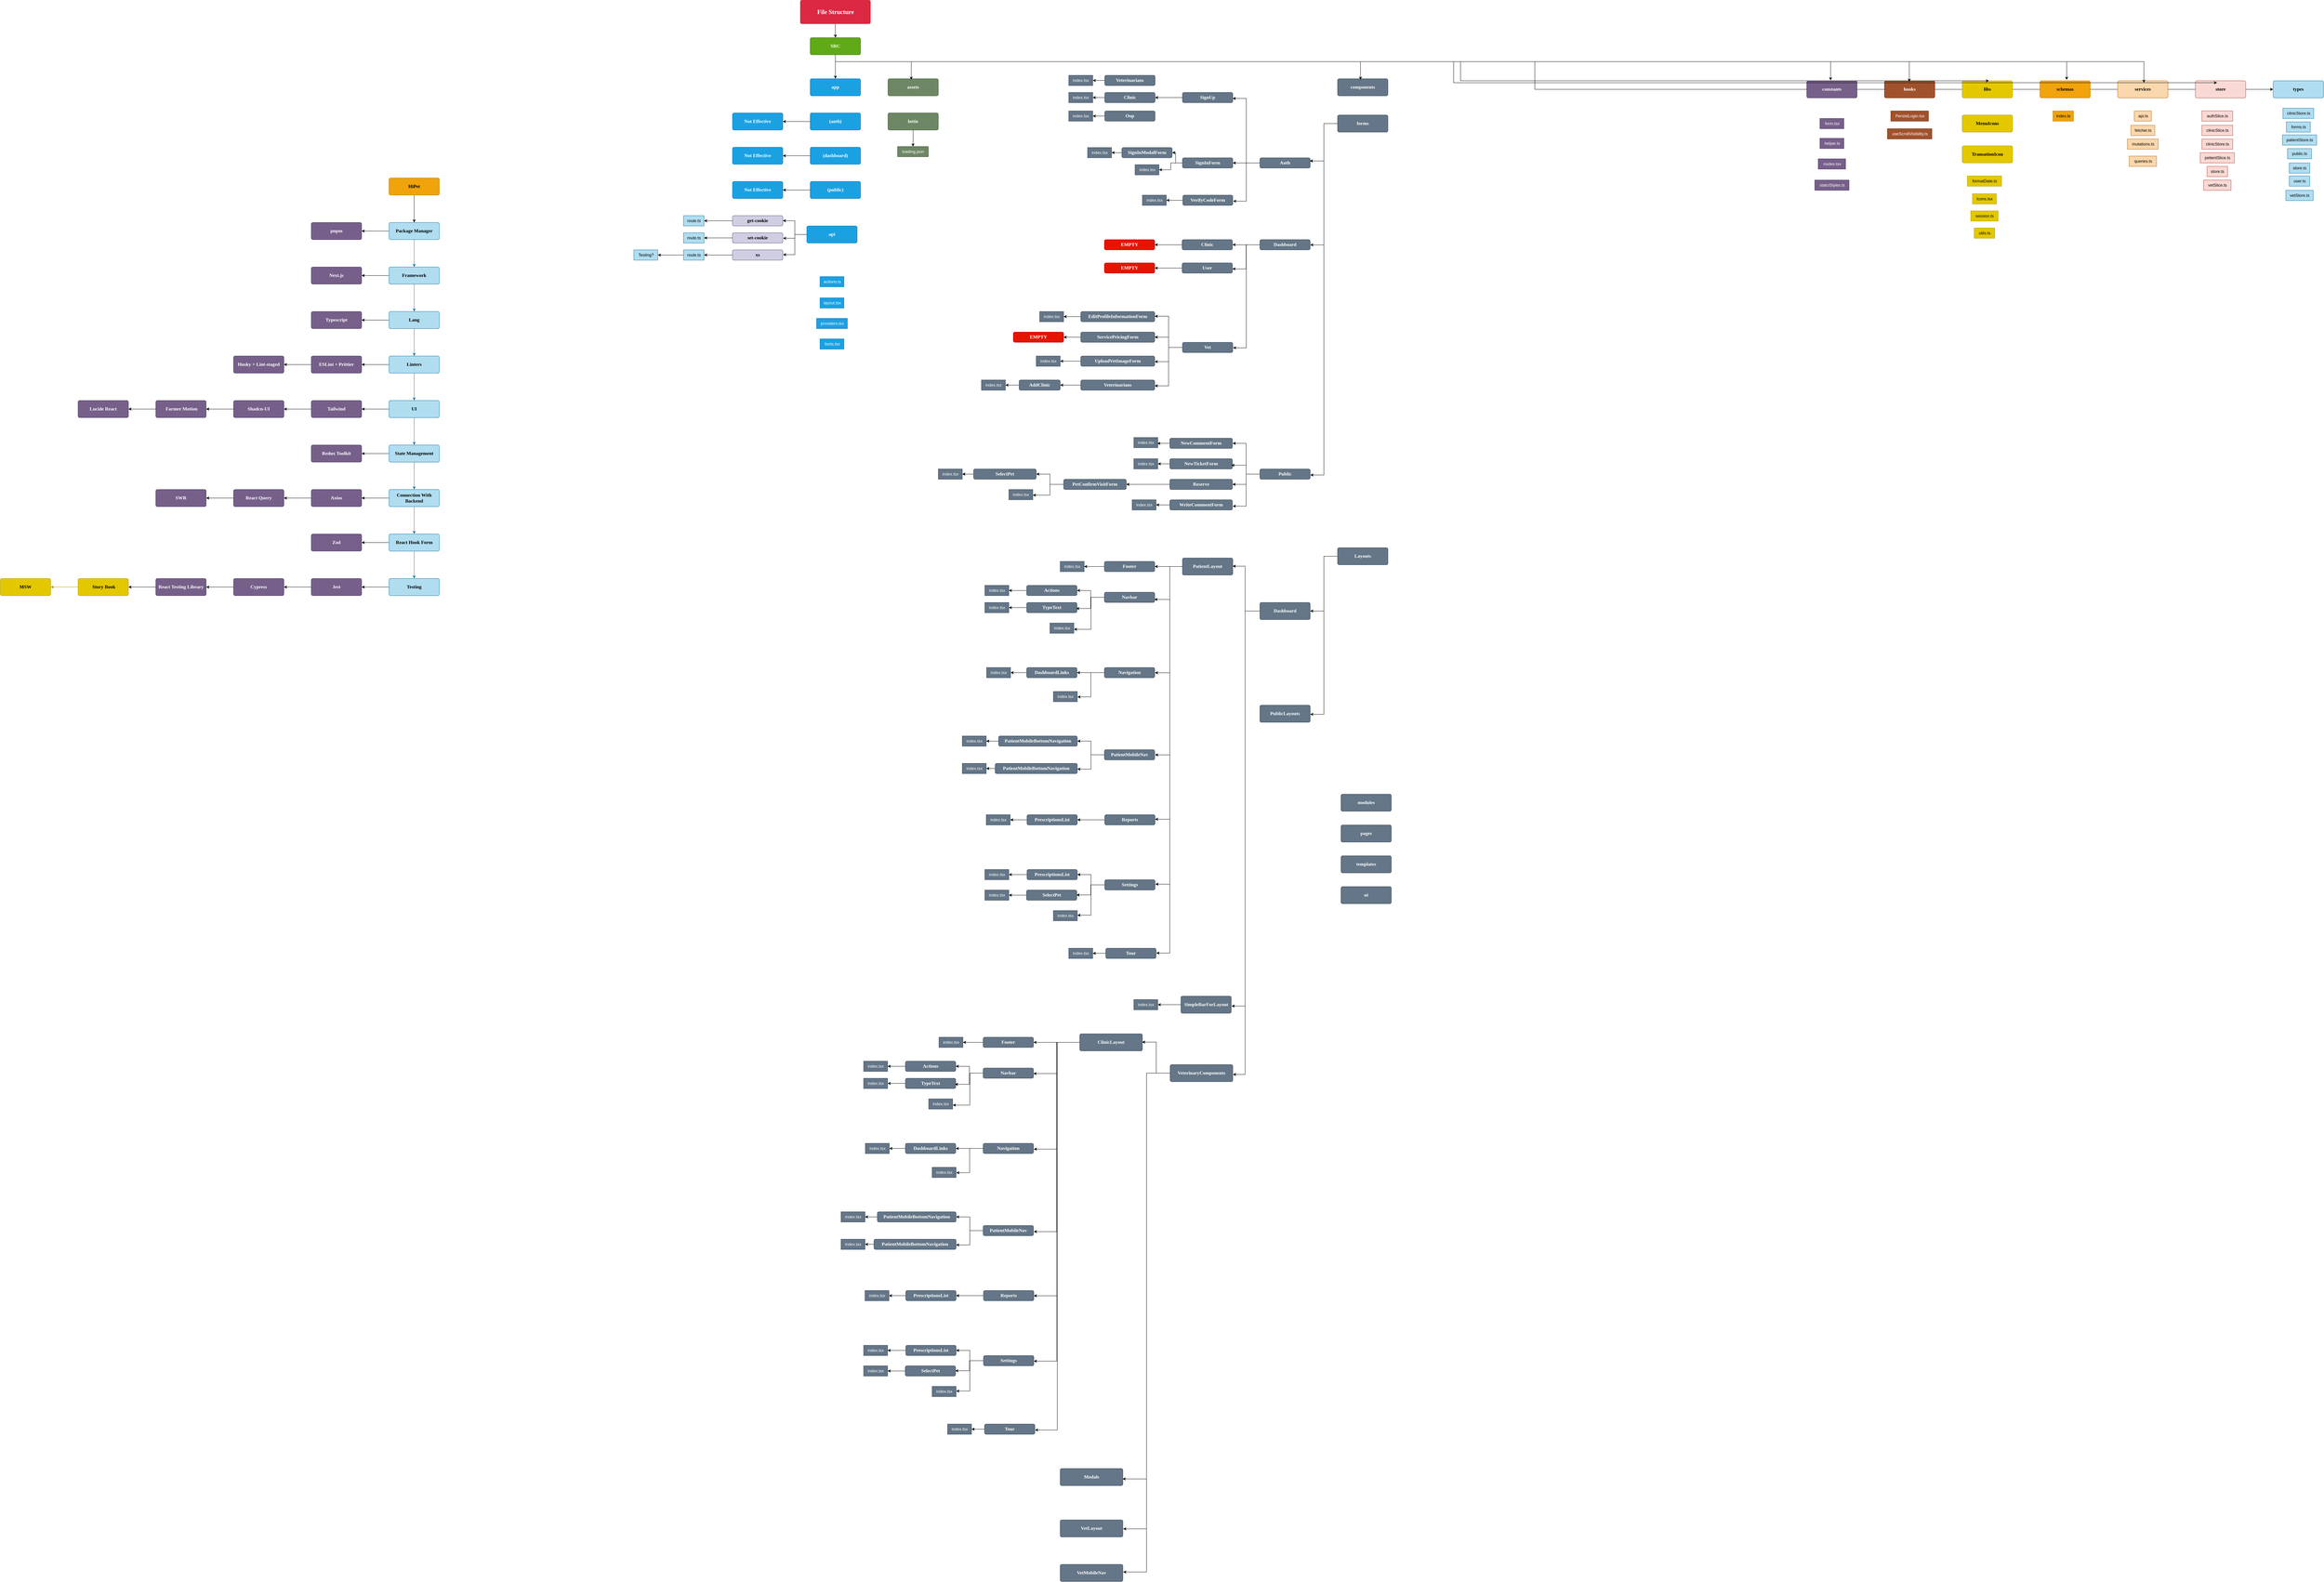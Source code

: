 <mxfile version="27.0.9">
  <diagram name="Page-1" id="JVd5F7p5ThyQwYiCMgtp">
    <mxGraphModel dx="5940" dy="7330" grid="1" gridSize="10" guides="1" tooltips="1" connect="1" arrows="1" fold="1" page="1" pageScale="1" pageWidth="850" pageHeight="1100" math="0" shadow="0">
      <root>
        <mxCell id="0" />
        <mxCell id="1" parent="0" />
        <mxCell id="rin8zIU0q4k2sHg3JVBq-38" value="" style="edgeStyle=orthogonalEdgeStyle;rounded=0;orthogonalLoop=1;jettySize=auto;html=1;" parent="1" source="rin8zIU0q4k2sHg3JVBq-36" target="rin8zIU0q4k2sHg3JVBq-37" edge="1">
          <mxGeometry relative="1" as="geometry" />
        </mxCell>
        <mxCell id="rin8zIU0q4k2sHg3JVBq-36" value="&lt;div style=&quot;forced-color-adjust: none;&quot;&gt;HiPet&lt;/div&gt;" style="html=1;shadow=0;dashed=0;shape=mxgraph.bootstrap.rrect;rSize=5;strokeColor=#BD7000;strokeWidth=1;fillColor=#f0a30a;fontColor=#000000;whiteSpace=wrap;align=center;verticalAlign=middle;spacingLeft=0;fontStyle=1;fontSize=14;spacing=5;rounded=1;glass=0;fillStyle=auto;fontFamily=Comic Sans MS;horizontal=1;textDirection=rtl;points=[];" parent="1" vertex="1">
          <mxGeometry x="380" y="50" width="147" height="50" as="geometry" />
        </mxCell>
        <mxCell id="rin8zIU0q4k2sHg3JVBq-40" value="" style="edgeStyle=orthogonalEdgeStyle;rounded=0;orthogonalLoop=1;jettySize=auto;html=1;" parent="1" source="rin8zIU0q4k2sHg3JVBq-37" target="rin8zIU0q4k2sHg3JVBq-39" edge="1">
          <mxGeometry relative="1" as="geometry" />
        </mxCell>
        <mxCell id="rin8zIU0q4k2sHg3JVBq-42" value="" style="edgeStyle=orthogonalEdgeStyle;rounded=0;orthogonalLoop=1;jettySize=auto;html=1;fillColor=#b1ddf0;strokeColor=#10739e;" parent="1" source="rin8zIU0q4k2sHg3JVBq-37" target="rin8zIU0q4k2sHg3JVBq-41" edge="1">
          <mxGeometry relative="1" as="geometry" />
        </mxCell>
        <mxCell id="rin8zIU0q4k2sHg3JVBq-37" value="&lt;div style=&quot;forced-color-adjust: none;&quot;&gt;Package Manager&lt;/div&gt;" style="html=1;shadow=0;dashed=0;shape=mxgraph.bootstrap.rrect;rSize=5;strokeColor=#10739e;strokeWidth=1;fillColor=#b1ddf0;whiteSpace=wrap;align=center;verticalAlign=middle;spacingLeft=0;fontStyle=1;fontSize=14;spacing=5;rounded=1;glass=0;fillStyle=auto;fontFamily=Comic Sans MS;horizontal=1;textDirection=rtl;points=[];" parent="1" vertex="1">
          <mxGeometry x="380" y="180" width="147" height="50" as="geometry" />
        </mxCell>
        <mxCell id="rin8zIU0q4k2sHg3JVBq-39" value="&lt;div style=&quot;forced-color-adjust: none;&quot;&gt;pnpm&lt;/div&gt;" style="html=1;shadow=0;dashed=0;shape=mxgraph.bootstrap.rrect;rSize=5;strokeColor=#432D57;strokeWidth=1;fillColor=#76608a;fontColor=#ffffff;whiteSpace=wrap;align=center;verticalAlign=middle;spacingLeft=0;fontStyle=1;fontSize=14;spacing=5;rounded=1;glass=0;fillStyle=auto;fontFamily=Comic Sans MS;horizontal=1;textDirection=rtl;points=[];" parent="1" vertex="1">
          <mxGeometry x="153" y="180" width="147" height="50" as="geometry" />
        </mxCell>
        <mxCell id="rin8zIU0q4k2sHg3JVBq-44" value="" style="edgeStyle=orthogonalEdgeStyle;rounded=0;orthogonalLoop=1;jettySize=auto;html=1;" parent="1" source="rin8zIU0q4k2sHg3JVBq-41" target="rin8zIU0q4k2sHg3JVBq-43" edge="1">
          <mxGeometry relative="1" as="geometry" />
        </mxCell>
        <mxCell id="rin8zIU0q4k2sHg3JVBq-46" value="" style="edgeStyle=orthogonalEdgeStyle;rounded=0;orthogonalLoop=1;jettySize=auto;html=1;fillColor=#b1ddf0;strokeColor=#10739e;" parent="1" source="rin8zIU0q4k2sHg3JVBq-41" target="rin8zIU0q4k2sHg3JVBq-45" edge="1">
          <mxGeometry relative="1" as="geometry" />
        </mxCell>
        <mxCell id="rin8zIU0q4k2sHg3JVBq-41" value="&lt;div style=&quot;forced-color-adjust: none;&quot;&gt;Framework&lt;/div&gt;" style="html=1;shadow=0;dashed=0;shape=mxgraph.bootstrap.rrect;rSize=5;strokeColor=#10739e;strokeWidth=1;fillColor=#b1ddf0;whiteSpace=wrap;align=center;verticalAlign=middle;spacingLeft=0;fontStyle=1;fontSize=14;spacing=5;rounded=1;glass=0;fillStyle=auto;fontFamily=Comic Sans MS;horizontal=1;textDirection=rtl;points=[];" parent="1" vertex="1">
          <mxGeometry x="380" y="310" width="147" height="50" as="geometry" />
        </mxCell>
        <mxCell id="rin8zIU0q4k2sHg3JVBq-43" value="&lt;div style=&quot;forced-color-adjust: none;&quot;&gt;Next.js&lt;/div&gt;" style="html=1;shadow=0;dashed=0;shape=mxgraph.bootstrap.rrect;rSize=5;strokeColor=#432D57;strokeWidth=1;fillColor=#76608a;fontColor=#ffffff;whiteSpace=wrap;align=center;verticalAlign=middle;spacingLeft=0;fontStyle=1;fontSize=14;spacing=5;rounded=1;glass=0;fillStyle=auto;fontFamily=Comic Sans MS;horizontal=1;textDirection=rtl;points=[];" parent="1" vertex="1">
          <mxGeometry x="153" y="310" width="147" height="50" as="geometry" />
        </mxCell>
        <mxCell id="rin8zIU0q4k2sHg3JVBq-48" value="" style="edgeStyle=orthogonalEdgeStyle;rounded=0;orthogonalLoop=1;jettySize=auto;html=1;" parent="1" source="rin8zIU0q4k2sHg3JVBq-45" target="rin8zIU0q4k2sHg3JVBq-47" edge="1">
          <mxGeometry relative="1" as="geometry" />
        </mxCell>
        <mxCell id="rin8zIU0q4k2sHg3JVBq-50" value="" style="edgeStyle=orthogonalEdgeStyle;rounded=0;orthogonalLoop=1;jettySize=auto;html=1;fillColor=#b1ddf0;strokeColor=#10739e;" parent="1" source="rin8zIU0q4k2sHg3JVBq-45" target="rin8zIU0q4k2sHg3JVBq-49" edge="1">
          <mxGeometry relative="1" as="geometry" />
        </mxCell>
        <mxCell id="rin8zIU0q4k2sHg3JVBq-45" value="&lt;div style=&quot;forced-color-adjust: none;&quot;&gt;Lang&lt;/div&gt;" style="html=1;shadow=0;dashed=0;shape=mxgraph.bootstrap.rrect;rSize=5;strokeColor=#10739e;strokeWidth=1;fillColor=#b1ddf0;whiteSpace=wrap;align=center;verticalAlign=middle;spacingLeft=0;fontStyle=1;fontSize=14;spacing=5;rounded=1;glass=0;fillStyle=auto;fontFamily=Comic Sans MS;horizontal=1;textDirection=rtl;points=[];" parent="1" vertex="1">
          <mxGeometry x="380" y="440" width="147" height="50" as="geometry" />
        </mxCell>
        <mxCell id="rin8zIU0q4k2sHg3JVBq-47" value="&lt;div style=&quot;forced-color-adjust: none;&quot;&gt;Typescript&lt;/div&gt;" style="html=1;shadow=0;dashed=0;shape=mxgraph.bootstrap.rrect;rSize=5;strokeColor=#432D57;strokeWidth=1;fillColor=#76608a;fontColor=#ffffff;whiteSpace=wrap;align=center;verticalAlign=middle;spacingLeft=0;fontStyle=1;fontSize=14;spacing=5;rounded=1;glass=0;fillStyle=auto;fontFamily=Comic Sans MS;horizontal=1;textDirection=rtl;points=[];" parent="1" vertex="1">
          <mxGeometry x="153" y="440" width="147" height="50" as="geometry" />
        </mxCell>
        <mxCell id="rin8zIU0q4k2sHg3JVBq-52" value="" style="edgeStyle=orthogonalEdgeStyle;rounded=0;orthogonalLoop=1;jettySize=auto;html=1;" parent="1" source="rin8zIU0q4k2sHg3JVBq-49" target="rin8zIU0q4k2sHg3JVBq-51" edge="1">
          <mxGeometry relative="1" as="geometry" />
        </mxCell>
        <mxCell id="rin8zIU0q4k2sHg3JVBq-56" value="" style="edgeStyle=orthogonalEdgeStyle;rounded=0;orthogonalLoop=1;jettySize=auto;html=1;fillColor=#b1ddf0;strokeColor=#10739e;" parent="1" source="rin8zIU0q4k2sHg3JVBq-49" target="rin8zIU0q4k2sHg3JVBq-55" edge="1">
          <mxGeometry relative="1" as="geometry" />
        </mxCell>
        <mxCell id="rin8zIU0q4k2sHg3JVBq-49" value="&lt;div style=&quot;forced-color-adjust: none;&quot;&gt;Linters&lt;/div&gt;" style="html=1;shadow=0;dashed=0;shape=mxgraph.bootstrap.rrect;rSize=5;strokeColor=#10739e;strokeWidth=1;fillColor=#b1ddf0;whiteSpace=wrap;align=center;verticalAlign=middle;spacingLeft=0;fontStyle=1;fontSize=14;spacing=5;rounded=1;glass=0;fillStyle=auto;fontFamily=Comic Sans MS;horizontal=1;textDirection=rtl;points=[];" parent="1" vertex="1">
          <mxGeometry x="380" y="570" width="147" height="50" as="geometry" />
        </mxCell>
        <mxCell id="rin8zIU0q4k2sHg3JVBq-54" value="" style="edgeStyle=orthogonalEdgeStyle;rounded=0;orthogonalLoop=1;jettySize=auto;html=1;" parent="1" source="rin8zIU0q4k2sHg3JVBq-51" target="rin8zIU0q4k2sHg3JVBq-53" edge="1">
          <mxGeometry relative="1" as="geometry" />
        </mxCell>
        <mxCell id="rin8zIU0q4k2sHg3JVBq-51" value="&lt;div style=&quot;forced-color-adjust: none;&quot;&gt;ESLint + Prittier&lt;/div&gt;" style="html=1;shadow=0;dashed=0;shape=mxgraph.bootstrap.rrect;rSize=5;strokeColor=#432D57;strokeWidth=1;fillColor=#76608a;fontColor=#ffffff;whiteSpace=wrap;align=center;verticalAlign=middle;spacingLeft=0;fontStyle=1;fontSize=14;spacing=5;rounded=1;glass=0;fillStyle=auto;fontFamily=Comic Sans MS;horizontal=1;textDirection=rtl;points=[];" parent="1" vertex="1">
          <mxGeometry x="153" y="570" width="147" height="50" as="geometry" />
        </mxCell>
        <mxCell id="rin8zIU0q4k2sHg3JVBq-53" value="&lt;div style=&quot;forced-color-adjust: none;&quot;&gt;Husky + Lint-staged&lt;/div&gt;" style="html=1;shadow=0;dashed=0;shape=mxgraph.bootstrap.rrect;rSize=5;strokeColor=#432D57;strokeWidth=1;fillColor=#76608a;fontColor=#ffffff;whiteSpace=wrap;align=center;verticalAlign=middle;spacingLeft=0;fontStyle=1;fontSize=14;spacing=5;rounded=1;glass=0;fillStyle=auto;fontFamily=Comic Sans MS;horizontal=1;textDirection=rtl;points=[];" parent="1" vertex="1">
          <mxGeometry x="-74" y="570" width="147" height="50" as="geometry" />
        </mxCell>
        <mxCell id="rin8zIU0q4k2sHg3JVBq-58" value="" style="edgeStyle=orthogonalEdgeStyle;rounded=0;orthogonalLoop=1;jettySize=auto;html=1;" parent="1" source="rin8zIU0q4k2sHg3JVBq-55" target="rin8zIU0q4k2sHg3JVBq-57" edge="1">
          <mxGeometry relative="1" as="geometry" />
        </mxCell>
        <mxCell id="rin8zIU0q4k2sHg3JVBq-66" value="" style="edgeStyle=orthogonalEdgeStyle;rounded=0;orthogonalLoop=1;jettySize=auto;html=1;fillColor=#b1ddf0;strokeColor=#10739e;" parent="1" source="rin8zIU0q4k2sHg3JVBq-55" target="rin8zIU0q4k2sHg3JVBq-65" edge="1">
          <mxGeometry relative="1" as="geometry" />
        </mxCell>
        <mxCell id="rin8zIU0q4k2sHg3JVBq-55" value="&lt;div style=&quot;forced-color-adjust: none;&quot;&gt;UI&lt;/div&gt;" style="html=1;shadow=0;dashed=0;shape=mxgraph.bootstrap.rrect;rSize=5;strokeColor=#10739e;strokeWidth=1;fillColor=#b1ddf0;whiteSpace=wrap;align=center;verticalAlign=middle;spacingLeft=0;fontStyle=1;fontSize=14;spacing=5;rounded=1;glass=0;fillStyle=auto;fontFamily=Comic Sans MS;horizontal=1;textDirection=rtl;points=[];" parent="1" vertex="1">
          <mxGeometry x="380" y="700" width="147" height="50" as="geometry" />
        </mxCell>
        <mxCell id="rin8zIU0q4k2sHg3JVBq-60" value="" style="edgeStyle=orthogonalEdgeStyle;rounded=0;orthogonalLoop=1;jettySize=auto;html=1;" parent="1" source="rin8zIU0q4k2sHg3JVBq-57" target="rin8zIU0q4k2sHg3JVBq-59" edge="1">
          <mxGeometry relative="1" as="geometry" />
        </mxCell>
        <mxCell id="rin8zIU0q4k2sHg3JVBq-57" value="&lt;div style=&quot;forced-color-adjust: none;&quot;&gt;Tailwind&lt;/div&gt;" style="html=1;shadow=0;dashed=0;shape=mxgraph.bootstrap.rrect;rSize=5;strokeColor=#432D57;strokeWidth=1;fillColor=#76608a;fontColor=#ffffff;whiteSpace=wrap;align=center;verticalAlign=middle;spacingLeft=0;fontStyle=1;fontSize=14;spacing=5;rounded=1;glass=0;fillStyle=auto;fontFamily=Comic Sans MS;horizontal=1;textDirection=rtl;points=[];" parent="1" vertex="1">
          <mxGeometry x="153" y="700" width="147" height="50" as="geometry" />
        </mxCell>
        <mxCell id="rin8zIU0q4k2sHg3JVBq-62" value="" style="edgeStyle=orthogonalEdgeStyle;rounded=0;orthogonalLoop=1;jettySize=auto;html=1;" parent="1" source="rin8zIU0q4k2sHg3JVBq-59" target="rin8zIU0q4k2sHg3JVBq-61" edge="1">
          <mxGeometry relative="1" as="geometry" />
        </mxCell>
        <mxCell id="rin8zIU0q4k2sHg3JVBq-59" value="&lt;div style=&quot;forced-color-adjust: none;&quot;&gt;Shadcn-UI&lt;/div&gt;" style="html=1;shadow=0;dashed=0;shape=mxgraph.bootstrap.rrect;rSize=5;strokeColor=#432D57;strokeWidth=1;fillColor=#76608a;fontColor=#ffffff;whiteSpace=wrap;align=center;verticalAlign=middle;spacingLeft=0;fontStyle=1;fontSize=14;spacing=5;rounded=1;glass=0;fillStyle=auto;fontFamily=Comic Sans MS;horizontal=1;textDirection=rtl;points=[];" parent="1" vertex="1">
          <mxGeometry x="-74" y="700" width="147" height="50" as="geometry" />
        </mxCell>
        <mxCell id="rin8zIU0q4k2sHg3JVBq-64" value="" style="edgeStyle=orthogonalEdgeStyle;rounded=0;orthogonalLoop=1;jettySize=auto;html=1;" parent="1" source="rin8zIU0q4k2sHg3JVBq-61" target="rin8zIU0q4k2sHg3JVBq-63" edge="1">
          <mxGeometry relative="1" as="geometry" />
        </mxCell>
        <mxCell id="rin8zIU0q4k2sHg3JVBq-61" value="&lt;div style=&quot;forced-color-adjust: none;&quot;&gt;Farmer Motion&amp;nbsp;&lt;/div&gt;" style="html=1;shadow=0;dashed=0;shape=mxgraph.bootstrap.rrect;rSize=5;strokeColor=#432D57;strokeWidth=1;fillColor=#76608a;fontColor=#ffffff;whiteSpace=wrap;align=center;verticalAlign=middle;spacingLeft=0;fontStyle=1;fontSize=14;spacing=5;rounded=1;glass=0;fillStyle=auto;fontFamily=Comic Sans MS;horizontal=1;textDirection=rtl;points=[];" parent="1" vertex="1">
          <mxGeometry x="-301" y="700" width="147" height="50" as="geometry" />
        </mxCell>
        <mxCell id="rin8zIU0q4k2sHg3JVBq-63" value="&lt;div style=&quot;forced-color-adjust: none;&quot;&gt;Lucide React&lt;/div&gt;" style="html=1;shadow=0;dashed=0;shape=mxgraph.bootstrap.rrect;rSize=5;strokeColor=#432D57;strokeWidth=1;fillColor=#76608a;fontColor=#ffffff;whiteSpace=wrap;align=center;verticalAlign=middle;spacingLeft=0;fontStyle=1;fontSize=14;spacing=5;rounded=1;glass=0;fillStyle=auto;fontFamily=Comic Sans MS;horizontal=1;textDirection=rtl;points=[];" parent="1" vertex="1">
          <mxGeometry x="-528" y="700" width="147" height="50" as="geometry" />
        </mxCell>
        <mxCell id="rin8zIU0q4k2sHg3JVBq-68" value="" style="edgeStyle=orthogonalEdgeStyle;rounded=0;orthogonalLoop=1;jettySize=auto;html=1;" parent="1" source="rin8zIU0q4k2sHg3JVBq-65" target="rin8zIU0q4k2sHg3JVBq-67" edge="1">
          <mxGeometry relative="1" as="geometry" />
        </mxCell>
        <mxCell id="rin8zIU0q4k2sHg3JVBq-70" value="" style="edgeStyle=orthogonalEdgeStyle;rounded=0;orthogonalLoop=1;jettySize=auto;html=1;fillColor=#b1ddf0;strokeColor=#10739e;" parent="1" source="rin8zIU0q4k2sHg3JVBq-65" target="rin8zIU0q4k2sHg3JVBq-69" edge="1">
          <mxGeometry relative="1" as="geometry" />
        </mxCell>
        <mxCell id="rin8zIU0q4k2sHg3JVBq-65" value="&lt;div style=&quot;forced-color-adjust: none;&quot;&gt;State Management&lt;/div&gt;" style="html=1;shadow=0;dashed=0;shape=mxgraph.bootstrap.rrect;rSize=5;strokeColor=#10739e;strokeWidth=1;fillColor=#b1ddf0;whiteSpace=wrap;align=center;verticalAlign=middle;spacingLeft=0;fontStyle=1;fontSize=14;spacing=5;rounded=1;glass=0;fillStyle=auto;fontFamily=Comic Sans MS;horizontal=1;textDirection=rtl;points=[];" parent="1" vertex="1">
          <mxGeometry x="380" y="830" width="147" height="50" as="geometry" />
        </mxCell>
        <mxCell id="rin8zIU0q4k2sHg3JVBq-67" value="&lt;div style=&quot;forced-color-adjust: none;&quot;&gt;Redux Toolkit&lt;/div&gt;" style="html=1;shadow=0;dashed=0;shape=mxgraph.bootstrap.rrect;rSize=5;strokeColor=#432D57;strokeWidth=1;fillColor=#76608a;fontColor=#ffffff;whiteSpace=wrap;align=center;verticalAlign=middle;spacingLeft=0;fontStyle=1;fontSize=14;spacing=5;rounded=1;glass=0;fillStyle=auto;fontFamily=Comic Sans MS;horizontal=1;textDirection=rtl;points=[];" parent="1" vertex="1">
          <mxGeometry x="153" y="830" width="147" height="50" as="geometry" />
        </mxCell>
        <mxCell id="rin8zIU0q4k2sHg3JVBq-72" value="" style="edgeStyle=orthogonalEdgeStyle;rounded=0;orthogonalLoop=1;jettySize=auto;html=1;" parent="1" source="rin8zIU0q4k2sHg3JVBq-69" target="rin8zIU0q4k2sHg3JVBq-71" edge="1">
          <mxGeometry relative="1" as="geometry" />
        </mxCell>
        <mxCell id="rin8zIU0q4k2sHg3JVBq-78" value="" style="edgeStyle=orthogonalEdgeStyle;rounded=0;orthogonalLoop=1;jettySize=auto;html=1;fillColor=#b1ddf0;strokeColor=#10739e;" parent="1" source="rin8zIU0q4k2sHg3JVBq-69" target="rin8zIU0q4k2sHg3JVBq-77" edge="1">
          <mxGeometry relative="1" as="geometry" />
        </mxCell>
        <mxCell id="rin8zIU0q4k2sHg3JVBq-69" value="&lt;div style=&quot;forced-color-adjust: none;&quot;&gt;Connection With Backend&lt;/div&gt;" style="html=1;shadow=0;dashed=0;shape=mxgraph.bootstrap.rrect;rSize=5;strokeColor=#10739e;strokeWidth=1;fillColor=#b1ddf0;whiteSpace=wrap;align=center;verticalAlign=middle;spacingLeft=0;fontStyle=1;fontSize=14;spacing=5;rounded=1;glass=0;fillStyle=auto;fontFamily=Comic Sans MS;horizontal=1;textDirection=rtl;points=[];" parent="1" vertex="1">
          <mxGeometry x="380" y="960" width="147" height="50" as="geometry" />
        </mxCell>
        <mxCell id="rin8zIU0q4k2sHg3JVBq-74" value="" style="edgeStyle=orthogonalEdgeStyle;rounded=0;orthogonalLoop=1;jettySize=auto;html=1;" parent="1" source="rin8zIU0q4k2sHg3JVBq-71" target="rin8zIU0q4k2sHg3JVBq-73" edge="1">
          <mxGeometry relative="1" as="geometry" />
        </mxCell>
        <mxCell id="rin8zIU0q4k2sHg3JVBq-71" value="&lt;div style=&quot;forced-color-adjust: none;&quot;&gt;Axios&lt;/div&gt;" style="html=1;shadow=0;dashed=0;shape=mxgraph.bootstrap.rrect;rSize=5;strokeColor=#432D57;strokeWidth=1;fillColor=#76608a;fontColor=#ffffff;whiteSpace=wrap;align=center;verticalAlign=middle;spacingLeft=0;fontStyle=1;fontSize=14;spacing=5;rounded=1;glass=0;fillStyle=auto;fontFamily=Comic Sans MS;horizontal=1;textDirection=rtl;points=[];" parent="1" vertex="1">
          <mxGeometry x="153" y="960" width="147" height="50" as="geometry" />
        </mxCell>
        <mxCell id="rin8zIU0q4k2sHg3JVBq-76" value="" style="edgeStyle=orthogonalEdgeStyle;rounded=0;orthogonalLoop=1;jettySize=auto;html=1;" parent="1" source="rin8zIU0q4k2sHg3JVBq-73" target="rin8zIU0q4k2sHg3JVBq-75" edge="1">
          <mxGeometry relative="1" as="geometry" />
        </mxCell>
        <mxCell id="rin8zIU0q4k2sHg3JVBq-73" value="&lt;div style=&quot;forced-color-adjust: none;&quot;&gt;React Query&lt;/div&gt;" style="html=1;shadow=0;dashed=0;shape=mxgraph.bootstrap.rrect;rSize=5;strokeColor=#432D57;strokeWidth=1;fillColor=#76608a;fontColor=#ffffff;whiteSpace=wrap;align=center;verticalAlign=middle;spacingLeft=0;fontStyle=1;fontSize=14;spacing=5;rounded=1;glass=0;fillStyle=auto;fontFamily=Comic Sans MS;horizontal=1;textDirection=rtl;points=[];" parent="1" vertex="1">
          <mxGeometry x="-74" y="960" width="147" height="50" as="geometry" />
        </mxCell>
        <mxCell id="rin8zIU0q4k2sHg3JVBq-75" value="&lt;div style=&quot;forced-color-adjust: none;&quot;&gt;SWR&lt;/div&gt;" style="html=1;shadow=0;dashed=0;shape=mxgraph.bootstrap.rrect;rSize=5;strokeColor=#432D57;strokeWidth=1;fillColor=#76608a;fontColor=#ffffff;whiteSpace=wrap;align=center;verticalAlign=middle;spacingLeft=0;fontStyle=1;fontSize=14;spacing=5;rounded=1;glass=0;fillStyle=auto;fontFamily=Comic Sans MS;horizontal=1;textDirection=rtl;points=[];" parent="1" vertex="1">
          <mxGeometry x="-301" y="960" width="147" height="50" as="geometry" />
        </mxCell>
        <mxCell id="rin8zIU0q4k2sHg3JVBq-80" value="" style="edgeStyle=orthogonalEdgeStyle;rounded=0;orthogonalLoop=1;jettySize=auto;html=1;" parent="1" source="rin8zIU0q4k2sHg3JVBq-77" target="rin8zIU0q4k2sHg3JVBq-79" edge="1">
          <mxGeometry relative="1" as="geometry" />
        </mxCell>
        <mxCell id="rin8zIU0q4k2sHg3JVBq-82" value="" style="edgeStyle=orthogonalEdgeStyle;rounded=0;orthogonalLoop=1;jettySize=auto;html=1;fillColor=#b1ddf0;strokeColor=#10739e;" parent="1" source="rin8zIU0q4k2sHg3JVBq-77" target="rin8zIU0q4k2sHg3JVBq-81" edge="1">
          <mxGeometry relative="1" as="geometry" />
        </mxCell>
        <mxCell id="rin8zIU0q4k2sHg3JVBq-77" value="&lt;div style=&quot;forced-color-adjust: none;&quot;&gt;React Hook Form&lt;/div&gt;" style="html=1;shadow=0;dashed=0;shape=mxgraph.bootstrap.rrect;rSize=5;strokeColor=#10739e;strokeWidth=1;fillColor=#b1ddf0;whiteSpace=wrap;align=center;verticalAlign=middle;spacingLeft=0;fontStyle=1;fontSize=14;spacing=5;rounded=1;glass=0;fillStyle=auto;fontFamily=Comic Sans MS;horizontal=1;textDirection=rtl;points=[];" parent="1" vertex="1">
          <mxGeometry x="380" y="1090" width="147" height="50" as="geometry" />
        </mxCell>
        <mxCell id="rin8zIU0q4k2sHg3JVBq-79" value="&lt;div style=&quot;forced-color-adjust: none;&quot;&gt;Zod&lt;/div&gt;" style="html=1;shadow=0;dashed=0;shape=mxgraph.bootstrap.rrect;rSize=5;strokeColor=#432D57;strokeWidth=1;fillColor=#76608a;fontColor=#ffffff;whiteSpace=wrap;align=center;verticalAlign=middle;spacingLeft=0;fontStyle=1;fontSize=14;spacing=5;rounded=1;glass=0;fillStyle=auto;fontFamily=Comic Sans MS;horizontal=1;textDirection=rtl;points=[];" parent="1" vertex="1">
          <mxGeometry x="153" y="1090" width="147" height="50" as="geometry" />
        </mxCell>
        <mxCell id="rin8zIU0q4k2sHg3JVBq-84" value="" style="edgeStyle=orthogonalEdgeStyle;rounded=0;orthogonalLoop=1;jettySize=auto;html=1;" parent="1" source="rin8zIU0q4k2sHg3JVBq-81" target="rin8zIU0q4k2sHg3JVBq-83" edge="1">
          <mxGeometry relative="1" as="geometry" />
        </mxCell>
        <mxCell id="rin8zIU0q4k2sHg3JVBq-81" value="&lt;div style=&quot;forced-color-adjust: none;&quot;&gt;Testing&lt;/div&gt;" style="html=1;shadow=0;dashed=0;shape=mxgraph.bootstrap.rrect;rSize=5;strokeColor=#10739e;strokeWidth=1;fillColor=#b1ddf0;whiteSpace=wrap;align=center;verticalAlign=middle;spacingLeft=0;fontStyle=1;fontSize=14;spacing=5;rounded=1;glass=0;fillStyle=auto;fontFamily=Comic Sans MS;horizontal=1;textDirection=rtl;points=[];" parent="1" vertex="1">
          <mxGeometry x="380" y="1220" width="147" height="50" as="geometry" />
        </mxCell>
        <mxCell id="rin8zIU0q4k2sHg3JVBq-86" value="" style="edgeStyle=orthogonalEdgeStyle;rounded=0;orthogonalLoop=1;jettySize=auto;html=1;" parent="1" source="rin8zIU0q4k2sHg3JVBq-83" target="rin8zIU0q4k2sHg3JVBq-85" edge="1">
          <mxGeometry relative="1" as="geometry" />
        </mxCell>
        <mxCell id="rin8zIU0q4k2sHg3JVBq-83" value="&lt;div style=&quot;forced-color-adjust: none;&quot;&gt;Jest&lt;/div&gt;" style="html=1;shadow=0;dashed=0;shape=mxgraph.bootstrap.rrect;rSize=5;strokeColor=#432D57;strokeWidth=1;fillColor=#76608a;fontColor=#ffffff;whiteSpace=wrap;align=center;verticalAlign=middle;spacingLeft=0;fontStyle=1;fontSize=14;spacing=5;rounded=1;glass=0;fillStyle=auto;fontFamily=Comic Sans MS;horizontal=1;textDirection=rtl;points=[];" parent="1" vertex="1">
          <mxGeometry x="153" y="1220" width="147" height="50" as="geometry" />
        </mxCell>
        <mxCell id="rin8zIU0q4k2sHg3JVBq-88" value="" style="edgeStyle=orthogonalEdgeStyle;rounded=0;orthogonalLoop=1;jettySize=auto;html=1;" parent="1" source="rin8zIU0q4k2sHg3JVBq-85" target="rin8zIU0q4k2sHg3JVBq-87" edge="1">
          <mxGeometry relative="1" as="geometry" />
        </mxCell>
        <mxCell id="rin8zIU0q4k2sHg3JVBq-85" value="&lt;div style=&quot;forced-color-adjust: none;&quot;&gt;Cypress&lt;/div&gt;" style="html=1;shadow=0;dashed=0;shape=mxgraph.bootstrap.rrect;rSize=5;strokeColor=#432D57;strokeWidth=1;fillColor=#76608a;fontColor=#ffffff;whiteSpace=wrap;align=center;verticalAlign=middle;spacingLeft=0;fontStyle=1;fontSize=14;spacing=5;rounded=1;glass=0;fillStyle=auto;fontFamily=Comic Sans MS;horizontal=1;textDirection=rtl;points=[];" parent="1" vertex="1">
          <mxGeometry x="-74" y="1220" width="147" height="50" as="geometry" />
        </mxCell>
        <mxCell id="rin8zIU0q4k2sHg3JVBq-90" value="" style="edgeStyle=orthogonalEdgeStyle;rounded=0;orthogonalLoop=1;jettySize=auto;html=1;" parent="1" source="rin8zIU0q4k2sHg3JVBq-87" target="rin8zIU0q4k2sHg3JVBq-89" edge="1">
          <mxGeometry relative="1" as="geometry" />
        </mxCell>
        <mxCell id="rin8zIU0q4k2sHg3JVBq-87" value="&lt;div style=&quot;forced-color-adjust: none;&quot;&gt;React Testing Library&lt;/div&gt;" style="html=1;shadow=0;dashed=0;shape=mxgraph.bootstrap.rrect;rSize=5;strokeColor=#432D57;strokeWidth=1;fillColor=#76608a;fontColor=#ffffff;whiteSpace=wrap;align=center;verticalAlign=middle;spacingLeft=0;fontStyle=1;fontSize=14;spacing=5;rounded=1;glass=0;fillStyle=auto;fontFamily=Comic Sans MS;horizontal=1;textDirection=rtl;points=[];" parent="1" vertex="1">
          <mxGeometry x="-301" y="1220" width="147" height="50" as="geometry" />
        </mxCell>
        <mxCell id="rin8zIU0q4k2sHg3JVBq-92" value="" style="edgeStyle=orthogonalEdgeStyle;rounded=0;orthogonalLoop=1;jettySize=auto;html=1;fillColor=#e3c800;strokeColor=#B09500;" parent="1" source="rin8zIU0q4k2sHg3JVBq-89" target="rin8zIU0q4k2sHg3JVBq-91" edge="1">
          <mxGeometry relative="1" as="geometry" />
        </mxCell>
        <mxCell id="rin8zIU0q4k2sHg3JVBq-89" value="&lt;div style=&quot;forced-color-adjust: none;&quot;&gt;Story Book&amp;nbsp;&lt;/div&gt;" style="html=1;shadow=0;dashed=0;shape=mxgraph.bootstrap.rrect;rSize=5;strokeColor=#B09500;strokeWidth=1;fillColor=#e3c800;fontColor=#000000;whiteSpace=wrap;align=center;verticalAlign=middle;spacingLeft=0;fontStyle=1;fontSize=14;spacing=5;rounded=1;glass=0;fillStyle=auto;fontFamily=Comic Sans MS;horizontal=1;textDirection=rtl;points=[];" parent="1" vertex="1">
          <mxGeometry x="-528" y="1220" width="147" height="50" as="geometry" />
        </mxCell>
        <mxCell id="rin8zIU0q4k2sHg3JVBq-91" value="&lt;div style=&quot;forced-color-adjust: none;&quot;&gt;MSW&lt;/div&gt;" style="html=1;shadow=0;dashed=0;shape=mxgraph.bootstrap.rrect;rSize=5;strokeColor=#B09500;strokeWidth=1;fillColor=#e3c800;fontColor=#000000;whiteSpace=wrap;align=center;verticalAlign=middle;spacingLeft=0;fontStyle=1;fontSize=14;spacing=5;rounded=1;glass=0;fillStyle=auto;fontFamily=Comic Sans MS;horizontal=1;textDirection=rtl;points=[];" parent="1" vertex="1">
          <mxGeometry x="-755" y="1220" width="147" height="50" as="geometry" />
        </mxCell>
        <mxCell id="FssootuMm_s5XMD3NLQB-3" value="" style="edgeStyle=orthogonalEdgeStyle;rounded=0;orthogonalLoop=1;jettySize=auto;html=1;" edge="1" parent="1" source="FssootuMm_s5XMD3NLQB-1" target="FssootuMm_s5XMD3NLQB-2">
          <mxGeometry relative="1" as="geometry" />
        </mxCell>
        <mxCell id="FssootuMm_s5XMD3NLQB-1" value="&lt;div style=&quot;forced-color-adjust: none;&quot;&gt;&lt;font style=&quot;font-size: 18px;&quot;&gt;File Structure&lt;/font&gt;&lt;/div&gt;" style="html=1;shadow=0;dashed=0;shape=mxgraph.bootstrap.rrect;rSize=5;strokeColor=none;strokeWidth=1;fillColor=#DB2843;fontColor=#FFFFFF;whiteSpace=wrap;align=center;verticalAlign=middle;spacingLeft=0;fontStyle=1;fontSize=14;spacing=5;rounded=1;glass=0;fillStyle=auto;fontFamily=Comic Sans MS;horizontal=1;textDirection=rtl;points=[];" vertex="1" parent="1">
          <mxGeometry x="1580.6" y="-470" width="205.8" height="70" as="geometry" />
        </mxCell>
        <mxCell id="FssootuMm_s5XMD3NLQB-5" value="" style="edgeStyle=orthogonalEdgeStyle;rounded=0;orthogonalLoop=1;jettySize=auto;html=1;" edge="1" parent="1" source="FssootuMm_s5XMD3NLQB-2" target="FssootuMm_s5XMD3NLQB-4">
          <mxGeometry relative="1" as="geometry" />
        </mxCell>
        <mxCell id="FssootuMm_s5XMD3NLQB-32" style="edgeStyle=orthogonalEdgeStyle;rounded=0;orthogonalLoop=1;jettySize=auto;html=1;" edge="1" parent="1" source="FssootuMm_s5XMD3NLQB-2" target="FssootuMm_s5XMD3NLQB-22">
          <mxGeometry relative="1" as="geometry">
            <Array as="points">
              <mxPoint x="1684" y="-290" />
              <mxPoint x="3726" y="-290" />
            </Array>
          </mxGeometry>
        </mxCell>
        <mxCell id="FssootuMm_s5XMD3NLQB-2" value="&lt;div style=&quot;forced-color-adjust: none;&quot;&gt;SRC&lt;/div&gt;" style="html=1;shadow=0;dashed=0;shape=mxgraph.bootstrap.rrect;rSize=5;strokeColor=#2D7600;strokeWidth=1;fillColor=#60a917;fontColor=#ffffff;whiteSpace=wrap;align=center;verticalAlign=middle;spacingLeft=0;fontStyle=1;fontSize=14;spacing=5;rounded=1;glass=0;fillStyle=auto;fontFamily=Comic Sans MS;horizontal=1;textDirection=rtl;points=[];" vertex="1" parent="1">
          <mxGeometry x="1610" y="-360" width="147" height="50" as="geometry" />
        </mxCell>
        <mxCell id="FssootuMm_s5XMD3NLQB-4" value="&lt;div style=&quot;forced-color-adjust: none;&quot;&gt;app&lt;/div&gt;" style="html=1;shadow=0;dashed=0;shape=mxgraph.bootstrap.rrect;rSize=5;strokeColor=#006EAF;strokeWidth=1;fillColor=#1ba1e2;fontColor=#ffffff;whiteSpace=wrap;align=center;verticalAlign=middle;spacingLeft=0;fontStyle=1;fontSize=14;spacing=5;rounded=1;glass=0;fillStyle=auto;fontFamily=Comic Sans MS;horizontal=1;textDirection=rtl;points=[];" vertex="1" parent="1">
          <mxGeometry x="1610" y="-240" width="147" height="50" as="geometry" />
        </mxCell>
        <mxCell id="FssootuMm_s5XMD3NLQB-6" value="&lt;div style=&quot;forced-color-adjust: none;&quot;&gt;assets&lt;/div&gt;" style="html=1;shadow=0;dashed=0;shape=mxgraph.bootstrap.rrect;rSize=5;strokeColor=#3A5431;strokeWidth=1;fillColor=#6d8764;fontColor=#ffffff;whiteSpace=wrap;align=center;verticalAlign=middle;spacingLeft=0;fontStyle=1;fontSize=14;spacing=5;rounded=1;glass=0;fillStyle=auto;fontFamily=Comic Sans MS;horizontal=1;textDirection=rtl;points=[];" vertex="1" parent="1">
          <mxGeometry x="1837" y="-240" width="147" height="50" as="geometry" />
        </mxCell>
        <mxCell id="FssootuMm_s5XMD3NLQB-8" value="&lt;div style=&quot;forced-color-adjust: none;&quot;&gt;components&lt;/div&gt;" style="html=1;shadow=0;dashed=0;shape=mxgraph.bootstrap.rrect;rSize=5;strokeColor=#314354;strokeWidth=1;fillColor=#647687;fontColor=#ffffff;whiteSpace=wrap;align=center;verticalAlign=middle;spacingLeft=0;fontStyle=1;fontSize=14;spacing=5;rounded=1;glass=0;fillStyle=auto;fontFamily=Comic Sans MS;horizontal=1;textDirection=rtl;points=[];" vertex="1" parent="1">
          <mxGeometry x="3150" y="-240" width="147" height="50" as="geometry" />
        </mxCell>
        <mxCell id="FssootuMm_s5XMD3NLQB-10" value="&lt;div style=&quot;forced-color-adjust: none;&quot;&gt;constants&lt;/div&gt;" style="html=1;shadow=0;dashed=0;shape=mxgraph.bootstrap.rrect;rSize=5;strokeColor=#432D57;strokeWidth=1;fillColor=#76608a;fontColor=#ffffff;whiteSpace=wrap;align=center;verticalAlign=middle;spacingLeft=0;fontStyle=1;fontSize=14;spacing=5;rounded=1;glass=0;fillStyle=auto;fontFamily=Comic Sans MS;horizontal=1;textDirection=rtl;points=[];" vertex="1" parent="1">
          <mxGeometry x="4520" y="-234" width="147" height="50" as="geometry" />
        </mxCell>
        <mxCell id="FssootuMm_s5XMD3NLQB-12" value="&lt;div style=&quot;forced-color-adjust: none;&quot;&gt;hooks&lt;/div&gt;" style="html=1;shadow=0;dashed=0;shape=mxgraph.bootstrap.rrect;rSize=5;strokeColor=#6D1F00;strokeWidth=1;fillColor=#a0522d;fontColor=#ffffff;whiteSpace=wrap;align=center;verticalAlign=middle;spacingLeft=0;fontStyle=1;fontSize=14;spacing=5;rounded=1;glass=0;fillStyle=auto;fontFamily=Comic Sans MS;horizontal=1;textDirection=rtl;points=[];" vertex="1" parent="1">
          <mxGeometry x="4747" y="-234" width="147" height="50" as="geometry" />
        </mxCell>
        <mxCell id="FssootuMm_s5XMD3NLQB-14" value="&lt;div style=&quot;forced-color-adjust: none;&quot;&gt;libs&lt;/div&gt;" style="html=1;shadow=0;dashed=0;shape=mxgraph.bootstrap.rrect;rSize=5;strokeColor=#B09500;strokeWidth=1;fillColor=#e3c800;fontColor=#000000;whiteSpace=wrap;align=center;verticalAlign=middle;spacingLeft=0;fontStyle=1;fontSize=14;spacing=5;rounded=1;glass=0;fillStyle=auto;fontFamily=Comic Sans MS;horizontal=1;textDirection=rtl;points=[];" vertex="1" parent="1">
          <mxGeometry x="4974" y="-234" width="147" height="50" as="geometry" />
        </mxCell>
        <mxCell id="FssootuMm_s5XMD3NLQB-16" value="&lt;div style=&quot;forced-color-adjust: none;&quot;&gt;schemas&lt;/div&gt;" style="html=1;shadow=0;dashed=0;shape=mxgraph.bootstrap.rrect;rSize=5;strokeColor=#BD7000;strokeWidth=1;fillColor=#f0a30a;fontColor=#000000;whiteSpace=wrap;align=center;verticalAlign=middle;spacingLeft=0;fontStyle=1;fontSize=14;spacing=5;rounded=1;glass=0;fillStyle=auto;fontFamily=Comic Sans MS;horizontal=1;textDirection=rtl;points=[];" vertex="1" parent="1">
          <mxGeometry x="5201" y="-234" width="147" height="50" as="geometry" />
        </mxCell>
        <mxCell id="FssootuMm_s5XMD3NLQB-18" value="&lt;div style=&quot;forced-color-adjust: none;&quot;&gt;services&lt;/div&gt;" style="html=1;shadow=0;dashed=0;shape=mxgraph.bootstrap.rrect;rSize=5;strokeColor=#b46504;strokeWidth=1;fillColor=#fad7ac;whiteSpace=wrap;align=center;verticalAlign=middle;spacingLeft=0;fontStyle=1;fontSize=14;spacing=5;rounded=1;glass=0;fillStyle=auto;fontFamily=Comic Sans MS;horizontal=1;textDirection=rtl;points=[];" vertex="1" parent="1">
          <mxGeometry x="5428" y="-234" width="147" height="50" as="geometry" />
        </mxCell>
        <mxCell id="FssootuMm_s5XMD3NLQB-20" value="&lt;div style=&quot;forced-color-adjust: none;&quot;&gt;store&lt;/div&gt;" style="html=1;shadow=0;dashed=0;shape=mxgraph.bootstrap.rrect;rSize=5;strokeColor=#ae4132;strokeWidth=1;fillColor=#fad9d5;whiteSpace=wrap;align=center;verticalAlign=middle;spacingLeft=0;fontStyle=1;fontSize=14;spacing=5;rounded=1;glass=0;fillStyle=auto;fontFamily=Comic Sans MS;horizontal=1;textDirection=rtl;points=[];" vertex="1" parent="1">
          <mxGeometry x="5655" y="-234" width="147" height="50" as="geometry" />
        </mxCell>
        <mxCell id="FssootuMm_s5XMD3NLQB-22" value="&lt;div style=&quot;forced-color-adjust: none;&quot;&gt;types&lt;/div&gt;" style="html=1;shadow=0;dashed=0;shape=mxgraph.bootstrap.rrect;rSize=5;strokeColor=#10739e;strokeWidth=1;fillColor=#b1ddf0;whiteSpace=wrap;align=center;verticalAlign=middle;spacingLeft=0;fontStyle=1;fontSize=14;spacing=5;rounded=1;glass=0;fillStyle=auto;fontFamily=Comic Sans MS;horizontal=1;textDirection=rtl;points=[];" vertex="1" parent="1">
          <mxGeometry x="5882" y="-234" width="147" height="50" as="geometry" />
        </mxCell>
        <mxCell id="FssootuMm_s5XMD3NLQB-24" style="edgeStyle=orthogonalEdgeStyle;rounded=0;orthogonalLoop=1;jettySize=auto;html=1;entryX=0.463;entryY=0.058;entryDx=0;entryDy=0;entryPerimeter=0;" edge="1" parent="1" source="FssootuMm_s5XMD3NLQB-2" target="FssootuMm_s5XMD3NLQB-6">
          <mxGeometry relative="1" as="geometry">
            <Array as="points">
              <mxPoint x="1684" y="-290" />
              <mxPoint x="1905" y="-290" />
            </Array>
          </mxGeometry>
        </mxCell>
        <mxCell id="FssootuMm_s5XMD3NLQB-25" style="edgeStyle=orthogonalEdgeStyle;rounded=0;orthogonalLoop=1;jettySize=auto;html=1;entryX=0.455;entryY=0.058;entryDx=0;entryDy=0;entryPerimeter=0;" edge="1" parent="1" source="FssootuMm_s5XMD3NLQB-2" target="FssootuMm_s5XMD3NLQB-8">
          <mxGeometry relative="1" as="geometry">
            <Array as="points">
              <mxPoint x="1684" y="-290" />
              <mxPoint x="3217" y="-290" />
            </Array>
          </mxGeometry>
        </mxCell>
        <mxCell id="FssootuMm_s5XMD3NLQB-26" style="edgeStyle=orthogonalEdgeStyle;rounded=0;orthogonalLoop=1;jettySize=auto;html=1;entryX=0.474;entryY=-0.027;entryDx=0;entryDy=0;entryPerimeter=0;" edge="1" parent="1" source="FssootuMm_s5XMD3NLQB-2" target="FssootuMm_s5XMD3NLQB-10">
          <mxGeometry relative="1" as="geometry">
            <Array as="points">
              <mxPoint x="1684" y="-290" />
              <mxPoint x="4590" y="-290" />
            </Array>
          </mxGeometry>
        </mxCell>
        <mxCell id="FssootuMm_s5XMD3NLQB-27" style="edgeStyle=orthogonalEdgeStyle;rounded=0;orthogonalLoop=1;jettySize=auto;html=1;entryX=0.493;entryY=0.06;entryDx=0;entryDy=0;entryPerimeter=0;" edge="1" parent="1" source="FssootuMm_s5XMD3NLQB-2" target="FssootuMm_s5XMD3NLQB-12">
          <mxGeometry relative="1" as="geometry">
            <Array as="points">
              <mxPoint x="1684" y="-290" />
              <mxPoint x="4820" y="-290" />
            </Array>
          </mxGeometry>
        </mxCell>
        <mxCell id="FssootuMm_s5XMD3NLQB-28" style="edgeStyle=orthogonalEdgeStyle;rounded=0;orthogonalLoop=1;jettySize=auto;html=1;entryX=0.532;entryY=0.002;entryDx=0;entryDy=0;entryPerimeter=0;" edge="1" parent="1" source="FssootuMm_s5XMD3NLQB-2" target="FssootuMm_s5XMD3NLQB-14">
          <mxGeometry relative="1" as="geometry">
            <Array as="points">
              <mxPoint x="1684" y="-290" />
              <mxPoint x="3509" y="-290" />
            </Array>
          </mxGeometry>
        </mxCell>
        <mxCell id="FssootuMm_s5XMD3NLQB-29" style="edgeStyle=orthogonalEdgeStyle;rounded=0;orthogonalLoop=1;jettySize=auto;html=1;entryX=0.531;entryY=-0.056;entryDx=0;entryDy=0;entryPerimeter=0;" edge="1" parent="1" source="FssootuMm_s5XMD3NLQB-2" target="FssootuMm_s5XMD3NLQB-16">
          <mxGeometry relative="1" as="geometry">
            <Array as="points">
              <mxPoint x="1684" y="-290" />
              <mxPoint x="5279" y="-290" />
            </Array>
          </mxGeometry>
        </mxCell>
        <mxCell id="FssootuMm_s5XMD3NLQB-30" style="edgeStyle=orthogonalEdgeStyle;rounded=0;orthogonalLoop=1;jettySize=auto;html=1;entryX=0.521;entryY=0.118;entryDx=0;entryDy=0;entryPerimeter=0;" edge="1" parent="1" source="FssootuMm_s5XMD3NLQB-2" target="FssootuMm_s5XMD3NLQB-18">
          <mxGeometry relative="1" as="geometry">
            <Array as="points">
              <mxPoint x="1684" y="-290" />
              <mxPoint x="5505" y="-290" />
            </Array>
          </mxGeometry>
        </mxCell>
        <mxCell id="FssootuMm_s5XMD3NLQB-31" style="edgeStyle=orthogonalEdgeStyle;rounded=0;orthogonalLoop=1;jettySize=auto;html=1;entryX=0.43;entryY=0.112;entryDx=0;entryDy=0;entryPerimeter=0;" edge="1" parent="1" source="FssootuMm_s5XMD3NLQB-2" target="FssootuMm_s5XMD3NLQB-20">
          <mxGeometry relative="1" as="geometry">
            <Array as="points">
              <mxPoint x="1684" y="-290" />
              <mxPoint x="3489" y="-290" />
            </Array>
          </mxGeometry>
        </mxCell>
        <mxCell id="FssootuMm_s5XMD3NLQB-108" value="" style="edgeStyle=orthogonalEdgeStyle;rounded=0;orthogonalLoop=1;jettySize=auto;html=1;" edge="1" parent="1" source="FssootuMm_s5XMD3NLQB-35" target="FssootuMm_s5XMD3NLQB-107">
          <mxGeometry relative="1" as="geometry" />
        </mxCell>
        <mxCell id="FssootuMm_s5XMD3NLQB-35" value="&lt;div style=&quot;forced-color-adjust: none;&quot;&gt;(auth)&lt;/div&gt;" style="html=1;shadow=0;dashed=0;shape=mxgraph.bootstrap.rrect;rSize=5;strokeColor=#006EAF;strokeWidth=1;fillColor=#1ba1e2;fontColor=#ffffff;whiteSpace=wrap;align=center;verticalAlign=middle;spacingLeft=0;fontStyle=1;fontSize=14;spacing=5;rounded=1;glass=0;fillStyle=auto;fontFamily=Comic Sans MS;horizontal=1;textDirection=rtl;points=[];" vertex="1" parent="1">
          <mxGeometry x="1610" y="-140" width="147" height="50" as="geometry" />
        </mxCell>
        <mxCell id="FssootuMm_s5XMD3NLQB-110" value="" style="edgeStyle=orthogonalEdgeStyle;rounded=0;orthogonalLoop=1;jettySize=auto;html=1;" edge="1" parent="1" source="FssootuMm_s5XMD3NLQB-37" target="FssootuMm_s5XMD3NLQB-109">
          <mxGeometry relative="1" as="geometry" />
        </mxCell>
        <mxCell id="FssootuMm_s5XMD3NLQB-37" value="&lt;div style=&quot;forced-color-adjust: none;&quot;&gt;(dashboard)&lt;/div&gt;" style="html=1;shadow=0;dashed=0;shape=mxgraph.bootstrap.rrect;rSize=5;strokeColor=#006EAF;strokeWidth=1;fillColor=#1ba1e2;fontColor=#ffffff;whiteSpace=wrap;align=center;verticalAlign=middle;spacingLeft=0;fontStyle=1;fontSize=14;spacing=5;rounded=1;glass=0;fillStyle=auto;fontFamily=Comic Sans MS;horizontal=1;textDirection=rtl;points=[];" vertex="1" parent="1">
          <mxGeometry x="1610" y="-40" width="147" height="50" as="geometry" />
        </mxCell>
        <mxCell id="FssootuMm_s5XMD3NLQB-112" value="" style="edgeStyle=orthogonalEdgeStyle;rounded=0;orthogonalLoop=1;jettySize=auto;html=1;" edge="1" parent="1" source="FssootuMm_s5XMD3NLQB-39" target="FssootuMm_s5XMD3NLQB-111">
          <mxGeometry relative="1" as="geometry" />
        </mxCell>
        <mxCell id="FssootuMm_s5XMD3NLQB-39" value="&lt;div style=&quot;forced-color-adjust: none;&quot;&gt;(public)&lt;/div&gt;" style="html=1;shadow=0;dashed=0;shape=mxgraph.bootstrap.rrect;rSize=5;strokeColor=#006EAF;strokeWidth=1;fillColor=#1ba1e2;fontColor=#ffffff;whiteSpace=wrap;align=center;verticalAlign=middle;spacingLeft=0;fontStyle=1;fontSize=14;spacing=5;rounded=1;glass=0;fillStyle=auto;fontFamily=Comic Sans MS;horizontal=1;textDirection=rtl;points=[];" vertex="1" parent="1">
          <mxGeometry x="1610" y="60" width="147" height="50" as="geometry" />
        </mxCell>
        <mxCell id="FssootuMm_s5XMD3NLQB-41" value="&lt;div style=&quot;forced-color-adjust: none;&quot;&gt;api&lt;/div&gt;" style="html=1;shadow=0;dashed=0;shape=mxgraph.bootstrap.rrect;rSize=5;strokeColor=#006EAF;strokeWidth=1;fillColor=#1ba1e2;fontColor=#ffffff;whiteSpace=wrap;align=center;verticalAlign=middle;spacingLeft=0;fontStyle=1;fontSize=14;spacing=5;rounded=1;glass=0;fillStyle=auto;fontFamily=Comic Sans MS;horizontal=1;textDirection=rtl;points=[];" vertex="1" parent="1">
          <mxGeometry x="1600" y="190" width="147" height="50" as="geometry" />
        </mxCell>
        <mxCell id="FssootuMm_s5XMD3NLQB-43" value="actions.ts" style="text;html=1;align=center;verticalAlign=middle;resizable=0;points=[];autosize=1;strokeColor=#006EAF;fillColor=#1ba1e2;fontColor=#ffffff;" vertex="1" parent="1">
          <mxGeometry x="1638.5" y="338" width="70" height="30" as="geometry" />
        </mxCell>
        <mxCell id="FssootuMm_s5XMD3NLQB-47" value="layout.tsx" style="text;html=1;align=center;verticalAlign=middle;resizable=0;points=[];autosize=1;strokeColor=#006EAF;fillColor=#1ba1e2;fontColor=#ffffff;" vertex="1" parent="1">
          <mxGeometry x="1638.5" y="400" width="70" height="30" as="geometry" />
        </mxCell>
        <mxCell id="FssootuMm_s5XMD3NLQB-48" value="providers.tsx" style="text;html=1;align=center;verticalAlign=middle;resizable=0;points=[];autosize=1;strokeColor=#006EAF;fillColor=#1ba1e2;fontColor=#ffffff;" vertex="1" parent="1">
          <mxGeometry x="1628.5" y="460" width="90" height="30" as="geometry" />
        </mxCell>
        <mxCell id="FssootuMm_s5XMD3NLQB-51" value="fonts.tsx" style="text;html=1;align=center;verticalAlign=middle;resizable=0;points=[];autosize=1;strokeColor=#006EAF;fillColor=#1ba1e2;fontColor=#ffffff;" vertex="1" parent="1">
          <mxGeometry x="1638.5" y="520" width="70" height="30" as="geometry" />
        </mxCell>
        <mxCell id="FssootuMm_s5XMD3NLQB-60" style="edgeStyle=orthogonalEdgeStyle;rounded=0;orthogonalLoop=1;jettySize=auto;html=1;" edge="1" parent="1" source="FssootuMm_s5XMD3NLQB-53" target="FssootuMm_s5XMD3NLQB-59">
          <mxGeometry relative="1" as="geometry" />
        </mxCell>
        <mxCell id="FssootuMm_s5XMD3NLQB-53" value="&lt;div style=&quot;forced-color-adjust: none;&quot;&gt;lottie&lt;/div&gt;" style="html=1;shadow=0;dashed=0;shape=mxgraph.bootstrap.rrect;rSize=5;strokeColor=#3A5431;strokeWidth=1;fillColor=#6d8764;fontColor=#ffffff;whiteSpace=wrap;align=center;verticalAlign=middle;spacingLeft=0;fontStyle=1;fontSize=14;spacing=5;rounded=1;glass=0;fillStyle=auto;fontFamily=Comic Sans MS;horizontal=1;textDirection=rtl;points=[];" vertex="1" parent="1">
          <mxGeometry x="1837" y="-140" width="147" height="50" as="geometry" />
        </mxCell>
        <mxCell id="FssootuMm_s5XMD3NLQB-59" value="loading.json" style="text;html=1;align=center;verticalAlign=middle;resizable=0;points=[];autosize=1;strokeColor=#3A5431;fillColor=#6d8764;fontColor=#ffffff;" vertex="1" parent="1">
          <mxGeometry x="1865" y="-42" width="90" height="30" as="geometry" />
        </mxCell>
        <mxCell id="FssootuMm_s5XMD3NLQB-61" value="&lt;div style=&quot;forced-color-adjust: none;&quot;&gt;forms&lt;/div&gt;" style="html=1;shadow=0;dashed=0;shape=mxgraph.bootstrap.rrect;rSize=5;strokeColor=#314354;strokeWidth=1;fillColor=#647687;fontColor=#ffffff;whiteSpace=wrap;align=center;verticalAlign=middle;spacingLeft=0;fontStyle=1;fontSize=14;spacing=5;rounded=1;glass=0;fillStyle=auto;fontFamily=Comic Sans MS;horizontal=1;textDirection=rtl;points=[];" vertex="1" parent="1">
          <mxGeometry x="3150" y="-134" width="147" height="50" as="geometry" />
        </mxCell>
        <mxCell id="FssootuMm_s5XMD3NLQB-239" value="" style="edgeStyle=orthogonalEdgeStyle;rounded=0;orthogonalLoop=1;jettySize=auto;html=1;" edge="1" parent="1" source="FssootuMm_s5XMD3NLQB-63" target="FssootuMm_s5XMD3NLQB-238">
          <mxGeometry relative="1" as="geometry">
            <Array as="points">
              <mxPoint x="3110" y="1155" />
              <mxPoint x="3110" y="1315" />
            </Array>
          </mxGeometry>
        </mxCell>
        <mxCell id="FssootuMm_s5XMD3NLQB-63" value="Layouts" style="html=1;shadow=0;dashed=0;shape=mxgraph.bootstrap.rrect;rSize=5;strokeColor=#314354;strokeWidth=1;fillColor=#647687;fontColor=#ffffff;whiteSpace=wrap;align=center;verticalAlign=middle;spacingLeft=0;fontStyle=1;fontSize=14;spacing=5;rounded=1;glass=0;fillStyle=auto;fontFamily=Comic Sans MS;horizontal=1;textDirection=rtl;points=[];" vertex="1" parent="1">
          <mxGeometry x="3150" y="1130" width="147" height="50" as="geometry" />
        </mxCell>
        <mxCell id="FssootuMm_s5XMD3NLQB-65" value="modules" style="html=1;shadow=0;dashed=0;shape=mxgraph.bootstrap.rrect;rSize=5;strokeColor=#314354;strokeWidth=1;fillColor=#647687;fontColor=#ffffff;whiteSpace=wrap;align=center;verticalAlign=middle;spacingLeft=0;fontStyle=1;fontSize=14;spacing=5;rounded=1;glass=0;fillStyle=auto;fontFamily=Comic Sans MS;horizontal=1;textDirection=rtl;points=[];" vertex="1" parent="1">
          <mxGeometry x="3160" y="1850" width="147" height="50" as="geometry" />
        </mxCell>
        <mxCell id="FssootuMm_s5XMD3NLQB-68" value="pages" style="html=1;shadow=0;dashed=0;shape=mxgraph.bootstrap.rrect;rSize=5;strokeColor=#314354;strokeWidth=1;fillColor=#647687;fontColor=#ffffff;whiteSpace=wrap;align=center;verticalAlign=middle;spacingLeft=0;fontStyle=1;fontSize=14;spacing=5;rounded=1;glass=0;fillStyle=auto;fontFamily=Comic Sans MS;horizontal=1;textDirection=rtl;points=[];" vertex="1" parent="1">
          <mxGeometry x="3160" y="1940" width="147" height="50" as="geometry" />
        </mxCell>
        <mxCell id="FssootuMm_s5XMD3NLQB-69" value="templates" style="html=1;shadow=0;dashed=0;shape=mxgraph.bootstrap.rrect;rSize=5;strokeColor=#314354;strokeWidth=1;fillColor=#647687;fontColor=#ffffff;whiteSpace=wrap;align=center;verticalAlign=middle;spacingLeft=0;fontStyle=1;fontSize=14;spacing=5;rounded=1;glass=0;fillStyle=auto;fontFamily=Comic Sans MS;horizontal=1;textDirection=rtl;points=[];" vertex="1" parent="1">
          <mxGeometry x="3160" y="2030" width="147" height="50" as="geometry" />
        </mxCell>
        <mxCell id="FssootuMm_s5XMD3NLQB-70" value="ui" style="html=1;shadow=0;dashed=0;shape=mxgraph.bootstrap.rrect;rSize=5;strokeColor=#314354;strokeWidth=1;fillColor=#647687;fontColor=#ffffff;whiteSpace=wrap;align=center;verticalAlign=middle;spacingLeft=0;fontStyle=1;fontSize=14;spacing=5;rounded=1;glass=0;fillStyle=auto;fontFamily=Comic Sans MS;horizontal=1;textDirection=rtl;points=[];" vertex="1" parent="1">
          <mxGeometry x="3160" y="2120" width="147" height="50" as="geometry" />
        </mxCell>
        <mxCell id="FssootuMm_s5XMD3NLQB-72" value="form.tsx" style="text;html=1;align=center;verticalAlign=middle;resizable=0;points=[];autosize=1;strokeColor=#432D57;fillColor=#76608a;fontColor=#ffffff;" vertex="1" parent="1">
          <mxGeometry x="4558.5" y="-124" width="70" height="30" as="geometry" />
        </mxCell>
        <mxCell id="FssootuMm_s5XMD3NLQB-73" value="helper.ts" style="text;html=1;align=center;verticalAlign=middle;resizable=0;points=[];autosize=1;strokeColor=#432D57;fillColor=#76608a;fontColor=#ffffff;" vertex="1" parent="1">
          <mxGeometry x="4558.5" y="-66" width="70" height="30" as="geometry" />
        </mxCell>
        <mxCell id="FssootuMm_s5XMD3NLQB-74" value="routes.tsx" style="text;html=1;align=center;verticalAlign=middle;resizable=0;points=[];autosize=1;strokeColor=#432D57;fillColor=#76608a;fontColor=#ffffff;" vertex="1" parent="1">
          <mxGeometry x="4553.5" y="-6" width="80" height="30" as="geometry" />
        </mxCell>
        <mxCell id="FssootuMm_s5XMD3NLQB-75" value="statciStyles.ts" style="text;html=1;align=center;verticalAlign=middle;resizable=0;points=[];autosize=1;strokeColor=#432D57;fillColor=#76608a;fontColor=#ffffff;" vertex="1" parent="1">
          <mxGeometry x="4543.5" y="56" width="100" height="30" as="geometry" />
        </mxCell>
        <mxCell id="FssootuMm_s5XMD3NLQB-76" value="PersistLogin.tsx" style="text;html=1;align=center;verticalAlign=middle;resizable=0;points=[];autosize=1;strokeColor=#6D1F00;fillColor=#a0522d;fontColor=#ffffff;" vertex="1" parent="1">
          <mxGeometry x="4765.5" y="-146" width="110" height="30" as="geometry" />
        </mxCell>
        <mxCell id="FssootuMm_s5XMD3NLQB-77" value="useScrollVisibility.ts" style="text;html=1;align=center;verticalAlign=middle;resizable=0;points=[];autosize=1;strokeColor=#6D1F00;fillColor=#a0522d;fontColor=#ffffff;" vertex="1" parent="1">
          <mxGeometry x="4755.5" y="-94" width="130" height="30" as="geometry" />
        </mxCell>
        <mxCell id="FssootuMm_s5XMD3NLQB-78" value="&lt;div style=&quot;forced-color-adjust: none;&quot;&gt;MenuIcons&lt;/div&gt;" style="html=1;shadow=0;dashed=0;shape=mxgraph.bootstrap.rrect;rSize=5;strokeColor=#B09500;strokeWidth=1;fillColor=#e3c800;fontColor=#000000;whiteSpace=wrap;align=center;verticalAlign=middle;spacingLeft=0;fontStyle=1;fontSize=14;spacing=5;rounded=1;glass=0;fillStyle=auto;fontFamily=Comic Sans MS;horizontal=1;textDirection=rtl;points=[];" vertex="1" parent="1">
          <mxGeometry x="4974" y="-134" width="147" height="50" as="geometry" />
        </mxCell>
        <mxCell id="FssootuMm_s5XMD3NLQB-79" value="&lt;div style=&quot;forced-color-adjust: none;&quot;&gt;TransationIcon&lt;/div&gt;" style="html=1;shadow=0;dashed=0;shape=mxgraph.bootstrap.rrect;rSize=5;strokeColor=#B09500;strokeWidth=1;fillColor=#e3c800;fontColor=#000000;whiteSpace=wrap;align=center;verticalAlign=middle;spacingLeft=0;fontStyle=1;fontSize=14;spacing=5;rounded=1;glass=0;fillStyle=auto;fontFamily=Comic Sans MS;horizontal=1;textDirection=rtl;points=[];" vertex="1" parent="1">
          <mxGeometry x="4974" y="-44" width="147" height="50" as="geometry" />
        </mxCell>
        <mxCell id="FssootuMm_s5XMD3NLQB-80" value="formatDate.ts" style="text;html=1;align=center;verticalAlign=middle;resizable=0;points=[];autosize=1;strokeColor=#B09500;fillColor=#e3c800;fontColor=#000000;" vertex="1" parent="1">
          <mxGeometry x="4989" y="44" width="100" height="30" as="geometry" />
        </mxCell>
        <mxCell id="FssootuMm_s5XMD3NLQB-81" value="Icons.tsx" style="text;html=1;align=center;verticalAlign=middle;resizable=0;points=[];autosize=1;strokeColor=#B09500;fillColor=#e3c800;fontColor=#000000;" vertex="1" parent="1">
          <mxGeometry x="5004" y="96" width="70" height="30" as="geometry" />
        </mxCell>
        <mxCell id="FssootuMm_s5XMD3NLQB-82" value="session.ts" style="text;html=1;align=center;verticalAlign=middle;resizable=0;points=[];autosize=1;strokeColor=#B09500;fillColor=#e3c800;fontColor=#000000;" vertex="1" parent="1">
          <mxGeometry x="4999" y="146" width="80" height="30" as="geometry" />
        </mxCell>
        <mxCell id="FssootuMm_s5XMD3NLQB-83" value="utils.ts" style="text;html=1;align=center;verticalAlign=middle;resizable=0;points=[];autosize=1;strokeColor=#B09500;fillColor=#e3c800;fontColor=#000000;" vertex="1" parent="1">
          <mxGeometry x="5009" y="196" width="60" height="30" as="geometry" />
        </mxCell>
        <mxCell id="FssootuMm_s5XMD3NLQB-84" value="index.ts" style="text;html=1;align=center;verticalAlign=middle;resizable=0;points=[];autosize=1;strokeColor=#BD7000;fillColor=#f0a30a;fontColor=#000000;" vertex="1" parent="1">
          <mxGeometry x="5239" y="-146" width="60" height="30" as="geometry" />
        </mxCell>
        <mxCell id="FssootuMm_s5XMD3NLQB-85" value="api.ts" style="text;html=1;align=center;verticalAlign=middle;resizable=0;points=[];autosize=1;strokeColor=#b46504;fillColor=#fad7ac;" vertex="1" parent="1">
          <mxGeometry x="5476.5" y="-146" width="50" height="30" as="geometry" />
        </mxCell>
        <mxCell id="FssootuMm_s5XMD3NLQB-86" value="fetcher.ts" style="text;html=1;align=center;verticalAlign=middle;resizable=0;points=[];autosize=1;strokeColor=#b46504;fillColor=#fad7ac;" vertex="1" parent="1">
          <mxGeometry x="5466.5" y="-104" width="70" height="30" as="geometry" />
        </mxCell>
        <mxCell id="FssootuMm_s5XMD3NLQB-87" value="mutations.ts" style="text;html=1;align=center;verticalAlign=middle;resizable=0;points=[];autosize=1;strokeColor=#b46504;fillColor=#fad7ac;" vertex="1" parent="1">
          <mxGeometry x="5456.5" y="-64" width="90" height="30" as="geometry" />
        </mxCell>
        <mxCell id="FssootuMm_s5XMD3NLQB-88" value="queries.ts" style="text;html=1;align=center;verticalAlign=middle;resizable=0;points=[];autosize=1;strokeColor=#b46504;fillColor=#fad7ac;" vertex="1" parent="1">
          <mxGeometry x="5461.5" y="-14" width="80" height="30" as="geometry" />
        </mxCell>
        <mxCell id="FssootuMm_s5XMD3NLQB-89" value="authSlice.ts" style="text;html=1;align=center;verticalAlign=middle;resizable=0;points=[];autosize=1;strokeColor=#ae4132;fillColor=#fad9d5;" vertex="1" parent="1">
          <mxGeometry x="5674" y="-146" width="90" height="30" as="geometry" />
        </mxCell>
        <mxCell id="FssootuMm_s5XMD3NLQB-90" value="clinicSlice.ts" style="text;html=1;align=center;verticalAlign=middle;resizable=0;points=[];autosize=1;strokeColor=#ae4132;fillColor=#fad9d5;" vertex="1" parent="1">
          <mxGeometry x="5674" y="-104" width="90" height="30" as="geometry" />
        </mxCell>
        <mxCell id="FssootuMm_s5XMD3NLQB-91" value="clinicStore.ts" style="text;html=1;align=center;verticalAlign=middle;resizable=0;points=[];autosize=1;strokeColor=#ae4132;fillColor=#fad9d5;" vertex="1" parent="1">
          <mxGeometry x="5674" y="-64" width="90" height="30" as="geometry" />
        </mxCell>
        <mxCell id="FssootuMm_s5XMD3NLQB-92" value="petientSlice.ts" style="text;html=1;align=center;verticalAlign=middle;resizable=0;points=[];autosize=1;strokeColor=#ae4132;fillColor=#fad9d5;" vertex="1" parent="1">
          <mxGeometry x="5669" y="-24" width="100" height="30" as="geometry" />
        </mxCell>
        <mxCell id="FssootuMm_s5XMD3NLQB-93" value="store.ts" style="text;html=1;align=center;verticalAlign=middle;resizable=0;points=[];autosize=1;strokeColor=#ae4132;fillColor=#fad9d5;" vertex="1" parent="1">
          <mxGeometry x="5689" y="16" width="60" height="30" as="geometry" />
        </mxCell>
        <mxCell id="FssootuMm_s5XMD3NLQB-94" value="vetSlice.ts" style="text;html=1;align=center;verticalAlign=middle;resizable=0;points=[];autosize=1;strokeColor=#ae4132;fillColor=#fad9d5;" vertex="1" parent="1">
          <mxGeometry x="5679" y="56" width="80" height="30" as="geometry" />
        </mxCell>
        <mxCell id="FssootuMm_s5XMD3NLQB-95" value="clinicStore.ts" style="text;html=1;align=center;verticalAlign=middle;resizable=0;points=[];autosize=1;strokeColor=#10739e;fillColor=#b1ddf0;" vertex="1" parent="1">
          <mxGeometry x="5910.5" y="-154" width="90" height="30" as="geometry" />
        </mxCell>
        <mxCell id="FssootuMm_s5XMD3NLQB-100" value="forms.ts" style="text;html=1;align=center;verticalAlign=middle;resizable=0;points=[];autosize=1;strokeColor=#10739e;fillColor=#b1ddf0;" vertex="1" parent="1">
          <mxGeometry x="5920.5" y="-114" width="70" height="30" as="geometry" />
        </mxCell>
        <mxCell id="FssootuMm_s5XMD3NLQB-101" value="patientStore.ts" style="text;html=1;align=center;verticalAlign=middle;resizable=0;points=[];autosize=1;strokeColor=#10739e;fillColor=#b1ddf0;" vertex="1" parent="1">
          <mxGeometry x="5909" y="-76" width="100" height="30" as="geometry" />
        </mxCell>
        <mxCell id="FssootuMm_s5XMD3NLQB-102" value="public.ts" style="text;html=1;align=center;verticalAlign=middle;resizable=0;points=[];autosize=1;strokeColor=#10739e;fillColor=#b1ddf0;" vertex="1" parent="1">
          <mxGeometry x="5924" y="-36" width="70" height="30" as="geometry" />
        </mxCell>
        <mxCell id="FssootuMm_s5XMD3NLQB-103" value="store.ts" style="text;html=1;align=center;verticalAlign=middle;resizable=0;points=[];autosize=1;strokeColor=#10739e;fillColor=#b1ddf0;" vertex="1" parent="1">
          <mxGeometry x="5929" y="6" width="60" height="30" as="geometry" />
        </mxCell>
        <mxCell id="FssootuMm_s5XMD3NLQB-104" value="user.ts" style="text;html=1;align=center;verticalAlign=middle;resizable=0;points=[];autosize=1;strokeColor=#10739e;fillColor=#b1ddf0;" vertex="1" parent="1">
          <mxGeometry x="5929" y="44" width="60" height="30" as="geometry" />
        </mxCell>
        <mxCell id="FssootuMm_s5XMD3NLQB-105" value="vetStore.ts" style="text;html=1;align=center;verticalAlign=middle;resizable=0;points=[];autosize=1;strokeColor=#10739e;fillColor=#b1ddf0;" vertex="1" parent="1">
          <mxGeometry x="5919" y="86" width="80" height="30" as="geometry" />
        </mxCell>
        <mxCell id="FssootuMm_s5XMD3NLQB-107" value="&lt;div style=&quot;forced-color-adjust: none;&quot;&gt;Not Effective&lt;/div&gt;" style="html=1;shadow=0;dashed=0;shape=mxgraph.bootstrap.rrect;rSize=5;strokeColor=#006EAF;strokeWidth=1;fillColor=#1ba1e2;fontColor=#ffffff;whiteSpace=wrap;align=center;verticalAlign=middle;spacingLeft=0;fontStyle=1;fontSize=14;spacing=5;rounded=1;glass=0;fillStyle=auto;fontFamily=Comic Sans MS;horizontal=1;textDirection=rtl;points=[];" vertex="1" parent="1">
          <mxGeometry x="1383" y="-140" width="147" height="50" as="geometry" />
        </mxCell>
        <mxCell id="FssootuMm_s5XMD3NLQB-109" value="&lt;div style=&quot;forced-color-adjust: none;&quot;&gt;Not Effective&lt;/div&gt;" style="html=1;shadow=0;dashed=0;shape=mxgraph.bootstrap.rrect;rSize=5;strokeColor=#006EAF;strokeWidth=1;fillColor=#1ba1e2;fontColor=#ffffff;whiteSpace=wrap;align=center;verticalAlign=middle;spacingLeft=0;fontStyle=1;fontSize=14;spacing=5;rounded=1;glass=0;fillStyle=auto;fontFamily=Comic Sans MS;horizontal=1;textDirection=rtl;points=[];" vertex="1" parent="1">
          <mxGeometry x="1383" y="-40" width="147" height="50" as="geometry" />
        </mxCell>
        <mxCell id="FssootuMm_s5XMD3NLQB-111" value="&lt;div style=&quot;forced-color-adjust: none;&quot;&gt;Not Effective&lt;/div&gt;" style="html=1;shadow=0;dashed=0;shape=mxgraph.bootstrap.rrect;rSize=5;strokeColor=#006EAF;strokeWidth=1;fillColor=#1ba1e2;fontColor=#ffffff;whiteSpace=wrap;align=center;verticalAlign=middle;spacingLeft=0;fontStyle=1;fontSize=14;spacing=5;rounded=1;glass=0;fillStyle=auto;fontFamily=Comic Sans MS;horizontal=1;textDirection=rtl;points=[];" vertex="1" parent="1">
          <mxGeometry x="1383" y="60" width="147" height="50" as="geometry" />
        </mxCell>
        <mxCell id="FssootuMm_s5XMD3NLQB-126" style="edgeStyle=orthogonalEdgeStyle;rounded=0;orthogonalLoop=1;jettySize=auto;html=1;" edge="1" parent="1" source="FssootuMm_s5XMD3NLQB-113" target="FssootuMm_s5XMD3NLQB-123">
          <mxGeometry relative="1" as="geometry" />
        </mxCell>
        <mxCell id="FssootuMm_s5XMD3NLQB-113" value="&lt;div style=&quot;forced-color-adjust: none;&quot;&gt;get-cookie&lt;/div&gt;" style="html=1;shadow=0;dashed=0;shape=mxgraph.bootstrap.rrect;rSize=5;strokeColor=#56517e;strokeWidth=1;fillColor=#d0cee2;whiteSpace=wrap;align=center;verticalAlign=middle;spacingLeft=0;fontStyle=1;fontSize=14;spacing=5;rounded=1;glass=0;fillStyle=auto;fontFamily=Comic Sans MS;horizontal=1;textDirection=rtl;points=[];" vertex="1" parent="1">
          <mxGeometry x="1383" y="160" width="147" height="30" as="geometry" />
        </mxCell>
        <mxCell id="FssootuMm_s5XMD3NLQB-127" style="edgeStyle=orthogonalEdgeStyle;rounded=0;orthogonalLoop=1;jettySize=auto;html=1;" edge="1" parent="1" source="FssootuMm_s5XMD3NLQB-115" target="FssootuMm_s5XMD3NLQB-124">
          <mxGeometry relative="1" as="geometry" />
        </mxCell>
        <mxCell id="FssootuMm_s5XMD3NLQB-115" value="&lt;div style=&quot;forced-color-adjust: none;&quot;&gt;set-cookie&lt;/div&gt;" style="html=1;shadow=0;dashed=0;shape=mxgraph.bootstrap.rrect;rSize=5;strokeColor=#56517e;strokeWidth=1;fillColor=#d0cee2;whiteSpace=wrap;align=center;verticalAlign=middle;spacingLeft=0;fontStyle=1;fontSize=14;spacing=5;rounded=1;glass=0;fillStyle=auto;fontFamily=Comic Sans MS;horizontal=1;textDirection=rtl;points=[];" vertex="1" parent="1">
          <mxGeometry x="1383" y="210" width="147" height="30" as="geometry" />
        </mxCell>
        <mxCell id="FssootuMm_s5XMD3NLQB-128" style="edgeStyle=orthogonalEdgeStyle;rounded=0;orthogonalLoop=1;jettySize=auto;html=1;" edge="1" parent="1" source="FssootuMm_s5XMD3NLQB-116" target="FssootuMm_s5XMD3NLQB-125">
          <mxGeometry relative="1" as="geometry" />
        </mxCell>
        <mxCell id="FssootuMm_s5XMD3NLQB-116" value="&lt;div style=&quot;forced-color-adjust: none;&quot;&gt;xs&lt;/div&gt;" style="html=1;shadow=0;dashed=0;shape=mxgraph.bootstrap.rrect;rSize=5;strokeColor=#56517e;strokeWidth=1;fillColor=#d0cee2;whiteSpace=wrap;align=center;verticalAlign=middle;spacingLeft=0;fontStyle=1;fontSize=14;spacing=5;rounded=1;glass=0;fillStyle=auto;fontFamily=Comic Sans MS;horizontal=1;textDirection=rtl;points=[];" vertex="1" parent="1">
          <mxGeometry x="1383" y="260" width="147" height="30" as="geometry" />
        </mxCell>
        <mxCell id="FssootuMm_s5XMD3NLQB-118" style="edgeStyle=orthogonalEdgeStyle;rounded=0;orthogonalLoop=1;jettySize=auto;html=1;entryX=1;entryY=0.493;entryDx=0;entryDy=0;entryPerimeter=0;" edge="1" parent="1" source="FssootuMm_s5XMD3NLQB-41" target="FssootuMm_s5XMD3NLQB-113">
          <mxGeometry relative="1" as="geometry" />
        </mxCell>
        <mxCell id="FssootuMm_s5XMD3NLQB-119" style="edgeStyle=orthogonalEdgeStyle;rounded=0;orthogonalLoop=1;jettySize=auto;html=1;entryX=1.005;entryY=0.533;entryDx=0;entryDy=0;entryPerimeter=0;" edge="1" parent="1" source="FssootuMm_s5XMD3NLQB-41" target="FssootuMm_s5XMD3NLQB-115">
          <mxGeometry relative="1" as="geometry" />
        </mxCell>
        <mxCell id="FssootuMm_s5XMD3NLQB-120" style="edgeStyle=orthogonalEdgeStyle;rounded=0;orthogonalLoop=1;jettySize=auto;html=1;entryX=1.005;entryY=0.467;entryDx=0;entryDy=0;entryPerimeter=0;" edge="1" parent="1" source="FssootuMm_s5XMD3NLQB-41" target="FssootuMm_s5XMD3NLQB-116">
          <mxGeometry relative="1" as="geometry" />
        </mxCell>
        <mxCell id="FssootuMm_s5XMD3NLQB-123" value="route.ts" style="text;html=1;align=center;verticalAlign=middle;resizable=0;points=[];autosize=1;strokeColor=#10739e;fillColor=#b1ddf0;" vertex="1" parent="1">
          <mxGeometry x="1240" y="160" width="60" height="30" as="geometry" />
        </mxCell>
        <mxCell id="FssootuMm_s5XMD3NLQB-124" value="route.ts" style="text;html=1;align=center;verticalAlign=middle;resizable=0;points=[];autosize=1;strokeColor=#10739e;fillColor=#b1ddf0;" vertex="1" parent="1">
          <mxGeometry x="1240" y="210" width="60" height="30" as="geometry" />
        </mxCell>
        <mxCell id="FssootuMm_s5XMD3NLQB-132" value="" style="edgeStyle=orthogonalEdgeStyle;rounded=0;orthogonalLoop=1;jettySize=auto;html=1;" edge="1" parent="1" source="FssootuMm_s5XMD3NLQB-125" target="FssootuMm_s5XMD3NLQB-131">
          <mxGeometry relative="1" as="geometry" />
        </mxCell>
        <mxCell id="FssootuMm_s5XMD3NLQB-125" value="route.ts" style="text;html=1;align=center;verticalAlign=middle;resizable=0;points=[];autosize=1;strokeColor=#10739e;fillColor=#b1ddf0;" vertex="1" parent="1">
          <mxGeometry x="1240" y="260" width="60" height="30" as="geometry" />
        </mxCell>
        <mxCell id="FssootuMm_s5XMD3NLQB-131" value="Testing?" style="text;html=1;align=center;verticalAlign=middle;resizable=0;points=[];autosize=1;strokeColor=#10739e;fillColor=#b1ddf0;" vertex="1" parent="1">
          <mxGeometry x="1095" y="260" width="70" height="30" as="geometry" />
        </mxCell>
        <mxCell id="FssootuMm_s5XMD3NLQB-146" value="" style="edgeStyle=orthogonalEdgeStyle;rounded=0;orthogonalLoop=1;jettySize=auto;html=1;" edge="1" parent="1" source="FssootuMm_s5XMD3NLQB-134" target="FssootuMm_s5XMD3NLQB-145">
          <mxGeometry relative="1" as="geometry" />
        </mxCell>
        <mxCell id="FssootuMm_s5XMD3NLQB-134" value="&lt;div style=&quot;forced-color-adjust: none;&quot;&gt;Auth&lt;/div&gt;" style="html=1;shadow=0;dashed=0;shape=mxgraph.bootstrap.rrect;rSize=5;strokeColor=#314354;strokeWidth=1;fillColor=#647687;fontColor=#ffffff;whiteSpace=wrap;align=center;verticalAlign=middle;spacingLeft=0;fontStyle=1;fontSize=14;spacing=5;rounded=1;glass=0;fillStyle=auto;fontFamily=Comic Sans MS;horizontal=1;textDirection=rtl;points=[];" vertex="1" parent="1">
          <mxGeometry x="2923" y="-9" width="147" height="30" as="geometry" />
        </mxCell>
        <mxCell id="FssootuMm_s5XMD3NLQB-175" value="" style="edgeStyle=orthogonalEdgeStyle;rounded=0;orthogonalLoop=1;jettySize=auto;html=1;" edge="1" parent="1" source="FssootuMm_s5XMD3NLQB-136" target="FssootuMm_s5XMD3NLQB-174">
          <mxGeometry relative="1" as="geometry" />
        </mxCell>
        <mxCell id="FssootuMm_s5XMD3NLQB-136" value="&lt;div style=&quot;forced-color-adjust: none;&quot;&gt;Dashboard&lt;/div&gt;" style="html=1;shadow=0;dashed=0;shape=mxgraph.bootstrap.rrect;rSize=5;strokeColor=#314354;strokeWidth=1;fillColor=#647687;fontColor=#ffffff;whiteSpace=wrap;align=center;verticalAlign=middle;spacingLeft=0;fontStyle=1;fontSize=14;spacing=5;rounded=1;glass=0;fillStyle=auto;fontFamily=Comic Sans MS;horizontal=1;textDirection=rtl;points=[];" vertex="1" parent="1">
          <mxGeometry x="2923" y="230" width="147" height="30" as="geometry" />
        </mxCell>
        <mxCell id="FssootuMm_s5XMD3NLQB-219" style="edgeStyle=orthogonalEdgeStyle;rounded=0;orthogonalLoop=1;jettySize=auto;html=1;" edge="1" parent="1" source="FssootuMm_s5XMD3NLQB-138" target="FssootuMm_s5XMD3NLQB-215">
          <mxGeometry relative="1" as="geometry" />
        </mxCell>
        <mxCell id="FssootuMm_s5XMD3NLQB-138" value="&lt;div style=&quot;forced-color-adjust: none;&quot;&gt;Public&lt;/div&gt;" style="html=1;shadow=0;dashed=0;shape=mxgraph.bootstrap.rrect;rSize=5;strokeColor=#314354;strokeWidth=1;fillColor=#647687;fontColor=#ffffff;whiteSpace=wrap;align=center;verticalAlign=middle;spacingLeft=0;fontStyle=1;fontSize=14;spacing=5;rounded=1;glass=0;fillStyle=auto;fontFamily=Comic Sans MS;horizontal=1;textDirection=rtl;points=[];" vertex="1" parent="1">
          <mxGeometry x="2923" y="900" width="147" height="30" as="geometry" />
        </mxCell>
        <mxCell id="FssootuMm_s5XMD3NLQB-141" style="edgeStyle=orthogonalEdgeStyle;rounded=0;orthogonalLoop=1;jettySize=auto;html=1;entryX=1.003;entryY=0.587;entryDx=0;entryDy=0;entryPerimeter=0;" edge="1" parent="1" source="FssootuMm_s5XMD3NLQB-61" target="FssootuMm_s5XMD3NLQB-138">
          <mxGeometry relative="1" as="geometry" />
        </mxCell>
        <mxCell id="FssootuMm_s5XMD3NLQB-143" style="edgeStyle=orthogonalEdgeStyle;rounded=0;orthogonalLoop=1;jettySize=auto;html=1;entryX=0.993;entryY=0.308;entryDx=0;entryDy=0;entryPerimeter=0;" edge="1" parent="1" source="FssootuMm_s5XMD3NLQB-61" target="FssootuMm_s5XMD3NLQB-134">
          <mxGeometry relative="1" as="geometry" />
        </mxCell>
        <mxCell id="FssootuMm_s5XMD3NLQB-144" style="edgeStyle=orthogonalEdgeStyle;rounded=0;orthogonalLoop=1;jettySize=auto;html=1;entryX=1.001;entryY=0.513;entryDx=0;entryDy=0;entryPerimeter=0;" edge="1" parent="1" source="FssootuMm_s5XMD3NLQB-61" target="FssootuMm_s5XMD3NLQB-136">
          <mxGeometry relative="1" as="geometry" />
        </mxCell>
        <mxCell id="FssootuMm_s5XMD3NLQB-154" value="" style="edgeStyle=orthogonalEdgeStyle;rounded=0;orthogonalLoop=1;jettySize=auto;html=1;" edge="1" parent="1" source="FssootuMm_s5XMD3NLQB-145" target="FssootuMm_s5XMD3NLQB-153">
          <mxGeometry relative="1" as="geometry" />
        </mxCell>
        <mxCell id="FssootuMm_s5XMD3NLQB-158" style="edgeStyle=orthogonalEdgeStyle;rounded=0;orthogonalLoop=1;jettySize=auto;html=1;" edge="1" parent="1" source="FssootuMm_s5XMD3NLQB-145" target="FssootuMm_s5XMD3NLQB-157">
          <mxGeometry relative="1" as="geometry" />
        </mxCell>
        <mxCell id="FssootuMm_s5XMD3NLQB-145" value="&lt;div style=&quot;forced-color-adjust: none;&quot;&gt;SignInForm&lt;/div&gt;" style="html=1;shadow=0;dashed=0;shape=mxgraph.bootstrap.rrect;rSize=5;strokeColor=#314354;strokeWidth=1;fillColor=#647687;fontColor=#ffffff;whiteSpace=wrap;align=center;verticalAlign=middle;spacingLeft=0;fontStyle=1;fontSize=14;spacing=5;rounded=1;glass=0;fillStyle=auto;fontFamily=Comic Sans MS;horizontal=1;textDirection=rtl;points=[];" vertex="1" parent="1">
          <mxGeometry x="2697" y="-9" width="147" height="30" as="geometry" />
        </mxCell>
        <mxCell id="FssootuMm_s5XMD3NLQB-161" value="" style="edgeStyle=orthogonalEdgeStyle;rounded=0;orthogonalLoop=1;jettySize=auto;html=1;" edge="1" parent="1" source="FssootuMm_s5XMD3NLQB-147" target="FssootuMm_s5XMD3NLQB-160">
          <mxGeometry relative="1" as="geometry" />
        </mxCell>
        <mxCell id="FssootuMm_s5XMD3NLQB-147" value="&lt;div style=&quot;forced-color-adjust: none;&quot;&gt;SignUp&lt;/div&gt;" style="html=1;shadow=0;dashed=0;shape=mxgraph.bootstrap.rrect;rSize=5;strokeColor=#314354;strokeWidth=1;fillColor=#647687;fontColor=#ffffff;whiteSpace=wrap;align=center;verticalAlign=middle;spacingLeft=0;fontStyle=1;fontSize=14;spacing=5;rounded=1;glass=0;fillStyle=auto;fontFamily=Comic Sans MS;horizontal=1;textDirection=rtl;points=[];" vertex="1" parent="1">
          <mxGeometry x="2697" y="-200" width="147" height="30" as="geometry" />
        </mxCell>
        <mxCell id="FssootuMm_s5XMD3NLQB-173" style="edgeStyle=orthogonalEdgeStyle;rounded=0;orthogonalLoop=1;jettySize=auto;html=1;" edge="1" parent="1" source="FssootuMm_s5XMD3NLQB-149" target="FssootuMm_s5XMD3NLQB-172">
          <mxGeometry relative="1" as="geometry" />
        </mxCell>
        <mxCell id="FssootuMm_s5XMD3NLQB-149" value="&lt;div style=&quot;forced-color-adjust: none;&quot;&gt;VerifyCodeForm&lt;/div&gt;" style="html=1;shadow=0;dashed=0;shape=mxgraph.bootstrap.rrect;rSize=5;strokeColor=#314354;strokeWidth=1;fillColor=#647687;fontColor=#ffffff;whiteSpace=wrap;align=center;verticalAlign=middle;spacingLeft=0;fontStyle=1;fontSize=14;spacing=5;rounded=1;glass=0;fillStyle=auto;fontFamily=Comic Sans MS;horizontal=1;textDirection=rtl;points=[];" vertex="1" parent="1">
          <mxGeometry x="2698" y="100" width="146" height="30" as="geometry" />
        </mxCell>
        <mxCell id="FssootuMm_s5XMD3NLQB-151" style="edgeStyle=orthogonalEdgeStyle;rounded=0;orthogonalLoop=1;jettySize=auto;html=1;entryX=0.998;entryY=0.586;entryDx=0;entryDy=0;entryPerimeter=0;" edge="1" parent="1" source="FssootuMm_s5XMD3NLQB-134" target="FssootuMm_s5XMD3NLQB-147">
          <mxGeometry relative="1" as="geometry" />
        </mxCell>
        <mxCell id="FssootuMm_s5XMD3NLQB-152" style="edgeStyle=orthogonalEdgeStyle;rounded=0;orthogonalLoop=1;jettySize=auto;html=1;entryX=1.007;entryY=0.588;entryDx=0;entryDy=0;entryPerimeter=0;" edge="1" parent="1" source="FssootuMm_s5XMD3NLQB-134" target="FssootuMm_s5XMD3NLQB-149">
          <mxGeometry relative="1" as="geometry" />
        </mxCell>
        <mxCell id="FssootuMm_s5XMD3NLQB-156" style="edgeStyle=orthogonalEdgeStyle;rounded=0;orthogonalLoop=1;jettySize=auto;html=1;" edge="1" parent="1" source="FssootuMm_s5XMD3NLQB-153" target="FssootuMm_s5XMD3NLQB-155">
          <mxGeometry relative="1" as="geometry" />
        </mxCell>
        <mxCell id="FssootuMm_s5XMD3NLQB-153" value="&lt;div style=&quot;forced-color-adjust: none;&quot;&gt;SignInModalForm&lt;/div&gt;" style="html=1;shadow=0;dashed=0;shape=mxgraph.bootstrap.rrect;rSize=5;strokeColor=#314354;strokeWidth=1;fillColor=#647687;fontColor=#ffffff;whiteSpace=wrap;align=center;verticalAlign=middle;spacingLeft=0;fontStyle=1;fontSize=14;spacing=5;rounded=1;glass=0;fillStyle=auto;fontFamily=Comic Sans MS;horizontal=1;textDirection=rtl;points=[];" vertex="1" parent="1">
          <mxGeometry x="2520" y="-39" width="147" height="30" as="geometry" />
        </mxCell>
        <mxCell id="FssootuMm_s5XMD3NLQB-155" value="index.tsx" style="text;html=1;align=center;verticalAlign=middle;resizable=0;points=[];autosize=1;strokeColor=#314354;fillColor=#647687;fontColor=#ffffff;" vertex="1" parent="1">
          <mxGeometry x="2420" y="-39" width="70" height="30" as="geometry" />
        </mxCell>
        <mxCell id="FssootuMm_s5XMD3NLQB-157" value="index.tsx" style="text;html=1;align=center;verticalAlign=middle;resizable=0;points=[];autosize=1;strokeColor=#314354;fillColor=#647687;fontColor=#ffffff;" vertex="1" parent="1">
          <mxGeometry x="2558.5" y="11" width="70" height="30" as="geometry" />
        </mxCell>
        <mxCell id="FssootuMm_s5XMD3NLQB-170" style="edgeStyle=orthogonalEdgeStyle;rounded=0;orthogonalLoop=1;jettySize=auto;html=1;" edge="1" parent="1" source="FssootuMm_s5XMD3NLQB-160" target="FssootuMm_s5XMD3NLQB-166">
          <mxGeometry relative="1" as="geometry" />
        </mxCell>
        <mxCell id="FssootuMm_s5XMD3NLQB-160" value="&lt;div style=&quot;forced-color-adjust: none;&quot;&gt;Clinic&lt;/div&gt;" style="html=1;shadow=0;dashed=0;shape=mxgraph.bootstrap.rrect;rSize=5;strokeColor=#314354;strokeWidth=1;fillColor=#647687;fontColor=#ffffff;whiteSpace=wrap;align=center;verticalAlign=middle;spacingLeft=0;fontStyle=1;fontSize=14;spacing=5;rounded=1;glass=0;fillStyle=auto;fontFamily=Comic Sans MS;horizontal=1;textDirection=rtl;points=[];" vertex="1" parent="1">
          <mxGeometry x="2470" y="-200" width="147" height="30" as="geometry" />
        </mxCell>
        <mxCell id="FssootuMm_s5XMD3NLQB-171" style="edgeStyle=orthogonalEdgeStyle;rounded=0;orthogonalLoop=1;jettySize=auto;html=1;" edge="1" parent="1" source="FssootuMm_s5XMD3NLQB-162" target="FssootuMm_s5XMD3NLQB-168">
          <mxGeometry relative="1" as="geometry" />
        </mxCell>
        <mxCell id="FssootuMm_s5XMD3NLQB-162" value="&lt;div style=&quot;forced-color-adjust: none;&quot;&gt;Oop&lt;/div&gt;" style="html=1;shadow=0;dashed=0;shape=mxgraph.bootstrap.rrect;rSize=5;strokeColor=#314354;strokeWidth=1;fillColor=#647687;fontColor=#ffffff;whiteSpace=wrap;align=center;verticalAlign=middle;spacingLeft=0;fontStyle=1;fontSize=14;spacing=5;rounded=1;glass=0;fillStyle=auto;fontFamily=Comic Sans MS;horizontal=1;textDirection=rtl;points=[];" vertex="1" parent="1">
          <mxGeometry x="2470" y="-146" width="147" height="30" as="geometry" />
        </mxCell>
        <mxCell id="FssootuMm_s5XMD3NLQB-169" style="edgeStyle=orthogonalEdgeStyle;rounded=0;orthogonalLoop=1;jettySize=auto;html=1;" edge="1" parent="1" source="FssootuMm_s5XMD3NLQB-164" target="FssootuMm_s5XMD3NLQB-167">
          <mxGeometry relative="1" as="geometry" />
        </mxCell>
        <mxCell id="FssootuMm_s5XMD3NLQB-164" value="&lt;div style=&quot;forced-color-adjust: none;&quot;&gt;Veterinarians&lt;/div&gt;" style="html=1;shadow=0;dashed=0;shape=mxgraph.bootstrap.rrect;rSize=5;strokeColor=#314354;strokeWidth=1;fillColor=#647687;fontColor=#ffffff;whiteSpace=wrap;align=center;verticalAlign=middle;spacingLeft=0;fontStyle=1;fontSize=14;spacing=5;rounded=1;glass=0;fillStyle=auto;fontFamily=Comic Sans MS;horizontal=1;textDirection=rtl;points=[];" vertex="1" parent="1">
          <mxGeometry x="2470" y="-250" width="147" height="30" as="geometry" />
        </mxCell>
        <mxCell id="FssootuMm_s5XMD3NLQB-166" value="index.tsx" style="text;html=1;align=center;verticalAlign=middle;resizable=0;points=[];autosize=1;strokeColor=#314354;fillColor=#647687;fontColor=#ffffff;" vertex="1" parent="1">
          <mxGeometry x="2365" y="-200" width="70" height="30" as="geometry" />
        </mxCell>
        <mxCell id="FssootuMm_s5XMD3NLQB-167" value="index.tsx" style="text;html=1;align=center;verticalAlign=middle;resizable=0;points=[];autosize=1;strokeColor=#314354;fillColor=#647687;fontColor=#ffffff;" vertex="1" parent="1">
          <mxGeometry x="2365" y="-250" width="70" height="30" as="geometry" />
        </mxCell>
        <mxCell id="FssootuMm_s5XMD3NLQB-168" value="index.tsx" style="text;html=1;align=center;verticalAlign=middle;resizable=0;points=[];autosize=1;strokeColor=#314354;fillColor=#647687;fontColor=#ffffff;" vertex="1" parent="1">
          <mxGeometry x="2365" y="-146" width="70" height="30" as="geometry" />
        </mxCell>
        <mxCell id="FssootuMm_s5XMD3NLQB-172" value="index.tsx" style="text;html=1;align=center;verticalAlign=middle;resizable=0;points=[];autosize=1;strokeColor=#314354;fillColor=#647687;fontColor=#ffffff;" vertex="1" parent="1">
          <mxGeometry x="2580" y="100" width="70" height="30" as="geometry" />
        </mxCell>
        <mxCell id="FssootuMm_s5XMD3NLQB-183" value="" style="edgeStyle=orthogonalEdgeStyle;rounded=0;orthogonalLoop=1;jettySize=auto;html=1;" edge="1" parent="1" source="FssootuMm_s5XMD3NLQB-174" target="FssootuMm_s5XMD3NLQB-182">
          <mxGeometry relative="1" as="geometry" />
        </mxCell>
        <mxCell id="FssootuMm_s5XMD3NLQB-174" value="&lt;div style=&quot;forced-color-adjust: none;&quot;&gt;Clinic&lt;/div&gt;" style="html=1;shadow=0;dashed=0;shape=mxgraph.bootstrap.rrect;rSize=5;strokeColor=#314354;strokeWidth=1;fillColor=#647687;fontColor=#ffffff;whiteSpace=wrap;align=center;verticalAlign=middle;spacingLeft=0;fontStyle=1;fontSize=14;spacing=5;rounded=1;glass=0;fillStyle=auto;fontFamily=Comic Sans MS;horizontal=1;textDirection=rtl;points=[];" vertex="1" parent="1">
          <mxGeometry x="2696" y="230" width="147" height="30" as="geometry" />
        </mxCell>
        <mxCell id="FssootuMm_s5XMD3NLQB-185" value="" style="edgeStyle=orthogonalEdgeStyle;rounded=0;orthogonalLoop=1;jettySize=auto;html=1;" edge="1" parent="1" source="FssootuMm_s5XMD3NLQB-176" target="FssootuMm_s5XMD3NLQB-184">
          <mxGeometry relative="1" as="geometry" />
        </mxCell>
        <mxCell id="FssootuMm_s5XMD3NLQB-176" value="&lt;div style=&quot;forced-color-adjust: none;&quot;&gt;User&lt;/div&gt;" style="html=1;shadow=0;dashed=0;shape=mxgraph.bootstrap.rrect;rSize=5;strokeColor=#314354;strokeWidth=1;fillColor=#647687;fontColor=#ffffff;whiteSpace=wrap;align=center;verticalAlign=middle;spacingLeft=0;fontStyle=1;fontSize=14;spacing=5;rounded=1;glass=0;fillStyle=auto;fontFamily=Comic Sans MS;horizontal=1;textDirection=rtl;points=[];" vertex="1" parent="1">
          <mxGeometry x="2696" y="298" width="147" height="30" as="geometry" />
        </mxCell>
        <mxCell id="FssootuMm_s5XMD3NLQB-194" style="edgeStyle=orthogonalEdgeStyle;rounded=0;orthogonalLoop=1;jettySize=auto;html=1;" edge="1" parent="1" source="FssootuMm_s5XMD3NLQB-178" target="FssootuMm_s5XMD3NLQB-186">
          <mxGeometry relative="1" as="geometry" />
        </mxCell>
        <mxCell id="FssootuMm_s5XMD3NLQB-178" value="&lt;div style=&quot;forced-color-adjust: none;&quot;&gt;Vet&lt;/div&gt;" style="html=1;shadow=0;dashed=0;shape=mxgraph.bootstrap.rrect;rSize=5;strokeColor=#314354;strokeWidth=1;fillColor=#647687;fontColor=#ffffff;whiteSpace=wrap;align=center;verticalAlign=middle;spacingLeft=0;fontStyle=1;fontSize=14;spacing=5;rounded=1;glass=0;fillStyle=auto;fontFamily=Comic Sans MS;horizontal=1;textDirection=rtl;points=[];" vertex="1" parent="1">
          <mxGeometry x="2697" y="530" width="147" height="30" as="geometry" />
        </mxCell>
        <mxCell id="FssootuMm_s5XMD3NLQB-180" style="edgeStyle=orthogonalEdgeStyle;rounded=0;orthogonalLoop=1;jettySize=auto;html=1;entryX=0.998;entryY=0.582;entryDx=0;entryDy=0;entryPerimeter=0;" edge="1" parent="1" source="FssootuMm_s5XMD3NLQB-136" target="FssootuMm_s5XMD3NLQB-176">
          <mxGeometry relative="1" as="geometry" />
        </mxCell>
        <mxCell id="FssootuMm_s5XMD3NLQB-181" style="edgeStyle=orthogonalEdgeStyle;rounded=0;orthogonalLoop=1;jettySize=auto;html=1;entryX=1.005;entryY=0.535;entryDx=0;entryDy=0;entryPerimeter=0;" edge="1" parent="1" source="FssootuMm_s5XMD3NLQB-136" target="FssootuMm_s5XMD3NLQB-178">
          <mxGeometry relative="1" as="geometry" />
        </mxCell>
        <mxCell id="FssootuMm_s5XMD3NLQB-182" value="&lt;div style=&quot;forced-color-adjust: none;&quot;&gt;EMPTY&lt;/div&gt;" style="html=1;shadow=0;dashed=0;shape=mxgraph.bootstrap.rrect;rSize=5;strokeColor=#B20000;strokeWidth=1;fillColor=#e51400;fontColor=#ffffff;whiteSpace=wrap;align=center;verticalAlign=middle;spacingLeft=0;fontStyle=1;fontSize=14;spacing=5;rounded=1;glass=0;fillStyle=auto;fontFamily=Comic Sans MS;horizontal=1;textDirection=rtl;points=[];" vertex="1" parent="1">
          <mxGeometry x="2469" y="230" width="147" height="30" as="geometry" />
        </mxCell>
        <mxCell id="FssootuMm_s5XMD3NLQB-184" value="&lt;div style=&quot;forced-color-adjust: none;&quot;&gt;EMPTY&lt;/div&gt;" style="html=1;shadow=0;dashed=0;shape=mxgraph.bootstrap.rrect;rSize=5;strokeColor=#B20000;strokeWidth=1;fillColor=#e51400;fontColor=#ffffff;whiteSpace=wrap;align=center;verticalAlign=middle;spacingLeft=0;fontStyle=1;fontSize=14;spacing=5;rounded=1;glass=0;fillStyle=auto;fontFamily=Comic Sans MS;horizontal=1;textDirection=rtl;points=[];" vertex="1" parent="1">
          <mxGeometry x="2469" y="298" width="147" height="30" as="geometry" />
        </mxCell>
        <mxCell id="FssootuMm_s5XMD3NLQB-201" style="edgeStyle=orthogonalEdgeStyle;rounded=0;orthogonalLoop=1;jettySize=auto;html=1;" edge="1" parent="1" source="FssootuMm_s5XMD3NLQB-186" target="FssootuMm_s5XMD3NLQB-200">
          <mxGeometry relative="1" as="geometry" />
        </mxCell>
        <mxCell id="FssootuMm_s5XMD3NLQB-186" value="&lt;div style=&quot;forced-color-adjust: none;&quot;&gt;ServicePricingForm&lt;/div&gt;" style="html=1;shadow=0;dashed=0;shape=mxgraph.bootstrap.rrect;rSize=5;strokeColor=#314354;strokeWidth=1;fillColor=#647687;fontColor=#ffffff;whiteSpace=wrap;align=center;verticalAlign=middle;spacingLeft=0;fontStyle=1;fontSize=14;spacing=5;rounded=1;glass=0;fillStyle=auto;fontFamily=Comic Sans MS;horizontal=1;textDirection=rtl;points=[];" vertex="1" parent="1">
          <mxGeometry x="2400" y="500" width="216" height="30" as="geometry" />
        </mxCell>
        <mxCell id="FssootuMm_s5XMD3NLQB-205" value="" style="edgeStyle=orthogonalEdgeStyle;rounded=0;orthogonalLoop=1;jettySize=auto;html=1;" edge="1" parent="1" source="FssootuMm_s5XMD3NLQB-188" target="FssootuMm_s5XMD3NLQB-204">
          <mxGeometry relative="1" as="geometry" />
        </mxCell>
        <mxCell id="FssootuMm_s5XMD3NLQB-188" value="&lt;div style=&quot;forced-color-adjust: none;&quot;&gt;Veterinarians&lt;/div&gt;" style="html=1;shadow=0;dashed=0;shape=mxgraph.bootstrap.rrect;rSize=5;strokeColor=#314354;strokeWidth=1;fillColor=#647687;fontColor=#ffffff;whiteSpace=wrap;align=center;verticalAlign=middle;spacingLeft=0;fontStyle=1;fontSize=14;spacing=5;rounded=1;glass=0;fillStyle=auto;fontFamily=Comic Sans MS;horizontal=1;textDirection=rtl;points=[];" vertex="1" parent="1">
          <mxGeometry x="2400" y="640" width="216" height="30" as="geometry" />
        </mxCell>
        <mxCell id="FssootuMm_s5XMD3NLQB-203" style="edgeStyle=orthogonalEdgeStyle;rounded=0;orthogonalLoop=1;jettySize=auto;html=1;" edge="1" parent="1" source="FssootuMm_s5XMD3NLQB-189" target="FssootuMm_s5XMD3NLQB-202">
          <mxGeometry relative="1" as="geometry" />
        </mxCell>
        <mxCell id="FssootuMm_s5XMD3NLQB-189" value="&lt;div style=&quot;forced-color-adjust: none;&quot;&gt;UploadVetImageForm&lt;/div&gt;" style="html=1;shadow=0;dashed=0;shape=mxgraph.bootstrap.rrect;rSize=5;strokeColor=#314354;strokeWidth=1;fillColor=#647687;fontColor=#ffffff;whiteSpace=wrap;align=center;verticalAlign=middle;spacingLeft=0;fontStyle=1;fontSize=14;spacing=5;rounded=1;glass=0;fillStyle=auto;fontFamily=Comic Sans MS;horizontal=1;textDirection=rtl;points=[];" vertex="1" parent="1">
          <mxGeometry x="2400" y="570" width="216" height="30" as="geometry" />
        </mxCell>
        <mxCell id="FssootuMm_s5XMD3NLQB-199" style="edgeStyle=orthogonalEdgeStyle;rounded=0;orthogonalLoop=1;jettySize=auto;html=1;" edge="1" parent="1" source="FssootuMm_s5XMD3NLQB-190" target="FssootuMm_s5XMD3NLQB-198">
          <mxGeometry relative="1" as="geometry" />
        </mxCell>
        <mxCell id="FssootuMm_s5XMD3NLQB-190" value="&lt;div style=&quot;forced-color-adjust: none;&quot;&gt;EditProfileInformationForm&lt;/div&gt;" style="html=1;shadow=0;dashed=0;shape=mxgraph.bootstrap.rrect;rSize=5;strokeColor=#314354;strokeWidth=1;fillColor=#647687;fontColor=#ffffff;whiteSpace=wrap;align=center;verticalAlign=middle;spacingLeft=0;fontStyle=1;fontSize=14;spacing=5;rounded=1;glass=0;fillStyle=auto;fontFamily=Comic Sans MS;horizontal=1;textDirection=rtl;points=[];" vertex="1" parent="1">
          <mxGeometry x="2400" y="440" width="216" height="30" as="geometry" />
        </mxCell>
        <mxCell id="FssootuMm_s5XMD3NLQB-193" style="edgeStyle=orthogonalEdgeStyle;rounded=0;orthogonalLoop=1;jettySize=auto;html=1;entryX=1;entryY=0.571;entryDx=0;entryDy=0;entryPerimeter=0;" edge="1" parent="1" source="FssootuMm_s5XMD3NLQB-178" target="FssootuMm_s5XMD3NLQB-188">
          <mxGeometry relative="1" as="geometry" />
        </mxCell>
        <mxCell id="FssootuMm_s5XMD3NLQB-196" style="edgeStyle=orthogonalEdgeStyle;rounded=0;orthogonalLoop=1;jettySize=auto;html=1;entryX=1;entryY=0.551;entryDx=0;entryDy=0;entryPerimeter=0;" edge="1" parent="1" source="FssootuMm_s5XMD3NLQB-178" target="FssootuMm_s5XMD3NLQB-189">
          <mxGeometry relative="1" as="geometry" />
        </mxCell>
        <mxCell id="FssootuMm_s5XMD3NLQB-197" style="edgeStyle=orthogonalEdgeStyle;rounded=0;orthogonalLoop=1;jettySize=auto;html=1;entryX=1;entryY=0.461;entryDx=0;entryDy=0;entryPerimeter=0;" edge="1" parent="1" source="FssootuMm_s5XMD3NLQB-178" target="FssootuMm_s5XMD3NLQB-190">
          <mxGeometry relative="1" as="geometry" />
        </mxCell>
        <mxCell id="FssootuMm_s5XMD3NLQB-198" value="index.tsx" style="text;html=1;align=center;verticalAlign=middle;resizable=0;points=[];autosize=1;strokeColor=#314354;fillColor=#647687;fontColor=#ffffff;" vertex="1" parent="1">
          <mxGeometry x="2280" y="440" width="70" height="30" as="geometry" />
        </mxCell>
        <mxCell id="FssootuMm_s5XMD3NLQB-200" value="&lt;div style=&quot;forced-color-adjust: none;&quot;&gt;EMPTY&lt;/div&gt;" style="html=1;shadow=0;dashed=0;shape=mxgraph.bootstrap.rrect;rSize=5;strokeColor=#B20000;strokeWidth=1;fillColor=#e51400;fontColor=#ffffff;whiteSpace=wrap;align=center;verticalAlign=middle;spacingLeft=0;fontStyle=1;fontSize=14;spacing=5;rounded=1;glass=0;fillStyle=auto;fontFamily=Comic Sans MS;horizontal=1;textDirection=rtl;points=[];" vertex="1" parent="1">
          <mxGeometry x="2203" y="500" width="147" height="30" as="geometry" />
        </mxCell>
        <mxCell id="FssootuMm_s5XMD3NLQB-202" value="index.tsx" style="text;html=1;align=center;verticalAlign=middle;resizable=0;points=[];autosize=1;strokeColor=#314354;fillColor=#647687;fontColor=#ffffff;" vertex="1" parent="1">
          <mxGeometry x="2270" y="570" width="70" height="30" as="geometry" />
        </mxCell>
        <mxCell id="FssootuMm_s5XMD3NLQB-207" style="edgeStyle=orthogonalEdgeStyle;rounded=0;orthogonalLoop=1;jettySize=auto;html=1;" edge="1" parent="1" source="FssootuMm_s5XMD3NLQB-204" target="FssootuMm_s5XMD3NLQB-206">
          <mxGeometry relative="1" as="geometry" />
        </mxCell>
        <mxCell id="FssootuMm_s5XMD3NLQB-204" value="&lt;div style=&quot;forced-color-adjust: none;&quot;&gt;AddClinic&lt;/div&gt;" style="html=1;shadow=0;dashed=0;shape=mxgraph.bootstrap.rrect;rSize=5;strokeColor=#314354;strokeWidth=1;fillColor=#647687;fontColor=#ffffff;whiteSpace=wrap;align=center;verticalAlign=middle;spacingLeft=0;fontStyle=1;fontSize=14;spacing=5;rounded=1;glass=0;fillStyle=auto;fontFamily=Comic Sans MS;horizontal=1;textDirection=rtl;points=[];" vertex="1" parent="1">
          <mxGeometry x="2220" y="640" width="120" height="30" as="geometry" />
        </mxCell>
        <mxCell id="FssootuMm_s5XMD3NLQB-206" value="index.tsx" style="text;html=1;align=center;verticalAlign=middle;resizable=0;points=[];autosize=1;strokeColor=#314354;fillColor=#647687;fontColor=#ffffff;" vertex="1" parent="1">
          <mxGeometry x="2110" y="640" width="70" height="30" as="geometry" />
        </mxCell>
        <mxCell id="FssootuMm_s5XMD3NLQB-224" style="edgeStyle=orthogonalEdgeStyle;rounded=0;orthogonalLoop=1;jettySize=auto;html=1;" edge="1" parent="1" source="FssootuMm_s5XMD3NLQB-212" target="FssootuMm_s5XMD3NLQB-223">
          <mxGeometry relative="1" as="geometry" />
        </mxCell>
        <mxCell id="FssootuMm_s5XMD3NLQB-212" value="&lt;div style=&quot;forced-color-adjust: none;&quot;&gt;NewTicketForm&lt;/div&gt;" style="html=1;shadow=0;dashed=0;shape=mxgraph.bootstrap.rrect;rSize=5;strokeColor=#314354;strokeWidth=1;fillColor=#647687;fontColor=#ffffff;whiteSpace=wrap;align=center;verticalAlign=middle;spacingLeft=0;fontStyle=1;fontSize=14;spacing=5;rounded=1;glass=0;fillStyle=auto;fontFamily=Comic Sans MS;horizontal=1;textDirection=rtl;points=[];" vertex="1" parent="1">
          <mxGeometry x="2660" y="870" width="183" height="30" as="geometry" />
        </mxCell>
        <mxCell id="FssootuMm_s5XMD3NLQB-237" style="edgeStyle=orthogonalEdgeStyle;rounded=0;orthogonalLoop=1;jettySize=auto;html=1;" edge="1" parent="1" source="FssootuMm_s5XMD3NLQB-214" target="FssootuMm_s5XMD3NLQB-236">
          <mxGeometry relative="1" as="geometry" />
        </mxCell>
        <mxCell id="FssootuMm_s5XMD3NLQB-214" value="&lt;div style=&quot;forced-color-adjust: none;&quot;&gt;WriteCommentForm&lt;/div&gt;" style="html=1;shadow=0;dashed=0;shape=mxgraph.bootstrap.rrect;rSize=5;strokeColor=#314354;strokeWidth=1;fillColor=#647687;fontColor=#ffffff;whiteSpace=wrap;align=center;verticalAlign=middle;spacingLeft=0;fontStyle=1;fontSize=14;spacing=5;rounded=1;glass=0;fillStyle=auto;fontFamily=Comic Sans MS;horizontal=1;textDirection=rtl;points=[];" vertex="1" parent="1">
          <mxGeometry x="2660" y="990" width="183" height="30" as="geometry" />
        </mxCell>
        <mxCell id="FssootuMm_s5XMD3NLQB-226" value="" style="edgeStyle=orthogonalEdgeStyle;rounded=0;orthogonalLoop=1;jettySize=auto;html=1;" edge="1" parent="1" source="FssootuMm_s5XMD3NLQB-215" target="FssootuMm_s5XMD3NLQB-225">
          <mxGeometry relative="1" as="geometry" />
        </mxCell>
        <mxCell id="FssootuMm_s5XMD3NLQB-215" value="&lt;div style=&quot;forced-color-adjust: none;&quot;&gt;Reserve&lt;/div&gt;" style="html=1;shadow=0;dashed=0;shape=mxgraph.bootstrap.rrect;rSize=5;strokeColor=#314354;strokeWidth=1;fillColor=#647687;fontColor=#ffffff;whiteSpace=wrap;align=center;verticalAlign=middle;spacingLeft=0;fontStyle=1;fontSize=14;spacing=5;rounded=1;glass=0;fillStyle=auto;fontFamily=Comic Sans MS;horizontal=1;textDirection=rtl;points=[];" vertex="1" parent="1">
          <mxGeometry x="2660" y="930" width="183" height="30" as="geometry" />
        </mxCell>
        <mxCell id="FssootuMm_s5XMD3NLQB-216" value="&lt;div style=&quot;forced-color-adjust: none;&quot;&gt;NewCommentForm&lt;/div&gt;" style="html=1;shadow=0;dashed=0;shape=mxgraph.bootstrap.rrect;rSize=5;strokeColor=#314354;strokeWidth=1;fillColor=#647687;fontColor=#ffffff;whiteSpace=wrap;align=center;verticalAlign=middle;spacingLeft=0;fontStyle=1;fontSize=14;spacing=5;rounded=1;glass=0;fillStyle=auto;fontFamily=Comic Sans MS;horizontal=1;textDirection=rtl;points=[];" vertex="1" parent="1">
          <mxGeometry x="2660" y="810" width="183" height="30" as="geometry" />
        </mxCell>
        <mxCell id="FssootuMm_s5XMD3NLQB-217" style="edgeStyle=orthogonalEdgeStyle;rounded=0;orthogonalLoop=1;jettySize=auto;html=1;entryX=1.004;entryY=0.504;entryDx=0;entryDy=0;entryPerimeter=0;" edge="1" parent="1" source="FssootuMm_s5XMD3NLQB-138" target="FssootuMm_s5XMD3NLQB-216">
          <mxGeometry relative="1" as="geometry" />
        </mxCell>
        <mxCell id="FssootuMm_s5XMD3NLQB-218" style="edgeStyle=orthogonalEdgeStyle;rounded=0;orthogonalLoop=1;jettySize=auto;html=1;entryX=0.983;entryY=0.637;entryDx=0;entryDy=0;entryPerimeter=0;" edge="1" parent="1" source="FssootuMm_s5XMD3NLQB-138" target="FssootuMm_s5XMD3NLQB-212">
          <mxGeometry relative="1" as="geometry" />
        </mxCell>
        <mxCell id="FssootuMm_s5XMD3NLQB-220" style="edgeStyle=orthogonalEdgeStyle;rounded=0;orthogonalLoop=1;jettySize=auto;html=1;entryX=1.004;entryY=0.622;entryDx=0;entryDy=0;entryPerimeter=0;" edge="1" parent="1" source="FssootuMm_s5XMD3NLQB-138" target="FssootuMm_s5XMD3NLQB-214">
          <mxGeometry relative="1" as="geometry" />
        </mxCell>
        <mxCell id="FssootuMm_s5XMD3NLQB-221" value="index.tsx" style="text;html=1;align=center;verticalAlign=middle;resizable=0;points=[];autosize=1;strokeColor=#314354;fillColor=#647687;fontColor=#ffffff;" vertex="1" parent="1">
          <mxGeometry x="2555" y="808" width="70" height="30" as="geometry" />
        </mxCell>
        <mxCell id="FssootuMm_s5XMD3NLQB-222" style="edgeStyle=orthogonalEdgeStyle;rounded=0;orthogonalLoop=1;jettySize=auto;html=1;entryX=0.979;entryY=0.582;entryDx=0;entryDy=0;entryPerimeter=0;" edge="1" parent="1" source="FssootuMm_s5XMD3NLQB-216" target="FssootuMm_s5XMD3NLQB-221">
          <mxGeometry relative="1" as="geometry" />
        </mxCell>
        <mxCell id="FssootuMm_s5XMD3NLQB-223" value="index.tsx" style="text;html=1;align=center;verticalAlign=middle;resizable=0;points=[];autosize=1;strokeColor=#314354;fillColor=#647687;fontColor=#ffffff;" vertex="1" parent="1">
          <mxGeometry x="2555" y="870" width="70" height="30" as="geometry" />
        </mxCell>
        <mxCell id="FssootuMm_s5XMD3NLQB-228" value="" style="edgeStyle=orthogonalEdgeStyle;rounded=0;orthogonalLoop=1;jettySize=auto;html=1;" edge="1" parent="1" source="FssootuMm_s5XMD3NLQB-225" target="FssootuMm_s5XMD3NLQB-227">
          <mxGeometry relative="1" as="geometry" />
        </mxCell>
        <mxCell id="FssootuMm_s5XMD3NLQB-225" value="&lt;div style=&quot;forced-color-adjust: none;&quot;&gt;PetConfirmVisitForm&lt;/div&gt;" style="html=1;shadow=0;dashed=0;shape=mxgraph.bootstrap.rrect;rSize=5;strokeColor=#314354;strokeWidth=1;fillColor=#647687;fontColor=#ffffff;whiteSpace=wrap;align=center;verticalAlign=middle;spacingLeft=0;fontStyle=1;fontSize=14;spacing=5;rounded=1;glass=0;fillStyle=auto;fontFamily=Comic Sans MS;horizontal=1;textDirection=rtl;points=[];" vertex="1" parent="1">
          <mxGeometry x="2350" y="930" width="183" height="30" as="geometry" />
        </mxCell>
        <mxCell id="FssootuMm_s5XMD3NLQB-235" style="edgeStyle=orthogonalEdgeStyle;rounded=0;orthogonalLoop=1;jettySize=auto;html=1;" edge="1" parent="1" source="FssootuMm_s5XMD3NLQB-227" target="FssootuMm_s5XMD3NLQB-234">
          <mxGeometry relative="1" as="geometry" />
        </mxCell>
        <mxCell id="FssootuMm_s5XMD3NLQB-227" value="&lt;div style=&quot;forced-color-adjust: none;&quot;&gt;SelectPet&lt;/div&gt;" style="html=1;shadow=0;dashed=0;shape=mxgraph.bootstrap.rrect;rSize=5;strokeColor=#314354;strokeWidth=1;fillColor=#647687;fontColor=#ffffff;whiteSpace=wrap;align=center;verticalAlign=middle;spacingLeft=0;fontStyle=1;fontSize=14;spacing=5;rounded=1;glass=0;fillStyle=auto;fontFamily=Comic Sans MS;horizontal=1;textDirection=rtl;points=[];" vertex="1" parent="1">
          <mxGeometry x="2087" y="900" width="183" height="30" as="geometry" />
        </mxCell>
        <mxCell id="FssootuMm_s5XMD3NLQB-229" value="index.tsx" style="text;html=1;align=center;verticalAlign=middle;resizable=0;points=[];autosize=1;strokeColor=#314354;fillColor=#647687;fontColor=#ffffff;" vertex="1" parent="1">
          <mxGeometry x="2190" y="960" width="70" height="30" as="geometry" />
        </mxCell>
        <mxCell id="FssootuMm_s5XMD3NLQB-230" style="edgeStyle=orthogonalEdgeStyle;rounded=0;orthogonalLoop=1;jettySize=auto;html=1;entryX=1;entryY=0.55;entryDx=0;entryDy=0;entryPerimeter=0;" edge="1" parent="1" source="FssootuMm_s5XMD3NLQB-225" target="FssootuMm_s5XMD3NLQB-229">
          <mxGeometry relative="1" as="geometry">
            <Array as="points">
              <mxPoint x="2310" y="945" />
              <mxPoint x="2310" y="977" />
            </Array>
          </mxGeometry>
        </mxCell>
        <mxCell id="FssootuMm_s5XMD3NLQB-234" value="index.tsx" style="text;html=1;align=center;verticalAlign=middle;resizable=0;points=[];autosize=1;strokeColor=#314354;fillColor=#647687;fontColor=#ffffff;" vertex="1" parent="1">
          <mxGeometry x="1984" y="900" width="70" height="30" as="geometry" />
        </mxCell>
        <mxCell id="FssootuMm_s5XMD3NLQB-236" value="index.tsx" style="text;html=1;align=center;verticalAlign=middle;resizable=0;points=[];autosize=1;strokeColor=#314354;fillColor=#647687;fontColor=#ffffff;" vertex="1" parent="1">
          <mxGeometry x="2550" y="990" width="70" height="30" as="geometry" />
        </mxCell>
        <mxCell id="FssootuMm_s5XMD3NLQB-238" value="Dashboard" style="html=1;shadow=0;dashed=0;shape=mxgraph.bootstrap.rrect;rSize=5;strokeColor=#314354;strokeWidth=1;fillColor=#647687;fontColor=#ffffff;whiteSpace=wrap;align=center;verticalAlign=middle;spacingLeft=0;fontStyle=1;fontSize=14;spacing=5;rounded=1;glass=0;fillStyle=auto;fontFamily=Comic Sans MS;horizontal=1;textDirection=rtl;points=[];" vertex="1" parent="1">
          <mxGeometry x="2923" y="1290" width="147" height="50" as="geometry" />
        </mxCell>
        <mxCell id="FssootuMm_s5XMD3NLQB-240" value="PublicLayouts" style="html=1;shadow=0;dashed=0;shape=mxgraph.bootstrap.rrect;rSize=5;strokeColor=#314354;strokeWidth=1;fillColor=#647687;fontColor=#ffffff;whiteSpace=wrap;align=center;verticalAlign=middle;spacingLeft=0;fontStyle=1;fontSize=14;spacing=5;rounded=1;glass=0;fillStyle=auto;fontFamily=Comic Sans MS;horizontal=1;textDirection=rtl;points=[];" vertex="1" parent="1">
          <mxGeometry x="2923" y="1590" width="147" height="50" as="geometry" />
        </mxCell>
        <mxCell id="FssootuMm_s5XMD3NLQB-242" style="edgeStyle=orthogonalEdgeStyle;rounded=0;orthogonalLoop=1;jettySize=auto;html=1;entryX=1;entryY=0.533;entryDx=0;entryDy=0;entryPerimeter=0;" edge="1" parent="1" source="FssootuMm_s5XMD3NLQB-63" target="FssootuMm_s5XMD3NLQB-240">
          <mxGeometry relative="1" as="geometry" />
        </mxCell>
        <mxCell id="FssootuMm_s5XMD3NLQB-323" style="edgeStyle=orthogonalEdgeStyle;rounded=0;orthogonalLoop=1;jettySize=auto;html=1;" edge="1" parent="1" source="FssootuMm_s5XMD3NLQB-243" target="FssootuMm_s5XMD3NLQB-322">
          <mxGeometry relative="1" as="geometry" />
        </mxCell>
        <mxCell id="FssootuMm_s5XMD3NLQB-243" value="SimpleBarForLayout" style="html=1;shadow=0;dashed=0;shape=mxgraph.bootstrap.rrect;rSize=5;strokeColor=#314354;strokeWidth=1;fillColor=#647687;fontColor=#ffffff;whiteSpace=wrap;align=center;verticalAlign=middle;spacingLeft=0;fontStyle=1;fontSize=14;spacing=5;rounded=1;glass=0;fillStyle=auto;fontFamily=Comic Sans MS;horizontal=1;textDirection=rtl;points=[];" vertex="1" parent="1">
          <mxGeometry x="2692.5" y="2440" width="147" height="50" as="geometry" />
        </mxCell>
        <mxCell id="FssootuMm_s5XMD3NLQB-245" value="VeterinaryComponents" style="html=1;shadow=0;dashed=0;shape=mxgraph.bootstrap.rrect;rSize=5;strokeColor=#314354;strokeWidth=1;fillColor=#647687;fontColor=#ffffff;whiteSpace=wrap;align=center;verticalAlign=middle;spacingLeft=0;fontStyle=1;fontSize=14;spacing=5;rounded=1;glass=0;fillStyle=auto;fontFamily=Comic Sans MS;horizontal=1;textDirection=rtl;points=[];" vertex="1" parent="1">
          <mxGeometry x="2661" y="2640" width="183" height="50" as="geometry" />
        </mxCell>
        <mxCell id="FssootuMm_s5XMD3NLQB-251" value="" style="edgeStyle=orthogonalEdgeStyle;rounded=0;orthogonalLoop=1;jettySize=auto;html=1;" edge="1" parent="1" source="FssootuMm_s5XMD3NLQB-246" target="FssootuMm_s5XMD3NLQB-250">
          <mxGeometry relative="1" as="geometry" />
        </mxCell>
        <mxCell id="FssootuMm_s5XMD3NLQB-246" value="PatientLayout" style="html=1;shadow=0;dashed=0;shape=mxgraph.bootstrap.rrect;rSize=5;strokeColor=#314354;strokeWidth=1;fillColor=#647687;fontColor=#ffffff;whiteSpace=wrap;align=center;verticalAlign=middle;spacingLeft=0;fontStyle=1;fontSize=14;spacing=5;rounded=1;glass=0;fillStyle=auto;fontFamily=Comic Sans MS;horizontal=1;textDirection=rtl;points=[];" vertex="1" parent="1">
          <mxGeometry x="2697" y="1160" width="147" height="50" as="geometry" />
        </mxCell>
        <mxCell id="FssootuMm_s5XMD3NLQB-248" style="edgeStyle=orthogonalEdgeStyle;rounded=0;orthogonalLoop=1;jettySize=auto;html=1;entryX=0.997;entryY=0.48;entryDx=0;entryDy=0;entryPerimeter=0;" edge="1" parent="1" source="FssootuMm_s5XMD3NLQB-238" target="FssootuMm_s5XMD3NLQB-246">
          <mxGeometry relative="1" as="geometry">
            <Array as="points">
              <mxPoint x="2880" y="1315" />
              <mxPoint x="2880" y="1184" />
            </Array>
          </mxGeometry>
        </mxCell>
        <mxCell id="FssootuMm_s5XMD3NLQB-249" style="edgeStyle=orthogonalEdgeStyle;rounded=0;orthogonalLoop=1;jettySize=auto;html=1;entryX=1.003;entryY=0.576;entryDx=0;entryDy=0;entryPerimeter=0;" edge="1" parent="1" source="FssootuMm_s5XMD3NLQB-238" target="FssootuMm_s5XMD3NLQB-245">
          <mxGeometry relative="1" as="geometry">
            <Array as="points">
              <mxPoint x="2880" y="1315" />
              <mxPoint x="2880" y="2669" />
            </Array>
          </mxGeometry>
        </mxCell>
        <mxCell id="FssootuMm_s5XMD3NLQB-262" style="edgeStyle=orthogonalEdgeStyle;rounded=0;orthogonalLoop=1;jettySize=auto;html=1;" edge="1" parent="1" source="FssootuMm_s5XMD3NLQB-250" target="FssootuMm_s5XMD3NLQB-261">
          <mxGeometry relative="1" as="geometry" />
        </mxCell>
        <mxCell id="FssootuMm_s5XMD3NLQB-250" value="Footer" style="html=1;shadow=0;dashed=0;shape=mxgraph.bootstrap.rrect;rSize=5;strokeColor=#314354;strokeWidth=1;fillColor=#647687;fontColor=#ffffff;whiteSpace=wrap;align=center;verticalAlign=middle;spacingLeft=0;fontStyle=1;fontSize=14;spacing=5;rounded=1;glass=0;fillStyle=auto;fontFamily=Comic Sans MS;horizontal=1;textDirection=rtl;points=[];" vertex="1" parent="1">
          <mxGeometry x="2469" y="1170" width="147" height="30" as="geometry" />
        </mxCell>
        <mxCell id="FssootuMm_s5XMD3NLQB-264" value="" style="edgeStyle=orthogonalEdgeStyle;rounded=0;orthogonalLoop=1;jettySize=auto;html=1;" edge="1" parent="1" source="FssootuMm_s5XMD3NLQB-252" target="FssootuMm_s5XMD3NLQB-263">
          <mxGeometry relative="1" as="geometry" />
        </mxCell>
        <mxCell id="FssootuMm_s5XMD3NLQB-252" value="Navbar" style="html=1;shadow=0;dashed=0;shape=mxgraph.bootstrap.rrect;rSize=5;strokeColor=#314354;strokeWidth=1;fillColor=#647687;fontColor=#ffffff;whiteSpace=wrap;align=center;verticalAlign=middle;spacingLeft=0;fontStyle=1;fontSize=14;spacing=5;rounded=1;glass=0;fillStyle=auto;fontFamily=Comic Sans MS;horizontal=1;textDirection=rtl;points=[];" vertex="1" parent="1">
          <mxGeometry x="2469" y="1260" width="147" height="30" as="geometry" />
        </mxCell>
        <mxCell id="FssootuMm_s5XMD3NLQB-261" value="index.tsx" style="text;html=1;align=center;verticalAlign=middle;resizable=0;points=[];autosize=1;strokeColor=#314354;fillColor=#647687;fontColor=#ffffff;" vertex="1" parent="1">
          <mxGeometry x="2340" y="1170" width="70" height="30" as="geometry" />
        </mxCell>
        <mxCell id="FssootuMm_s5XMD3NLQB-270" style="edgeStyle=orthogonalEdgeStyle;rounded=0;orthogonalLoop=1;jettySize=auto;html=1;" edge="1" parent="1" source="FssootuMm_s5XMD3NLQB-263" target="FssootuMm_s5XMD3NLQB-269">
          <mxGeometry relative="1" as="geometry" />
        </mxCell>
        <mxCell id="FssootuMm_s5XMD3NLQB-263" value="Actions" style="html=1;shadow=0;dashed=0;shape=mxgraph.bootstrap.rrect;rSize=5;strokeColor=#314354;strokeWidth=1;fillColor=#647687;fontColor=#ffffff;whiteSpace=wrap;align=center;verticalAlign=middle;spacingLeft=0;fontStyle=1;fontSize=14;spacing=5;rounded=1;glass=0;fillStyle=auto;fontFamily=Comic Sans MS;horizontal=1;textDirection=rtl;points=[];" vertex="1" parent="1">
          <mxGeometry x="2242" y="1240" width="147" height="30" as="geometry" />
        </mxCell>
        <mxCell id="FssootuMm_s5XMD3NLQB-272" style="edgeStyle=orthogonalEdgeStyle;rounded=0;orthogonalLoop=1;jettySize=auto;html=1;" edge="1" parent="1" source="FssootuMm_s5XMD3NLQB-265" target="FssootuMm_s5XMD3NLQB-271">
          <mxGeometry relative="1" as="geometry" />
        </mxCell>
        <mxCell id="FssootuMm_s5XMD3NLQB-265" value="TypeText" style="html=1;shadow=0;dashed=0;shape=mxgraph.bootstrap.rrect;rSize=5;strokeColor=#314354;strokeWidth=1;fillColor=#647687;fontColor=#ffffff;whiteSpace=wrap;align=center;verticalAlign=middle;spacingLeft=0;fontStyle=1;fontSize=14;spacing=5;rounded=1;glass=0;fillStyle=auto;fontFamily=Comic Sans MS;horizontal=1;textDirection=rtl;points=[];" vertex="1" parent="1">
          <mxGeometry x="2242" y="1290" width="147" height="30" as="geometry" />
        </mxCell>
        <mxCell id="FssootuMm_s5XMD3NLQB-266" style="edgeStyle=orthogonalEdgeStyle;rounded=0;orthogonalLoop=1;jettySize=auto;html=1;entryX=0.984;entryY=0.587;entryDx=0;entryDy=0;entryPerimeter=0;" edge="1" parent="1" source="FssootuMm_s5XMD3NLQB-252" target="FssootuMm_s5XMD3NLQB-265">
          <mxGeometry relative="1" as="geometry" />
        </mxCell>
        <mxCell id="FssootuMm_s5XMD3NLQB-267" value="index.tsx" style="text;html=1;align=center;verticalAlign=middle;resizable=0;points=[];autosize=1;strokeColor=#314354;fillColor=#647687;fontColor=#ffffff;" vertex="1" parent="1">
          <mxGeometry x="2310" y="1350" width="70" height="30" as="geometry" />
        </mxCell>
        <mxCell id="FssootuMm_s5XMD3NLQB-268" style="edgeStyle=orthogonalEdgeStyle;rounded=0;orthogonalLoop=1;jettySize=auto;html=1;entryX=1.003;entryY=0.613;entryDx=0;entryDy=0;entryPerimeter=0;" edge="1" parent="1" source="FssootuMm_s5XMD3NLQB-252" target="FssootuMm_s5XMD3NLQB-267">
          <mxGeometry relative="1" as="geometry">
            <Array as="points">
              <mxPoint x="2430" y="1275" />
              <mxPoint x="2430" y="1368" />
            </Array>
          </mxGeometry>
        </mxCell>
        <mxCell id="FssootuMm_s5XMD3NLQB-269" value="index.tsx" style="text;html=1;align=center;verticalAlign=middle;resizable=0;points=[];autosize=1;strokeColor=#314354;fillColor=#647687;fontColor=#ffffff;" vertex="1" parent="1">
          <mxGeometry x="2120" y="1240" width="70" height="30" as="geometry" />
        </mxCell>
        <mxCell id="FssootuMm_s5XMD3NLQB-271" value="index.tsx" style="text;html=1;align=center;verticalAlign=middle;resizable=0;points=[];autosize=1;strokeColor=#314354;fillColor=#647687;fontColor=#ffffff;" vertex="1" parent="1">
          <mxGeometry x="2120" y="1290" width="70" height="30" as="geometry" />
        </mxCell>
        <mxCell id="FssootuMm_s5XMD3NLQB-273" style="edgeStyle=orthogonalEdgeStyle;rounded=0;orthogonalLoop=1;jettySize=auto;html=1;entryX=0.993;entryY=0.705;entryDx=0;entryDy=0;entryPerimeter=0;" edge="1" parent="1" source="FssootuMm_s5XMD3NLQB-246" target="FssootuMm_s5XMD3NLQB-252">
          <mxGeometry relative="1" as="geometry">
            <Array as="points">
              <mxPoint x="2660" y="1185" />
              <mxPoint x="2660" y="1281" />
            </Array>
          </mxGeometry>
        </mxCell>
        <mxCell id="FssootuMm_s5XMD3NLQB-277" value="" style="edgeStyle=orthogonalEdgeStyle;rounded=0;orthogonalLoop=1;jettySize=auto;html=1;" edge="1" parent="1" source="FssootuMm_s5XMD3NLQB-274" target="FssootuMm_s5XMD3NLQB-276">
          <mxGeometry relative="1" as="geometry" />
        </mxCell>
        <mxCell id="FssootuMm_s5XMD3NLQB-274" value="Navigation" style="html=1;shadow=0;dashed=0;shape=mxgraph.bootstrap.rrect;rSize=5;strokeColor=#314354;strokeWidth=1;fillColor=#647687;fontColor=#ffffff;whiteSpace=wrap;align=center;verticalAlign=middle;spacingLeft=0;fontStyle=1;fontSize=14;spacing=5;rounded=1;glass=0;fillStyle=auto;fontFamily=Comic Sans MS;horizontal=1;textDirection=rtl;points=[];" vertex="1" parent="1">
          <mxGeometry x="2469" y="1480" width="147" height="30" as="geometry" />
        </mxCell>
        <mxCell id="FssootuMm_s5XMD3NLQB-275" style="edgeStyle=orthogonalEdgeStyle;rounded=0;orthogonalLoop=1;jettySize=auto;html=1;entryX=1.004;entryY=0.512;entryDx=0;entryDy=0;entryPerimeter=0;" edge="1" parent="1" source="FssootuMm_s5XMD3NLQB-246" target="FssootuMm_s5XMD3NLQB-274">
          <mxGeometry relative="1" as="geometry">
            <Array as="points">
              <mxPoint x="2660" y="1185" />
              <mxPoint x="2660" y="1495" />
            </Array>
          </mxGeometry>
        </mxCell>
        <mxCell id="FssootuMm_s5XMD3NLQB-283" style="edgeStyle=orthogonalEdgeStyle;rounded=0;orthogonalLoop=1;jettySize=auto;html=1;" edge="1" parent="1" source="FssootuMm_s5XMD3NLQB-276" target="FssootuMm_s5XMD3NLQB-282">
          <mxGeometry relative="1" as="geometry" />
        </mxCell>
        <mxCell id="FssootuMm_s5XMD3NLQB-276" value="DashboardLinks" style="html=1;shadow=0;dashed=0;shape=mxgraph.bootstrap.rrect;rSize=5;strokeColor=#314354;strokeWidth=1;fillColor=#647687;fontColor=#ffffff;whiteSpace=wrap;align=center;verticalAlign=middle;spacingLeft=0;fontStyle=1;fontSize=14;spacing=5;rounded=1;glass=0;fillStyle=auto;fontFamily=Comic Sans MS;horizontal=1;textDirection=rtl;points=[];" vertex="1" parent="1">
          <mxGeometry x="2242" y="1480" width="147" height="30" as="geometry" />
        </mxCell>
        <mxCell id="FssootuMm_s5XMD3NLQB-278" value="index.tsx" style="text;html=1;align=center;verticalAlign=middle;resizable=0;points=[];autosize=1;strokeColor=#314354;fillColor=#647687;fontColor=#ffffff;" vertex="1" parent="1">
          <mxGeometry x="2320" y="1550" width="70" height="30" as="geometry" />
        </mxCell>
        <mxCell id="FssootuMm_s5XMD3NLQB-279" style="edgeStyle=orthogonalEdgeStyle;rounded=0;orthogonalLoop=1;jettySize=auto;html=1;entryX=1.007;entryY=0.528;entryDx=0;entryDy=0;entryPerimeter=0;" edge="1" parent="1" source="FssootuMm_s5XMD3NLQB-274" target="FssootuMm_s5XMD3NLQB-278">
          <mxGeometry relative="1" as="geometry" />
        </mxCell>
        <mxCell id="FssootuMm_s5XMD3NLQB-282" value="index.tsx" style="text;html=1;align=center;verticalAlign=middle;resizable=0;points=[];autosize=1;strokeColor=#314354;fillColor=#647687;fontColor=#ffffff;" vertex="1" parent="1">
          <mxGeometry x="2125" y="1480" width="70" height="30" as="geometry" />
        </mxCell>
        <mxCell id="FssootuMm_s5XMD3NLQB-289" value="" style="edgeStyle=orthogonalEdgeStyle;rounded=0;orthogonalLoop=1;jettySize=auto;html=1;" edge="1" parent="1" source="FssootuMm_s5XMD3NLQB-284" target="FssootuMm_s5XMD3NLQB-288">
          <mxGeometry relative="1" as="geometry">
            <Array as="points">
              <mxPoint x="2430" y="1735" />
              <mxPoint x="2430" y="1695" />
            </Array>
          </mxGeometry>
        </mxCell>
        <mxCell id="FssootuMm_s5XMD3NLQB-284" value="PatientMobileNav" style="html=1;shadow=0;dashed=0;shape=mxgraph.bootstrap.rrect;rSize=5;strokeColor=#314354;strokeWidth=1;fillColor=#647687;fontColor=#ffffff;whiteSpace=wrap;align=center;verticalAlign=middle;spacingLeft=0;fontStyle=1;fontSize=14;spacing=5;rounded=1;glass=0;fillStyle=auto;fontFamily=Comic Sans MS;horizontal=1;textDirection=rtl;points=[];" vertex="1" parent="1">
          <mxGeometry x="2469" y="1720" width="147" height="30" as="geometry" />
        </mxCell>
        <mxCell id="FssootuMm_s5XMD3NLQB-287" style="edgeStyle=orthogonalEdgeStyle;rounded=0;orthogonalLoop=1;jettySize=auto;html=1;entryX=1.007;entryY=0.508;entryDx=0;entryDy=0;entryPerimeter=0;" edge="1" parent="1" source="FssootuMm_s5XMD3NLQB-246" target="FssootuMm_s5XMD3NLQB-284">
          <mxGeometry relative="1" as="geometry">
            <Array as="points">
              <mxPoint x="2660" y="1185" />
              <mxPoint x="2660" y="1735" />
            </Array>
          </mxGeometry>
        </mxCell>
        <mxCell id="FssootuMm_s5XMD3NLQB-293" style="edgeStyle=orthogonalEdgeStyle;rounded=0;orthogonalLoop=1;jettySize=auto;html=1;" edge="1" parent="1" source="FssootuMm_s5XMD3NLQB-288" target="FssootuMm_s5XMD3NLQB-292">
          <mxGeometry relative="1" as="geometry" />
        </mxCell>
        <mxCell id="FssootuMm_s5XMD3NLQB-288" value="PatientMobileBottomNavigation" style="html=1;shadow=0;dashed=0;shape=mxgraph.bootstrap.rrect;rSize=5;strokeColor=#314354;strokeWidth=1;fillColor=#647687;fontColor=#ffffff;whiteSpace=wrap;align=center;verticalAlign=middle;spacingLeft=0;fontStyle=1;fontSize=14;spacing=5;rounded=1;glass=0;fillStyle=auto;fontFamily=Comic Sans MS;horizontal=1;textDirection=rtl;points=[];" vertex="1" parent="1">
          <mxGeometry x="2160" y="1680" width="230" height="30" as="geometry" />
        </mxCell>
        <mxCell id="FssootuMm_s5XMD3NLQB-295" style="edgeStyle=orthogonalEdgeStyle;rounded=0;orthogonalLoop=1;jettySize=auto;html=1;" edge="1" parent="1" source="FssootuMm_s5XMD3NLQB-290" target="FssootuMm_s5XMD3NLQB-294">
          <mxGeometry relative="1" as="geometry" />
        </mxCell>
        <mxCell id="FssootuMm_s5XMD3NLQB-290" value="PatientMobileBottomNavigation" style="html=1;shadow=0;dashed=0;shape=mxgraph.bootstrap.rrect;rSize=5;strokeColor=#314354;strokeWidth=1;fillColor=#647687;fontColor=#ffffff;whiteSpace=wrap;align=center;verticalAlign=middle;spacingLeft=0;fontStyle=1;fontSize=14;spacing=5;rounded=1;glass=0;fillStyle=auto;fontFamily=Comic Sans MS;horizontal=1;textDirection=rtl;points=[];" vertex="1" parent="1">
          <mxGeometry x="2150" y="1760" width="240" height="30" as="geometry" />
        </mxCell>
        <mxCell id="FssootuMm_s5XMD3NLQB-291" style="edgeStyle=orthogonalEdgeStyle;rounded=0;orthogonalLoop=1;jettySize=auto;html=1;entryX=1;entryY=0.562;entryDx=0;entryDy=0;entryPerimeter=0;" edge="1" parent="1" source="FssootuMm_s5XMD3NLQB-284" target="FssootuMm_s5XMD3NLQB-290">
          <mxGeometry relative="1" as="geometry">
            <Array as="points">
              <mxPoint x="2430" y="1735" />
              <mxPoint x="2430" y="1777" />
            </Array>
          </mxGeometry>
        </mxCell>
        <mxCell id="FssootuMm_s5XMD3NLQB-292" value="index.tsx" style="text;html=1;align=center;verticalAlign=middle;resizable=0;points=[];autosize=1;strokeColor=#314354;fillColor=#647687;fontColor=#ffffff;" vertex="1" parent="1">
          <mxGeometry x="2054" y="1680" width="70" height="30" as="geometry" />
        </mxCell>
        <mxCell id="FssootuMm_s5XMD3NLQB-294" value="index.tsx" style="text;html=1;align=center;verticalAlign=middle;resizable=0;points=[];autosize=1;strokeColor=#314354;fillColor=#647687;fontColor=#ffffff;" vertex="1" parent="1">
          <mxGeometry x="2054" y="1760" width="70" height="30" as="geometry" />
        </mxCell>
        <mxCell id="FssootuMm_s5XMD3NLQB-299" value="" style="edgeStyle=orthogonalEdgeStyle;rounded=0;orthogonalLoop=1;jettySize=auto;html=1;" edge="1" parent="1" source="FssootuMm_s5XMD3NLQB-296" target="FssootuMm_s5XMD3NLQB-298">
          <mxGeometry relative="1" as="geometry" />
        </mxCell>
        <mxCell id="FssootuMm_s5XMD3NLQB-296" value="Reports" style="html=1;shadow=0;dashed=0;shape=mxgraph.bootstrap.rrect;rSize=5;strokeColor=#314354;strokeWidth=1;fillColor=#647687;fontColor=#ffffff;whiteSpace=wrap;align=center;verticalAlign=middle;spacingLeft=0;fontStyle=1;fontSize=14;spacing=5;rounded=1;glass=0;fillStyle=auto;fontFamily=Comic Sans MS;horizontal=1;textDirection=rtl;points=[];" vertex="1" parent="1">
          <mxGeometry x="2470" y="1910" width="147" height="30" as="geometry" />
        </mxCell>
        <mxCell id="FssootuMm_s5XMD3NLQB-297" style="edgeStyle=orthogonalEdgeStyle;rounded=0;orthogonalLoop=1;jettySize=auto;html=1;entryX=1;entryY=0.44;entryDx=0;entryDy=0;entryPerimeter=0;" edge="1" parent="1" source="FssootuMm_s5XMD3NLQB-246" target="FssootuMm_s5XMD3NLQB-296">
          <mxGeometry relative="1" as="geometry">
            <Array as="points">
              <mxPoint x="2660" y="1185" />
              <mxPoint x="2660" y="1923" />
            </Array>
          </mxGeometry>
        </mxCell>
        <mxCell id="FssootuMm_s5XMD3NLQB-301" style="edgeStyle=orthogonalEdgeStyle;rounded=0;orthogonalLoop=1;jettySize=auto;html=1;" edge="1" parent="1" source="FssootuMm_s5XMD3NLQB-298" target="FssootuMm_s5XMD3NLQB-300">
          <mxGeometry relative="1" as="geometry" />
        </mxCell>
        <mxCell id="FssootuMm_s5XMD3NLQB-298" value="PrescriptionsList" style="html=1;shadow=0;dashed=0;shape=mxgraph.bootstrap.rrect;rSize=5;strokeColor=#314354;strokeWidth=1;fillColor=#647687;fontColor=#ffffff;whiteSpace=wrap;align=center;verticalAlign=middle;spacingLeft=0;fontStyle=1;fontSize=14;spacing=5;rounded=1;glass=0;fillStyle=auto;fontFamily=Comic Sans MS;horizontal=1;textDirection=rtl;points=[];" vertex="1" parent="1">
          <mxGeometry x="2243" y="1910" width="147" height="30" as="geometry" />
        </mxCell>
        <mxCell id="FssootuMm_s5XMD3NLQB-300" value="index.tsx" style="text;html=1;align=center;verticalAlign=middle;resizable=0;points=[];autosize=1;strokeColor=#314354;fillColor=#647687;fontColor=#ffffff;" vertex="1" parent="1">
          <mxGeometry x="2124" y="1910" width="70" height="30" as="geometry" />
        </mxCell>
        <mxCell id="FssootuMm_s5XMD3NLQB-305" value="" style="edgeStyle=orthogonalEdgeStyle;rounded=0;orthogonalLoop=1;jettySize=auto;html=1;" edge="1" parent="1" source="FssootuMm_s5XMD3NLQB-302" target="FssootuMm_s5XMD3NLQB-304">
          <mxGeometry relative="1" as="geometry" />
        </mxCell>
        <mxCell id="FssootuMm_s5XMD3NLQB-302" value="Settings" style="html=1;shadow=0;dashed=0;shape=mxgraph.bootstrap.rrect;rSize=5;strokeColor=#314354;strokeWidth=1;fillColor=#647687;fontColor=#ffffff;whiteSpace=wrap;align=center;verticalAlign=middle;spacingLeft=0;fontStyle=1;fontSize=14;spacing=5;rounded=1;glass=0;fillStyle=auto;fontFamily=Comic Sans MS;horizontal=1;textDirection=rtl;points=[];" vertex="1" parent="1">
          <mxGeometry x="2470" y="2100" width="147" height="30" as="geometry" />
        </mxCell>
        <mxCell id="FssootuMm_s5XMD3NLQB-303" style="edgeStyle=orthogonalEdgeStyle;rounded=0;orthogonalLoop=1;jettySize=auto;html=1;entryX=1.006;entryY=0.449;entryDx=0;entryDy=0;entryPerimeter=0;" edge="1" parent="1" source="FssootuMm_s5XMD3NLQB-246" target="FssootuMm_s5XMD3NLQB-302">
          <mxGeometry relative="1" as="geometry">
            <Array as="points">
              <mxPoint x="2660" y="1185" />
              <mxPoint x="2660" y="2113" />
              <mxPoint x="2618" y="2113" />
            </Array>
          </mxGeometry>
        </mxCell>
        <mxCell id="FssootuMm_s5XMD3NLQB-313" style="edgeStyle=orthogonalEdgeStyle;rounded=0;orthogonalLoop=1;jettySize=auto;html=1;" edge="1" parent="1" source="FssootuMm_s5XMD3NLQB-304" target="FssootuMm_s5XMD3NLQB-310">
          <mxGeometry relative="1" as="geometry" />
        </mxCell>
        <mxCell id="FssootuMm_s5XMD3NLQB-304" value="PrescriptionsList" style="html=1;shadow=0;dashed=0;shape=mxgraph.bootstrap.rrect;rSize=5;strokeColor=#314354;strokeWidth=1;fillColor=#647687;fontColor=#ffffff;whiteSpace=wrap;align=center;verticalAlign=middle;spacingLeft=0;fontStyle=1;fontSize=14;spacing=5;rounded=1;glass=0;fillStyle=auto;fontFamily=Comic Sans MS;horizontal=1;textDirection=rtl;points=[];" vertex="1" parent="1">
          <mxGeometry x="2243" y="2070" width="147" height="30" as="geometry" />
        </mxCell>
        <mxCell id="FssootuMm_s5XMD3NLQB-312" style="edgeStyle=orthogonalEdgeStyle;rounded=0;orthogonalLoop=1;jettySize=auto;html=1;" edge="1" parent="1" source="FssootuMm_s5XMD3NLQB-306" target="FssootuMm_s5XMD3NLQB-309">
          <mxGeometry relative="1" as="geometry" />
        </mxCell>
        <mxCell id="FssootuMm_s5XMD3NLQB-306" value="SelectPet" style="html=1;shadow=0;dashed=0;shape=mxgraph.bootstrap.rrect;rSize=5;strokeColor=#314354;strokeWidth=1;fillColor=#647687;fontColor=#ffffff;whiteSpace=wrap;align=center;verticalAlign=middle;spacingLeft=0;fontStyle=1;fontSize=14;spacing=5;rounded=1;glass=0;fillStyle=auto;fontFamily=Comic Sans MS;horizontal=1;textDirection=rtl;points=[];" vertex="1" parent="1">
          <mxGeometry x="2241.5" y="2130" width="147" height="30" as="geometry" />
        </mxCell>
        <mxCell id="FssootuMm_s5XMD3NLQB-307" style="edgeStyle=orthogonalEdgeStyle;rounded=0;orthogonalLoop=1;jettySize=auto;html=1;entryX=0.993;entryY=0.48;entryDx=0;entryDy=0;entryPerimeter=0;" edge="1" parent="1" source="FssootuMm_s5XMD3NLQB-302" target="FssootuMm_s5XMD3NLQB-306">
          <mxGeometry relative="1" as="geometry" />
        </mxCell>
        <mxCell id="FssootuMm_s5XMD3NLQB-308" value="index.tsx" style="text;html=1;align=center;verticalAlign=middle;resizable=0;points=[];autosize=1;strokeColor=#314354;fillColor=#647687;fontColor=#ffffff;" vertex="1" parent="1">
          <mxGeometry x="2320" y="2190" width="70" height="30" as="geometry" />
        </mxCell>
        <mxCell id="FssootuMm_s5XMD3NLQB-309" value="index.tsx" style="text;html=1;align=center;verticalAlign=middle;resizable=0;points=[];autosize=1;strokeColor=#314354;fillColor=#647687;fontColor=#ffffff;" vertex="1" parent="1">
          <mxGeometry x="2120" y="2130" width="70" height="30" as="geometry" />
        </mxCell>
        <mxCell id="FssootuMm_s5XMD3NLQB-310" value="index.tsx" style="text;html=1;align=center;verticalAlign=middle;resizable=0;points=[];autosize=1;strokeColor=#314354;fillColor=#647687;fontColor=#ffffff;" vertex="1" parent="1">
          <mxGeometry x="2120" y="2070" width="70" height="30" as="geometry" />
        </mxCell>
        <mxCell id="FssootuMm_s5XMD3NLQB-311" style="edgeStyle=orthogonalEdgeStyle;rounded=0;orthogonalLoop=1;jettySize=auto;html=1;entryX=1.003;entryY=0.453;entryDx=0;entryDy=0;entryPerimeter=0;" edge="1" parent="1" source="FssootuMm_s5XMD3NLQB-302" target="FssootuMm_s5XMD3NLQB-308">
          <mxGeometry relative="1" as="geometry">
            <Array as="points">
              <mxPoint x="2430" y="2115" />
              <mxPoint x="2430" y="2204" />
            </Array>
          </mxGeometry>
        </mxCell>
        <mxCell id="FssootuMm_s5XMD3NLQB-319" style="edgeStyle=orthogonalEdgeStyle;rounded=0;orthogonalLoop=1;jettySize=auto;html=1;" edge="1" parent="1" source="FssootuMm_s5XMD3NLQB-314" target="FssootuMm_s5XMD3NLQB-317">
          <mxGeometry relative="1" as="geometry" />
        </mxCell>
        <mxCell id="FssootuMm_s5XMD3NLQB-314" value="Tour" style="html=1;shadow=0;dashed=0;shape=mxgraph.bootstrap.rrect;rSize=5;strokeColor=#314354;strokeWidth=1;fillColor=#647687;fontColor=#ffffff;whiteSpace=wrap;align=center;verticalAlign=middle;spacingLeft=0;fontStyle=1;fontSize=14;spacing=5;rounded=1;glass=0;fillStyle=auto;fontFamily=Comic Sans MS;horizontal=1;textDirection=rtl;points=[];" vertex="1" parent="1">
          <mxGeometry x="2473" y="2300" width="147" height="30" as="geometry" />
        </mxCell>
        <mxCell id="FssootuMm_s5XMD3NLQB-316" style="edgeStyle=orthogonalEdgeStyle;rounded=0;orthogonalLoop=1;jettySize=auto;html=1;entryX=1.004;entryY=0.469;entryDx=0;entryDy=0;entryPerimeter=0;" edge="1" parent="1" source="FssootuMm_s5XMD3NLQB-246" target="FssootuMm_s5XMD3NLQB-314">
          <mxGeometry relative="1" as="geometry">
            <Array as="points">
              <mxPoint x="2660" y="1185" />
              <mxPoint x="2660" y="2314" />
            </Array>
          </mxGeometry>
        </mxCell>
        <mxCell id="FssootuMm_s5XMD3NLQB-317" value="index.tsx" style="text;html=1;align=center;verticalAlign=middle;resizable=0;points=[];autosize=1;strokeColor=#314354;fillColor=#647687;fontColor=#ffffff;" vertex="1" parent="1">
          <mxGeometry x="2365" y="2300" width="70" height="30" as="geometry" />
        </mxCell>
        <mxCell id="FssootuMm_s5XMD3NLQB-322" value="index.tsx" style="text;html=1;align=center;verticalAlign=middle;resizable=0;points=[];autosize=1;strokeColor=#314354;fillColor=#647687;fontColor=#ffffff;" vertex="1" parent="1">
          <mxGeometry x="2555" y="2450" width="70" height="30" as="geometry" />
        </mxCell>
        <mxCell id="FssootuMm_s5XMD3NLQB-325" style="edgeStyle=orthogonalEdgeStyle;rounded=0;orthogonalLoop=1;jettySize=auto;html=1;entryX=1.007;entryY=0.577;entryDx=0;entryDy=0;entryPerimeter=0;" edge="1" parent="1" source="FssootuMm_s5XMD3NLQB-238" target="FssootuMm_s5XMD3NLQB-243">
          <mxGeometry relative="1" as="geometry">
            <Array as="points">
              <mxPoint x="2880" y="1315" />
              <mxPoint x="2880" y="2469" />
            </Array>
          </mxGeometry>
        </mxCell>
        <mxCell id="FssootuMm_s5XMD3NLQB-326" value="Modals" style="html=1;shadow=0;dashed=0;shape=mxgraph.bootstrap.rrect;rSize=5;strokeColor=#314354;strokeWidth=1;fillColor=#647687;fontColor=#ffffff;whiteSpace=wrap;align=center;verticalAlign=middle;spacingLeft=0;fontStyle=1;fontSize=14;spacing=5;rounded=1;glass=0;fillStyle=auto;fontFamily=Comic Sans MS;horizontal=1;textDirection=rtl;points=[];" vertex="1" parent="1">
          <mxGeometry x="2340" y="3820" width="183" height="50" as="geometry" />
        </mxCell>
        <mxCell id="FssootuMm_s5XMD3NLQB-328" value="VetLayout" style="html=1;shadow=0;dashed=0;shape=mxgraph.bootstrap.rrect;rSize=5;strokeColor=#314354;strokeWidth=1;fillColor=#647687;fontColor=#ffffff;whiteSpace=wrap;align=center;verticalAlign=middle;spacingLeft=0;fontStyle=1;fontSize=14;spacing=5;rounded=1;glass=0;fillStyle=auto;fontFamily=Comic Sans MS;horizontal=1;textDirection=rtl;points=[];" vertex="1" parent="1">
          <mxGeometry x="2340" y="3970" width="183" height="50" as="geometry" />
        </mxCell>
        <mxCell id="FssootuMm_s5XMD3NLQB-384" style="edgeStyle=orthogonalEdgeStyle;rounded=0;orthogonalLoop=1;jettySize=auto;html=1;" edge="1" parent="1" source="FssootuMm_s5XMD3NLQB-329" target="FssootuMm_s5XMD3NLQB-335">
          <mxGeometry relative="1" as="geometry" />
        </mxCell>
        <mxCell id="FssootuMm_s5XMD3NLQB-329" value="ClinicLayout" style="html=1;shadow=0;dashed=0;shape=mxgraph.bootstrap.rrect;rSize=5;strokeColor=#314354;strokeWidth=1;fillColor=#647687;fontColor=#ffffff;whiteSpace=wrap;align=center;verticalAlign=middle;spacingLeft=0;fontStyle=1;fontSize=14;spacing=5;rounded=1;glass=0;fillStyle=auto;fontFamily=Comic Sans MS;horizontal=1;textDirection=rtl;points=[];" vertex="1" parent="1">
          <mxGeometry x="2397" y="2550" width="183" height="50" as="geometry" />
        </mxCell>
        <mxCell id="FssootuMm_s5XMD3NLQB-330" value="VetMobileNav" style="html=1;shadow=0;dashed=0;shape=mxgraph.bootstrap.rrect;rSize=5;strokeColor=#314354;strokeWidth=1;fillColor=#647687;fontColor=#ffffff;whiteSpace=wrap;align=center;verticalAlign=middle;spacingLeft=0;fontStyle=1;fontSize=14;spacing=5;rounded=1;glass=0;fillStyle=auto;fontFamily=Comic Sans MS;horizontal=1;textDirection=rtl;points=[];" vertex="1" parent="1">
          <mxGeometry x="2340" y="4100" width="183" height="50" as="geometry" />
        </mxCell>
        <mxCell id="FssootuMm_s5XMD3NLQB-331" style="edgeStyle=orthogonalEdgeStyle;rounded=0;orthogonalLoop=1;jettySize=auto;html=1;entryX=0.995;entryY=0.485;entryDx=0;entryDy=0;entryPerimeter=0;" edge="1" parent="1" source="FssootuMm_s5XMD3NLQB-245" target="FssootuMm_s5XMD3NLQB-329">
          <mxGeometry relative="1" as="geometry" />
        </mxCell>
        <mxCell id="FssootuMm_s5XMD3NLQB-332" style="edgeStyle=orthogonalEdgeStyle;rounded=0;orthogonalLoop=1;jettySize=auto;html=1;entryX=1.005;entryY=0.525;entryDx=0;entryDy=0;entryPerimeter=0;" edge="1" parent="1" source="FssootuMm_s5XMD3NLQB-245" target="FssootuMm_s5XMD3NLQB-328">
          <mxGeometry relative="1" as="geometry" />
        </mxCell>
        <mxCell id="FssootuMm_s5XMD3NLQB-333" style="edgeStyle=orthogonalEdgeStyle;rounded=0;orthogonalLoop=1;jettySize=auto;html=1;entryX=1.005;entryY=0.445;entryDx=0;entryDy=0;entryPerimeter=0;" edge="1" parent="1" source="FssootuMm_s5XMD3NLQB-245" target="FssootuMm_s5XMD3NLQB-330">
          <mxGeometry relative="1" as="geometry" />
        </mxCell>
        <mxCell id="FssootuMm_s5XMD3NLQB-334" style="edgeStyle=orthogonalEdgeStyle;rounded=0;orthogonalLoop=1;jettySize=auto;html=1;" edge="1" parent="1" source="FssootuMm_s5XMD3NLQB-335" target="FssootuMm_s5XMD3NLQB-338">
          <mxGeometry relative="1" as="geometry" />
        </mxCell>
        <mxCell id="FssootuMm_s5XMD3NLQB-335" value="Footer" style="html=1;shadow=0;dashed=0;shape=mxgraph.bootstrap.rrect;rSize=5;strokeColor=#314354;strokeWidth=1;fillColor=#647687;fontColor=#ffffff;whiteSpace=wrap;align=center;verticalAlign=middle;spacingLeft=0;fontStyle=1;fontSize=14;spacing=5;rounded=1;glass=0;fillStyle=auto;fontFamily=Comic Sans MS;horizontal=1;textDirection=rtl;points=[];" vertex="1" parent="1">
          <mxGeometry x="2115" y="2560" width="147" height="30" as="geometry" />
        </mxCell>
        <mxCell id="FssootuMm_s5XMD3NLQB-336" value="" style="edgeStyle=orthogonalEdgeStyle;rounded=0;orthogonalLoop=1;jettySize=auto;html=1;" edge="1" parent="1" source="FssootuMm_s5XMD3NLQB-337" target="FssootuMm_s5XMD3NLQB-340">
          <mxGeometry relative="1" as="geometry" />
        </mxCell>
        <mxCell id="FssootuMm_s5XMD3NLQB-337" value="Navbar" style="html=1;shadow=0;dashed=0;shape=mxgraph.bootstrap.rrect;rSize=5;strokeColor=#314354;strokeWidth=1;fillColor=#647687;fontColor=#ffffff;whiteSpace=wrap;align=center;verticalAlign=middle;spacingLeft=0;fontStyle=1;fontSize=14;spacing=5;rounded=1;glass=0;fillStyle=auto;fontFamily=Comic Sans MS;horizontal=1;textDirection=rtl;points=[];" vertex="1" parent="1">
          <mxGeometry x="2115" y="2650" width="147" height="30" as="geometry" />
        </mxCell>
        <mxCell id="FssootuMm_s5XMD3NLQB-338" value="index.tsx" style="text;html=1;align=center;verticalAlign=middle;resizable=0;points=[];autosize=1;strokeColor=#314354;fillColor=#647687;fontColor=#ffffff;" vertex="1" parent="1">
          <mxGeometry x="1986" y="2560" width="70" height="30" as="geometry" />
        </mxCell>
        <mxCell id="FssootuMm_s5XMD3NLQB-339" style="edgeStyle=orthogonalEdgeStyle;rounded=0;orthogonalLoop=1;jettySize=auto;html=1;" edge="1" parent="1" source="FssootuMm_s5XMD3NLQB-340" target="FssootuMm_s5XMD3NLQB-346">
          <mxGeometry relative="1" as="geometry" />
        </mxCell>
        <mxCell id="FssootuMm_s5XMD3NLQB-340" value="Actions" style="html=1;shadow=0;dashed=0;shape=mxgraph.bootstrap.rrect;rSize=5;strokeColor=#314354;strokeWidth=1;fillColor=#647687;fontColor=#ffffff;whiteSpace=wrap;align=center;verticalAlign=middle;spacingLeft=0;fontStyle=1;fontSize=14;spacing=5;rounded=1;glass=0;fillStyle=auto;fontFamily=Comic Sans MS;horizontal=1;textDirection=rtl;points=[];" vertex="1" parent="1">
          <mxGeometry x="1888" y="2630" width="147" height="30" as="geometry" />
        </mxCell>
        <mxCell id="FssootuMm_s5XMD3NLQB-341" style="edgeStyle=orthogonalEdgeStyle;rounded=0;orthogonalLoop=1;jettySize=auto;html=1;" edge="1" parent="1" source="FssootuMm_s5XMD3NLQB-342" target="FssootuMm_s5XMD3NLQB-347">
          <mxGeometry relative="1" as="geometry" />
        </mxCell>
        <mxCell id="FssootuMm_s5XMD3NLQB-342" value="TypeText" style="html=1;shadow=0;dashed=0;shape=mxgraph.bootstrap.rrect;rSize=5;strokeColor=#314354;strokeWidth=1;fillColor=#647687;fontColor=#ffffff;whiteSpace=wrap;align=center;verticalAlign=middle;spacingLeft=0;fontStyle=1;fontSize=14;spacing=5;rounded=1;glass=0;fillStyle=auto;fontFamily=Comic Sans MS;horizontal=1;textDirection=rtl;points=[];" vertex="1" parent="1">
          <mxGeometry x="1888" y="2680" width="147" height="30" as="geometry" />
        </mxCell>
        <mxCell id="FssootuMm_s5XMD3NLQB-343" style="edgeStyle=orthogonalEdgeStyle;rounded=0;orthogonalLoop=1;jettySize=auto;html=1;entryX=0.984;entryY=0.587;entryDx=0;entryDy=0;entryPerimeter=0;" edge="1" parent="1" source="FssootuMm_s5XMD3NLQB-337" target="FssootuMm_s5XMD3NLQB-342">
          <mxGeometry relative="1" as="geometry" />
        </mxCell>
        <mxCell id="FssootuMm_s5XMD3NLQB-344" value="index.tsx" style="text;html=1;align=center;verticalAlign=middle;resizable=0;points=[];autosize=1;strokeColor=#314354;fillColor=#647687;fontColor=#ffffff;" vertex="1" parent="1">
          <mxGeometry x="1956" y="2740" width="70" height="30" as="geometry" />
        </mxCell>
        <mxCell id="FssootuMm_s5XMD3NLQB-345" style="edgeStyle=orthogonalEdgeStyle;rounded=0;orthogonalLoop=1;jettySize=auto;html=1;entryX=1.003;entryY=0.613;entryDx=0;entryDy=0;entryPerimeter=0;" edge="1" parent="1" source="FssootuMm_s5XMD3NLQB-337" target="FssootuMm_s5XMD3NLQB-344">
          <mxGeometry relative="1" as="geometry">
            <Array as="points">
              <mxPoint x="2076" y="2665" />
              <mxPoint x="2076" y="2758" />
            </Array>
          </mxGeometry>
        </mxCell>
        <mxCell id="FssootuMm_s5XMD3NLQB-346" value="index.tsx" style="text;html=1;align=center;verticalAlign=middle;resizable=0;points=[];autosize=1;strokeColor=#314354;fillColor=#647687;fontColor=#ffffff;" vertex="1" parent="1">
          <mxGeometry x="1766" y="2630" width="70" height="30" as="geometry" />
        </mxCell>
        <mxCell id="FssootuMm_s5XMD3NLQB-347" value="index.tsx" style="text;html=1;align=center;verticalAlign=middle;resizable=0;points=[];autosize=1;strokeColor=#314354;fillColor=#647687;fontColor=#ffffff;" vertex="1" parent="1">
          <mxGeometry x="1766" y="2680" width="70" height="30" as="geometry" />
        </mxCell>
        <mxCell id="FssootuMm_s5XMD3NLQB-348" value="" style="edgeStyle=orthogonalEdgeStyle;rounded=0;orthogonalLoop=1;jettySize=auto;html=1;" edge="1" parent="1" source="FssootuMm_s5XMD3NLQB-349" target="FssootuMm_s5XMD3NLQB-351">
          <mxGeometry relative="1" as="geometry" />
        </mxCell>
        <mxCell id="FssootuMm_s5XMD3NLQB-349" value="Navigation" style="html=1;shadow=0;dashed=0;shape=mxgraph.bootstrap.rrect;rSize=5;strokeColor=#314354;strokeWidth=1;fillColor=#647687;fontColor=#ffffff;whiteSpace=wrap;align=center;verticalAlign=middle;spacingLeft=0;fontStyle=1;fontSize=14;spacing=5;rounded=1;glass=0;fillStyle=auto;fontFamily=Comic Sans MS;horizontal=1;textDirection=rtl;points=[];" vertex="1" parent="1">
          <mxGeometry x="2115" y="2870" width="147" height="30" as="geometry" />
        </mxCell>
        <mxCell id="FssootuMm_s5XMD3NLQB-350" style="edgeStyle=orthogonalEdgeStyle;rounded=0;orthogonalLoop=1;jettySize=auto;html=1;" edge="1" parent="1" source="FssootuMm_s5XMD3NLQB-351" target="FssootuMm_s5XMD3NLQB-354">
          <mxGeometry relative="1" as="geometry" />
        </mxCell>
        <mxCell id="FssootuMm_s5XMD3NLQB-351" value="DashboardLinks" style="html=1;shadow=0;dashed=0;shape=mxgraph.bootstrap.rrect;rSize=5;strokeColor=#314354;strokeWidth=1;fillColor=#647687;fontColor=#ffffff;whiteSpace=wrap;align=center;verticalAlign=middle;spacingLeft=0;fontStyle=1;fontSize=14;spacing=5;rounded=1;glass=0;fillStyle=auto;fontFamily=Comic Sans MS;horizontal=1;textDirection=rtl;points=[];" vertex="1" parent="1">
          <mxGeometry x="1888" y="2870" width="147" height="30" as="geometry" />
        </mxCell>
        <mxCell id="FssootuMm_s5XMD3NLQB-352" value="index.tsx" style="text;html=1;align=center;verticalAlign=middle;resizable=0;points=[];autosize=1;strokeColor=#314354;fillColor=#647687;fontColor=#ffffff;" vertex="1" parent="1">
          <mxGeometry x="1966" y="2940" width="70" height="30" as="geometry" />
        </mxCell>
        <mxCell id="FssootuMm_s5XMD3NLQB-353" style="edgeStyle=orthogonalEdgeStyle;rounded=0;orthogonalLoop=1;jettySize=auto;html=1;entryX=1.007;entryY=0.528;entryDx=0;entryDy=0;entryPerimeter=0;" edge="1" parent="1" source="FssootuMm_s5XMD3NLQB-349" target="FssootuMm_s5XMD3NLQB-352">
          <mxGeometry relative="1" as="geometry" />
        </mxCell>
        <mxCell id="FssootuMm_s5XMD3NLQB-354" value="index.tsx" style="text;html=1;align=center;verticalAlign=middle;resizable=0;points=[];autosize=1;strokeColor=#314354;fillColor=#647687;fontColor=#ffffff;" vertex="1" parent="1">
          <mxGeometry x="1771" y="2870" width="70" height="30" as="geometry" />
        </mxCell>
        <mxCell id="FssootuMm_s5XMD3NLQB-355" value="" style="edgeStyle=orthogonalEdgeStyle;rounded=0;orthogonalLoop=1;jettySize=auto;html=1;" edge="1" parent="1" source="FssootuMm_s5XMD3NLQB-356" target="FssootuMm_s5XMD3NLQB-358">
          <mxGeometry relative="1" as="geometry">
            <Array as="points">
              <mxPoint x="2076" y="3125" />
              <mxPoint x="2076" y="3085" />
            </Array>
          </mxGeometry>
        </mxCell>
        <mxCell id="FssootuMm_s5XMD3NLQB-356" value="PatientMobileNav" style="html=1;shadow=0;dashed=0;shape=mxgraph.bootstrap.rrect;rSize=5;strokeColor=#314354;strokeWidth=1;fillColor=#647687;fontColor=#ffffff;whiteSpace=wrap;align=center;verticalAlign=middle;spacingLeft=0;fontStyle=1;fontSize=14;spacing=5;rounded=1;glass=0;fillStyle=auto;fontFamily=Comic Sans MS;horizontal=1;textDirection=rtl;points=[];" vertex="1" parent="1">
          <mxGeometry x="2115" y="3110" width="147" height="30" as="geometry" />
        </mxCell>
        <mxCell id="FssootuMm_s5XMD3NLQB-357" style="edgeStyle=orthogonalEdgeStyle;rounded=0;orthogonalLoop=1;jettySize=auto;html=1;" edge="1" parent="1" source="FssootuMm_s5XMD3NLQB-358" target="FssootuMm_s5XMD3NLQB-362">
          <mxGeometry relative="1" as="geometry" />
        </mxCell>
        <mxCell id="FssootuMm_s5XMD3NLQB-358" value="PatientMobileBottomNavigation" style="html=1;shadow=0;dashed=0;shape=mxgraph.bootstrap.rrect;rSize=5;strokeColor=#314354;strokeWidth=1;fillColor=#647687;fontColor=#ffffff;whiteSpace=wrap;align=center;verticalAlign=middle;spacingLeft=0;fontStyle=1;fontSize=14;spacing=5;rounded=1;glass=0;fillStyle=auto;fontFamily=Comic Sans MS;horizontal=1;textDirection=rtl;points=[];" vertex="1" parent="1">
          <mxGeometry x="1806" y="3070" width="230" height="30" as="geometry" />
        </mxCell>
        <mxCell id="FssootuMm_s5XMD3NLQB-359" style="edgeStyle=orthogonalEdgeStyle;rounded=0;orthogonalLoop=1;jettySize=auto;html=1;" edge="1" parent="1" source="FssootuMm_s5XMD3NLQB-360" target="FssootuMm_s5XMD3NLQB-363">
          <mxGeometry relative="1" as="geometry" />
        </mxCell>
        <mxCell id="FssootuMm_s5XMD3NLQB-360" value="PatientMobileBottomNavigation" style="html=1;shadow=0;dashed=0;shape=mxgraph.bootstrap.rrect;rSize=5;strokeColor=#314354;strokeWidth=1;fillColor=#647687;fontColor=#ffffff;whiteSpace=wrap;align=center;verticalAlign=middle;spacingLeft=0;fontStyle=1;fontSize=14;spacing=5;rounded=1;glass=0;fillStyle=auto;fontFamily=Comic Sans MS;horizontal=1;textDirection=rtl;points=[];" vertex="1" parent="1">
          <mxGeometry x="1796" y="3150" width="240" height="30" as="geometry" />
        </mxCell>
        <mxCell id="FssootuMm_s5XMD3NLQB-361" style="edgeStyle=orthogonalEdgeStyle;rounded=0;orthogonalLoop=1;jettySize=auto;html=1;entryX=1;entryY=0.562;entryDx=0;entryDy=0;entryPerimeter=0;" edge="1" parent="1" source="FssootuMm_s5XMD3NLQB-356" target="FssootuMm_s5XMD3NLQB-360">
          <mxGeometry relative="1" as="geometry">
            <Array as="points">
              <mxPoint x="2076" y="3125" />
              <mxPoint x="2076" y="3167" />
            </Array>
          </mxGeometry>
        </mxCell>
        <mxCell id="FssootuMm_s5XMD3NLQB-362" value="index.tsx" style="text;html=1;align=center;verticalAlign=middle;resizable=0;points=[];autosize=1;strokeColor=#314354;fillColor=#647687;fontColor=#ffffff;" vertex="1" parent="1">
          <mxGeometry x="1700" y="3070" width="70" height="30" as="geometry" />
        </mxCell>
        <mxCell id="FssootuMm_s5XMD3NLQB-363" value="index.tsx" style="text;html=1;align=center;verticalAlign=middle;resizable=0;points=[];autosize=1;strokeColor=#314354;fillColor=#647687;fontColor=#ffffff;" vertex="1" parent="1">
          <mxGeometry x="1700" y="3150" width="70" height="30" as="geometry" />
        </mxCell>
        <mxCell id="FssootuMm_s5XMD3NLQB-364" value="" style="edgeStyle=orthogonalEdgeStyle;rounded=0;orthogonalLoop=1;jettySize=auto;html=1;" edge="1" parent="1" source="FssootuMm_s5XMD3NLQB-365" target="FssootuMm_s5XMD3NLQB-367">
          <mxGeometry relative="1" as="geometry" />
        </mxCell>
        <mxCell id="FssootuMm_s5XMD3NLQB-365" value="Reports" style="html=1;shadow=0;dashed=0;shape=mxgraph.bootstrap.rrect;rSize=5;strokeColor=#314354;strokeWidth=1;fillColor=#647687;fontColor=#ffffff;whiteSpace=wrap;align=center;verticalAlign=middle;spacingLeft=0;fontStyle=1;fontSize=14;spacing=5;rounded=1;glass=0;fillStyle=auto;fontFamily=Comic Sans MS;horizontal=1;textDirection=rtl;points=[];" vertex="1" parent="1">
          <mxGeometry x="2116" y="3300" width="147" height="30" as="geometry" />
        </mxCell>
        <mxCell id="FssootuMm_s5XMD3NLQB-366" style="edgeStyle=orthogonalEdgeStyle;rounded=0;orthogonalLoop=1;jettySize=auto;html=1;" edge="1" parent="1" source="FssootuMm_s5XMD3NLQB-367" target="FssootuMm_s5XMD3NLQB-368">
          <mxGeometry relative="1" as="geometry" />
        </mxCell>
        <mxCell id="FssootuMm_s5XMD3NLQB-367" value="PrescriptionsList" style="html=1;shadow=0;dashed=0;shape=mxgraph.bootstrap.rrect;rSize=5;strokeColor=#314354;strokeWidth=1;fillColor=#647687;fontColor=#ffffff;whiteSpace=wrap;align=center;verticalAlign=middle;spacingLeft=0;fontStyle=1;fontSize=14;spacing=5;rounded=1;glass=0;fillStyle=auto;fontFamily=Comic Sans MS;horizontal=1;textDirection=rtl;points=[];" vertex="1" parent="1">
          <mxGeometry x="1889" y="3300" width="147" height="30" as="geometry" />
        </mxCell>
        <mxCell id="FssootuMm_s5XMD3NLQB-368" value="index.tsx" style="text;html=1;align=center;verticalAlign=middle;resizable=0;points=[];autosize=1;strokeColor=#314354;fillColor=#647687;fontColor=#ffffff;" vertex="1" parent="1">
          <mxGeometry x="1770" y="3300" width="70" height="30" as="geometry" />
        </mxCell>
        <mxCell id="FssootuMm_s5XMD3NLQB-369" value="" style="edgeStyle=orthogonalEdgeStyle;rounded=0;orthogonalLoop=1;jettySize=auto;html=1;" edge="1" parent="1" source="FssootuMm_s5XMD3NLQB-370" target="FssootuMm_s5XMD3NLQB-372">
          <mxGeometry relative="1" as="geometry" />
        </mxCell>
        <mxCell id="FssootuMm_s5XMD3NLQB-370" value="Settings" style="html=1;shadow=0;dashed=0;shape=mxgraph.bootstrap.rrect;rSize=5;strokeColor=#314354;strokeWidth=1;fillColor=#647687;fontColor=#ffffff;whiteSpace=wrap;align=center;verticalAlign=middle;spacingLeft=0;fontStyle=1;fontSize=14;spacing=5;rounded=1;glass=0;fillStyle=auto;fontFamily=Comic Sans MS;horizontal=1;textDirection=rtl;points=[];" vertex="1" parent="1">
          <mxGeometry x="2116" y="3490" width="147" height="30" as="geometry" />
        </mxCell>
        <mxCell id="FssootuMm_s5XMD3NLQB-371" style="edgeStyle=orthogonalEdgeStyle;rounded=0;orthogonalLoop=1;jettySize=auto;html=1;" edge="1" parent="1" source="FssootuMm_s5XMD3NLQB-372" target="FssootuMm_s5XMD3NLQB-378">
          <mxGeometry relative="1" as="geometry" />
        </mxCell>
        <mxCell id="FssootuMm_s5XMD3NLQB-372" value="PrescriptionsList" style="html=1;shadow=0;dashed=0;shape=mxgraph.bootstrap.rrect;rSize=5;strokeColor=#314354;strokeWidth=1;fillColor=#647687;fontColor=#ffffff;whiteSpace=wrap;align=center;verticalAlign=middle;spacingLeft=0;fontStyle=1;fontSize=14;spacing=5;rounded=1;glass=0;fillStyle=auto;fontFamily=Comic Sans MS;horizontal=1;textDirection=rtl;points=[];" vertex="1" parent="1">
          <mxGeometry x="1889" y="3460" width="147" height="30" as="geometry" />
        </mxCell>
        <mxCell id="FssootuMm_s5XMD3NLQB-373" style="edgeStyle=orthogonalEdgeStyle;rounded=0;orthogonalLoop=1;jettySize=auto;html=1;" edge="1" parent="1" source="FssootuMm_s5XMD3NLQB-374" target="FssootuMm_s5XMD3NLQB-377">
          <mxGeometry relative="1" as="geometry" />
        </mxCell>
        <mxCell id="FssootuMm_s5XMD3NLQB-374" value="SelectPet" style="html=1;shadow=0;dashed=0;shape=mxgraph.bootstrap.rrect;rSize=5;strokeColor=#314354;strokeWidth=1;fillColor=#647687;fontColor=#ffffff;whiteSpace=wrap;align=center;verticalAlign=middle;spacingLeft=0;fontStyle=1;fontSize=14;spacing=5;rounded=1;glass=0;fillStyle=auto;fontFamily=Comic Sans MS;horizontal=1;textDirection=rtl;points=[];" vertex="1" parent="1">
          <mxGeometry x="1887.5" y="3520" width="147" height="30" as="geometry" />
        </mxCell>
        <mxCell id="FssootuMm_s5XMD3NLQB-375" style="edgeStyle=orthogonalEdgeStyle;rounded=0;orthogonalLoop=1;jettySize=auto;html=1;entryX=0.993;entryY=0.48;entryDx=0;entryDy=0;entryPerimeter=0;" edge="1" parent="1" source="FssootuMm_s5XMD3NLQB-370" target="FssootuMm_s5XMD3NLQB-374">
          <mxGeometry relative="1" as="geometry" />
        </mxCell>
        <mxCell id="FssootuMm_s5XMD3NLQB-376" value="index.tsx" style="text;html=1;align=center;verticalAlign=middle;resizable=0;points=[];autosize=1;strokeColor=#314354;fillColor=#647687;fontColor=#ffffff;" vertex="1" parent="1">
          <mxGeometry x="1966" y="3580" width="70" height="30" as="geometry" />
        </mxCell>
        <mxCell id="FssootuMm_s5XMD3NLQB-377" value="index.tsx" style="text;html=1;align=center;verticalAlign=middle;resizable=0;points=[];autosize=1;strokeColor=#314354;fillColor=#647687;fontColor=#ffffff;" vertex="1" parent="1">
          <mxGeometry x="1766" y="3520" width="70" height="30" as="geometry" />
        </mxCell>
        <mxCell id="FssootuMm_s5XMD3NLQB-378" value="index.tsx" style="text;html=1;align=center;verticalAlign=middle;resizable=0;points=[];autosize=1;strokeColor=#314354;fillColor=#647687;fontColor=#ffffff;" vertex="1" parent="1">
          <mxGeometry x="1766" y="3460" width="70" height="30" as="geometry" />
        </mxCell>
        <mxCell id="FssootuMm_s5XMD3NLQB-379" style="edgeStyle=orthogonalEdgeStyle;rounded=0;orthogonalLoop=1;jettySize=auto;html=1;entryX=1.003;entryY=0.453;entryDx=0;entryDy=0;entryPerimeter=0;" edge="1" parent="1" source="FssootuMm_s5XMD3NLQB-370" target="FssootuMm_s5XMD3NLQB-376">
          <mxGeometry relative="1" as="geometry">
            <Array as="points">
              <mxPoint x="2076" y="3505" />
              <mxPoint x="2076" y="3594" />
            </Array>
          </mxGeometry>
        </mxCell>
        <mxCell id="FssootuMm_s5XMD3NLQB-380" style="edgeStyle=orthogonalEdgeStyle;rounded=0;orthogonalLoop=1;jettySize=auto;html=1;" edge="1" parent="1" source="FssootuMm_s5XMD3NLQB-381" target="FssootuMm_s5XMD3NLQB-382">
          <mxGeometry relative="1" as="geometry" />
        </mxCell>
        <mxCell id="FssootuMm_s5XMD3NLQB-381" value="Tour" style="html=1;shadow=0;dashed=0;shape=mxgraph.bootstrap.rrect;rSize=5;strokeColor=#314354;strokeWidth=1;fillColor=#647687;fontColor=#ffffff;whiteSpace=wrap;align=center;verticalAlign=middle;spacingLeft=0;fontStyle=1;fontSize=14;spacing=5;rounded=1;glass=0;fillStyle=auto;fontFamily=Comic Sans MS;horizontal=1;textDirection=rtl;points=[];" vertex="1" parent="1">
          <mxGeometry x="2119" y="3690" width="147" height="30" as="geometry" />
        </mxCell>
        <mxCell id="FssootuMm_s5XMD3NLQB-382" value="index.tsx" style="text;html=1;align=center;verticalAlign=middle;resizable=0;points=[];autosize=1;strokeColor=#314354;fillColor=#647687;fontColor=#ffffff;" vertex="1" parent="1">
          <mxGeometry x="2011" y="3690" width="70" height="30" as="geometry" />
        </mxCell>
        <mxCell id="FssootuMm_s5XMD3NLQB-385" style="edgeStyle=orthogonalEdgeStyle;rounded=0;orthogonalLoop=1;jettySize=auto;html=1;entryX=0.999;entryY=0.543;entryDx=0;entryDy=0;entryPerimeter=0;" edge="1" parent="1" source="FssootuMm_s5XMD3NLQB-329" target="FssootuMm_s5XMD3NLQB-337">
          <mxGeometry relative="1" as="geometry" />
        </mxCell>
        <mxCell id="FssootuMm_s5XMD3NLQB-386" style="edgeStyle=orthogonalEdgeStyle;rounded=0;orthogonalLoop=1;jettySize=auto;html=1;entryX=1.007;entryY=0.562;entryDx=0;entryDy=0;entryPerimeter=0;" edge="1" parent="1" source="FssootuMm_s5XMD3NLQB-329" target="FssootuMm_s5XMD3NLQB-349">
          <mxGeometry relative="1" as="geometry" />
        </mxCell>
        <mxCell id="FssootuMm_s5XMD3NLQB-387" style="edgeStyle=orthogonalEdgeStyle;rounded=0;orthogonalLoop=1;jettySize=auto;html=1;entryX=1.007;entryY=0.6;entryDx=0;entryDy=0;entryPerimeter=0;" edge="1" parent="1" source="FssootuMm_s5XMD3NLQB-329" target="FssootuMm_s5XMD3NLQB-356">
          <mxGeometry relative="1" as="geometry" />
        </mxCell>
        <mxCell id="FssootuMm_s5XMD3NLQB-388" style="edgeStyle=orthogonalEdgeStyle;rounded=0;orthogonalLoop=1;jettySize=auto;html=1;entryX=1;entryY=0.514;entryDx=0;entryDy=0;entryPerimeter=0;" edge="1" parent="1" source="FssootuMm_s5XMD3NLQB-329" target="FssootuMm_s5XMD3NLQB-365">
          <mxGeometry relative="1" as="geometry" />
        </mxCell>
        <mxCell id="FssootuMm_s5XMD3NLQB-389" style="edgeStyle=orthogonalEdgeStyle;rounded=0;orthogonalLoop=1;jettySize=auto;html=1;entryX=1;entryY=0.543;entryDx=0;entryDy=0;entryPerimeter=0;" edge="1" parent="1" source="FssootuMm_s5XMD3NLQB-329" target="FssootuMm_s5XMD3NLQB-370">
          <mxGeometry relative="1" as="geometry" />
        </mxCell>
        <mxCell id="FssootuMm_s5XMD3NLQB-390" style="edgeStyle=orthogonalEdgeStyle;rounded=0;orthogonalLoop=1;jettySize=auto;html=1;entryX=1.003;entryY=0.581;entryDx=0;entryDy=0;entryPerimeter=0;" edge="1" parent="1" source="FssootuMm_s5XMD3NLQB-329" target="FssootuMm_s5XMD3NLQB-381">
          <mxGeometry relative="1" as="geometry" />
        </mxCell>
        <mxCell id="FssootuMm_s5XMD3NLQB-391" style="edgeStyle=orthogonalEdgeStyle;rounded=0;orthogonalLoop=1;jettySize=auto;html=1;entryX=0.995;entryY=0.607;entryDx=0;entryDy=0;entryPerimeter=0;" edge="1" parent="1" source="FssootuMm_s5XMD3NLQB-245" target="FssootuMm_s5XMD3NLQB-326">
          <mxGeometry relative="1" as="geometry" />
        </mxCell>
      </root>
    </mxGraphModel>
  </diagram>
</mxfile>
